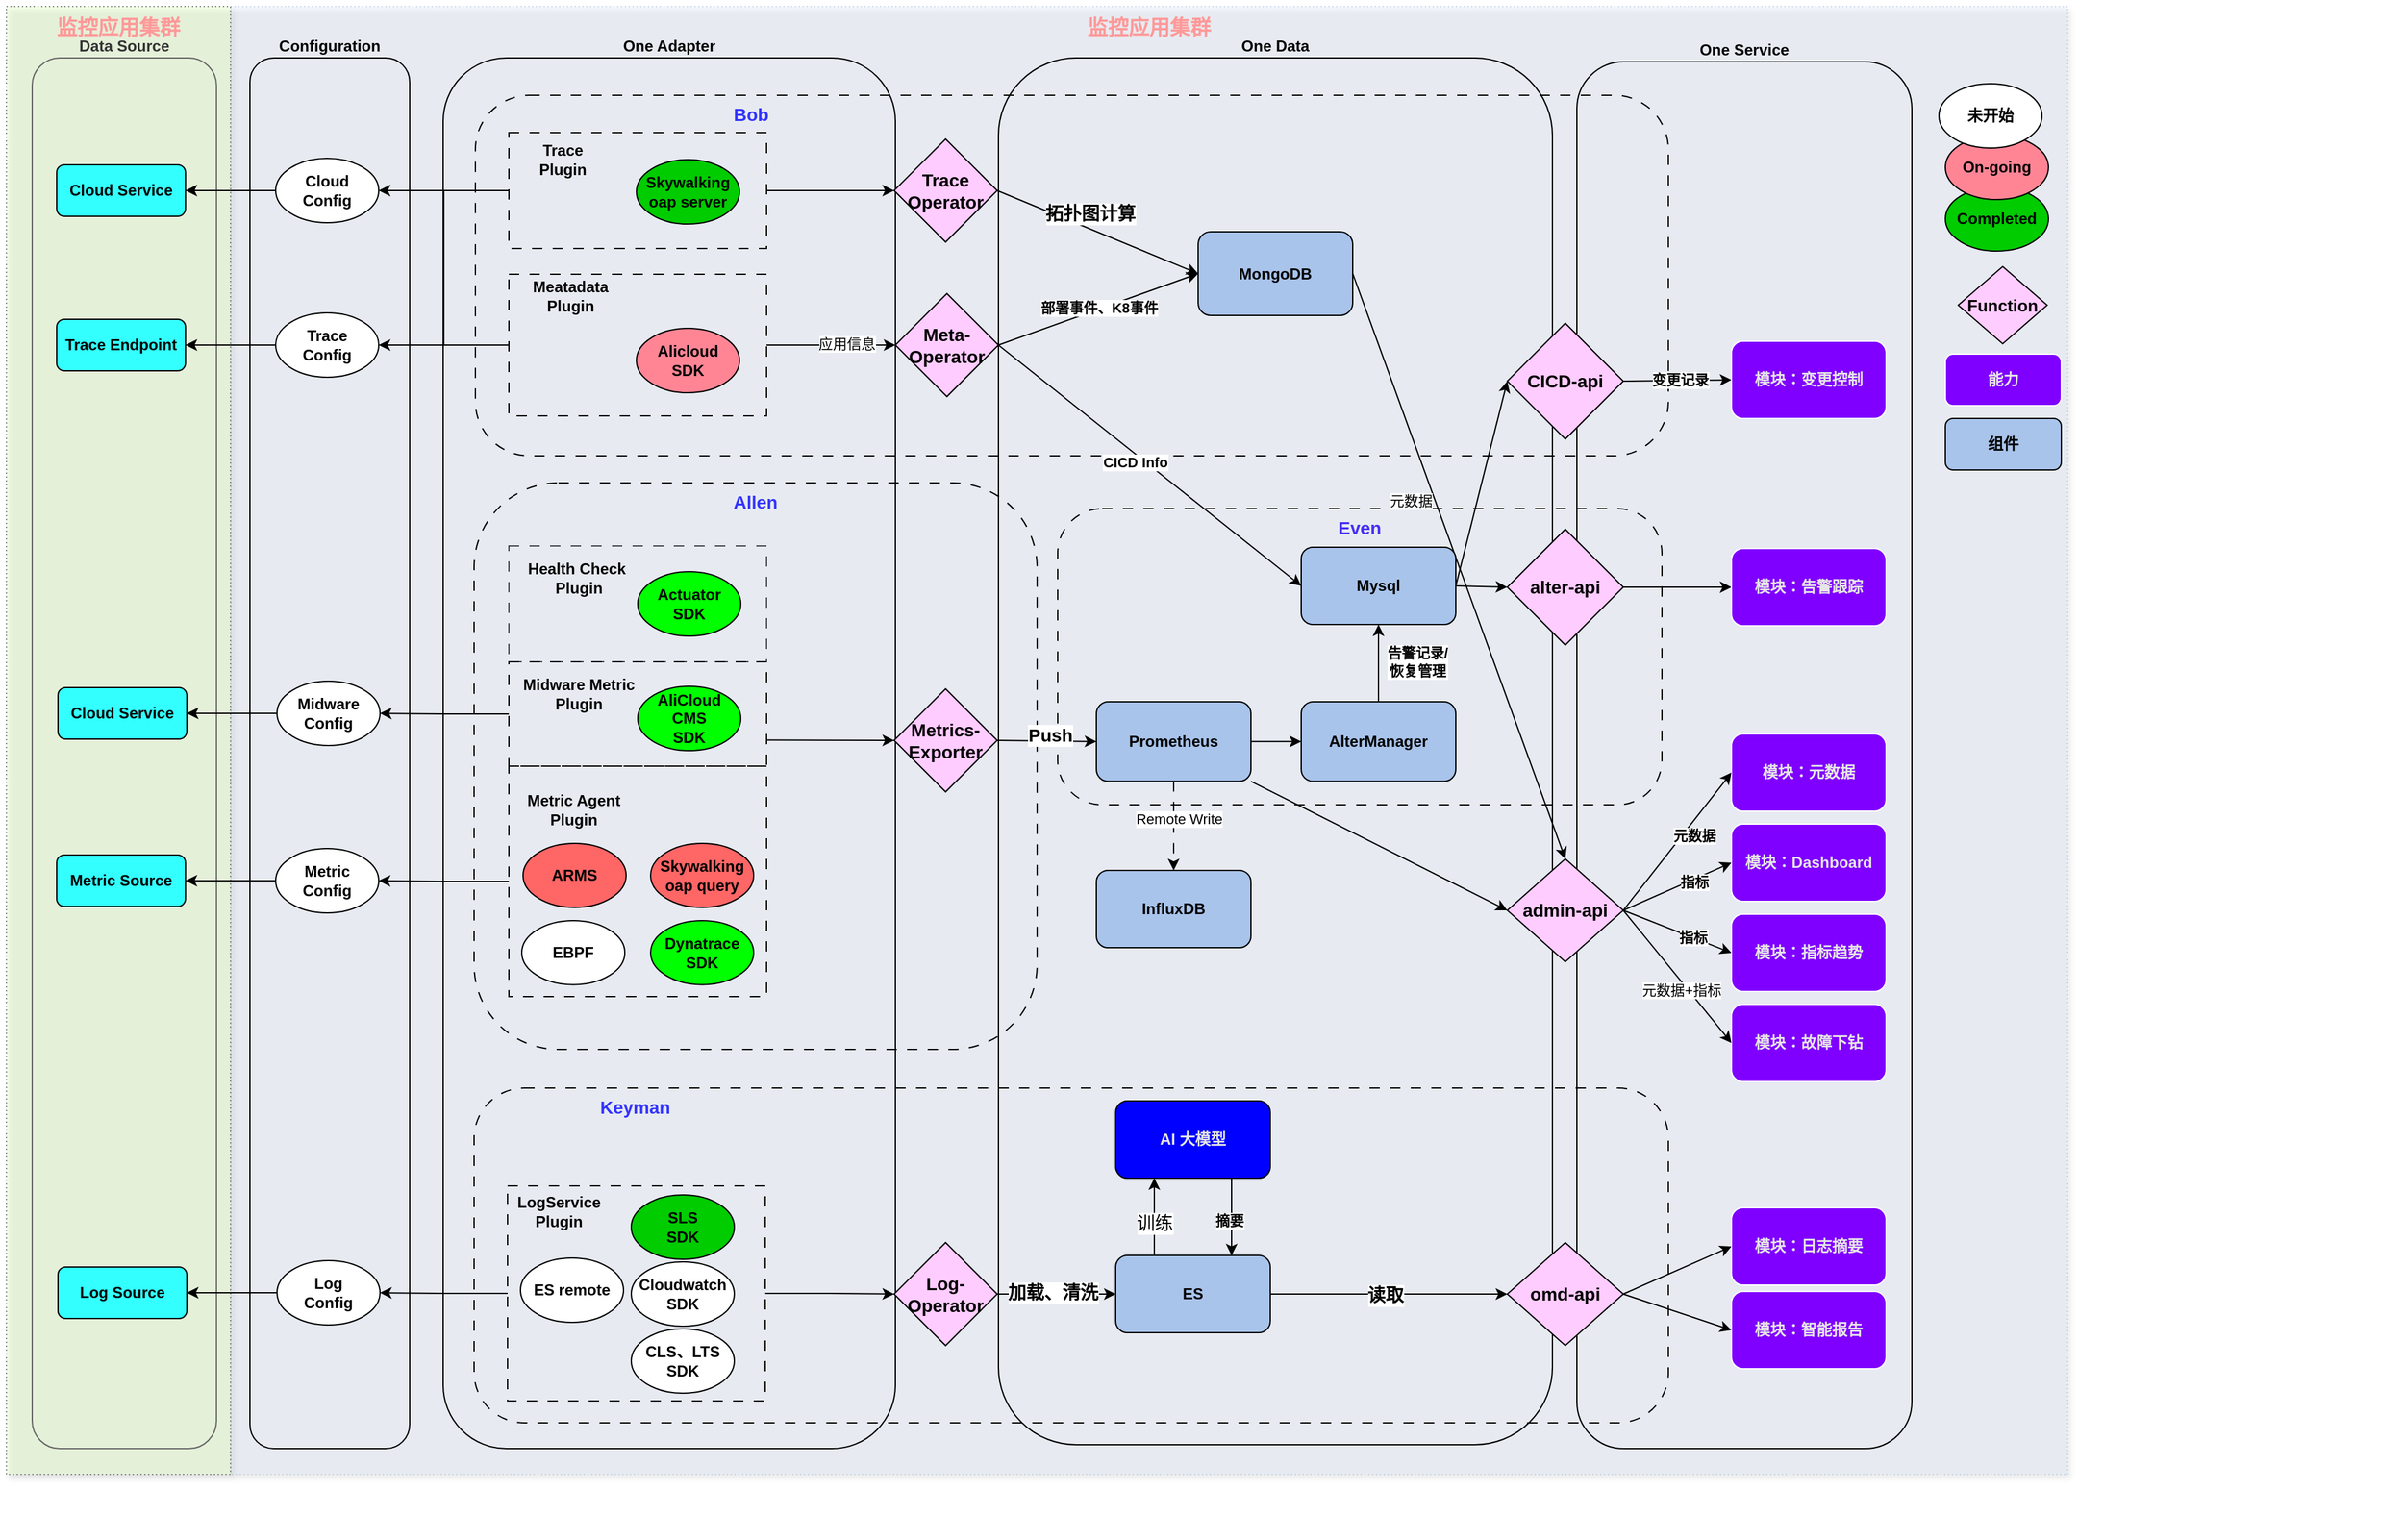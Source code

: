 <mxfile version="22.1.8" type="github" pages="4">
  <diagram name="产品开发规划" id="N1-KNFquu0YFQFn82y0o">
    <mxGraphModel dx="2389" dy="2021" grid="1" gridSize="10" guides="0" tooltips="1" connect="1" arrows="1" fold="1" page="1" pageScale="1" pageWidth="827" pageHeight="1169" math="0" shadow="0">
      <root>
        <mxCell id="0" />
        <mxCell id="1" parent="0" />
        <mxCell id="IrCyLAIyvpYmXgzw5XXe-3" value="" style="rounded=0;whiteSpace=wrap;html=1;dashed=1;dashPattern=8 8;fillColor=none;" parent="1" vertex="1">
          <mxGeometry x="-420" y="-741" width="200" height="90" as="geometry" />
        </mxCell>
        <mxCell id="yH-I_deU1Ts9g914RF5G-15" value="" style="group" parent="1" vertex="1" connectable="0">
          <mxGeometry x="-810" y="-1160" width="1860" height="1140" as="geometry" />
        </mxCell>
        <mxCell id="axlJpJIH7ohh_0OiFWJf-36" value="&lt;b&gt;&lt;font color=&quot;#ff9999&quot; style=&quot;font-size: 16px;&quot;&gt;监控应用集群&lt;/font&gt;&lt;/b&gt;" style="rounded=0;whiteSpace=wrap;html=1;fillColor=#dae8fc;dashed=1;dashPattern=1 2;verticalAlign=top;horizontal=1;fontSize=14;shadow=1;strokeColor=#6c8ebf;opacity=30;" parent="yH-I_deU1Ts9g914RF5G-15" vertex="1">
          <mxGeometry x="173.97" width="1426.03" height="1140" as="geometry" />
        </mxCell>
        <mxCell id="axlJpJIH7ohh_0OiFWJf-37" value="&lt;b&gt;&lt;font color=&quot;#ff9999&quot; style=&quot;font-size: 16px;&quot;&gt;监控应用集群&lt;/font&gt;&lt;/b&gt;" style="rounded=0;whiteSpace=wrap;html=1;fillColor=#E6FFCC;dashed=1;dashPattern=1 2;verticalAlign=top;horizontal=1;fontSize=14;shadow=1;opacity=45;" parent="yH-I_deU1Ts9g914RF5G-15" vertex="1">
          <mxGeometry width="173.972" height="1140" as="geometry" />
        </mxCell>
        <mxCell id="QkV-Cp4CuRcncDUJaHf6-33" value="One Data" style="rounded=1;whiteSpace=wrap;html=1;fillColor=none;labelPosition=center;verticalLabelPosition=top;align=center;verticalAlign=bottom;fontStyle=1;movable=1;resizable=1;rotatable=1;deletable=1;editable=1;locked=0;connectable=1;arcSize=14;" parent="yH-I_deU1Ts9g914RF5G-15" vertex="1">
          <mxGeometry x="770" y="40" width="430" height="1077" as="geometry" />
        </mxCell>
        <mxCell id="axlJpJIH7ohh_0OiFWJf-62" value="组件" style="rounded=1;whiteSpace=wrap;html=1;fontStyle=1;fillColor=#A9C4EB;" parent="yH-I_deU1Ts9g914RF5G-15" vertex="1">
          <mxGeometry x="1505" y="320" width="90" height="40" as="geometry" />
        </mxCell>
        <mxCell id="axlJpJIH7ohh_0OiFWJf-61" value="&lt;font color=&quot;#e6e6e6&quot;&gt;能力&lt;/font&gt;" style="rounded=1;whiteSpace=wrap;html=1;fillColor=#7F00FF;fontStyle=1;strokeColor=#FFFFFF;" parent="yH-I_deU1Ts9g914RF5G-15" vertex="1">
          <mxGeometry x="1505" y="270" width="90" height="40" as="geometry" />
        </mxCell>
        <mxCell id="69dbhkjmrjV_-nLnOfld-1" value="" style="group" parent="yH-I_deU1Ts9g914RF5G-15" vertex="1" connectable="0">
          <mxGeometry x="1505" y="100" width="90" height="246" as="geometry" />
        </mxCell>
        <mxCell id="axlJpJIH7ohh_0OiFWJf-55" value="Completed" style="ellipse;whiteSpace=wrap;html=1;fontStyle=1;fillColor=#00CC00;" parent="69dbhkjmrjV_-nLnOfld-1" vertex="1">
          <mxGeometry y="40" width="80" height="50" as="geometry" />
        </mxCell>
        <mxCell id="axlJpJIH7ohh_0OiFWJf-54" value="On-going" style="ellipse;whiteSpace=wrap;html=1;fontStyle=1;fillColor=#FF8595;" parent="69dbhkjmrjV_-nLnOfld-1" vertex="1">
          <mxGeometry width="80" height="50" as="geometry" />
        </mxCell>
        <mxCell id="axlJpJIH7ohh_0OiFWJf-60" value="&lt;span style=&quot;font-size: 13px;&quot;&gt;Function&lt;/span&gt;" style="rhombus;whiteSpace=wrap;html=1;fontStyle=1;fillColor=#FFCCFF;" parent="69dbhkjmrjV_-nLnOfld-1" vertex="1">
          <mxGeometry x="10" y="102" width="69" height="60" as="geometry" />
        </mxCell>
        <mxCell id="IrCyLAIyvpYmXgzw5XXe-8" value="未开始" style="ellipse;whiteSpace=wrap;html=1;fontStyle=1;fillColor=#FFFFFF;" parent="yH-I_deU1Ts9g914RF5G-15" vertex="1">
          <mxGeometry x="1500" y="60" width="80" height="50" as="geometry" />
        </mxCell>
        <mxCell id="Uf4ihw__WMp9rh9Pb5De-128" value="&lt;font color=&quot;#452ef5&quot;&gt;Even&lt;/font&gt;" style="rounded=1;whiteSpace=wrap;html=1;fillColor=none;dashed=1;dashPattern=8 8;verticalAlign=top;horizontal=1;fontSize=14;fontStyle=1" parent="1" vertex="1">
          <mxGeometry x="6" y="-770" width="469" height="230" as="geometry" />
        </mxCell>
        <mxCell id="Uf4ihw__WMp9rh9Pb5De-132" value="&lt;b&gt;&lt;font color=&quot;#3333ff&quot;&gt;Bob&amp;nbsp; &amp;nbsp; &amp;nbsp; &amp;nbsp; &amp;nbsp; &amp;nbsp; &amp;nbsp; &amp;nbsp; &amp;nbsp; &amp;nbsp; &amp;nbsp; &amp;nbsp; &amp;nbsp; &amp;nbsp; &amp;nbsp; &amp;nbsp; &amp;nbsp; &amp;nbsp; &amp;nbsp; &amp;nbsp; &amp;nbsp; &amp;nbsp; &amp;nbsp; &amp;nbsp; &amp;nbsp; &amp;nbsp; &amp;nbsp; &amp;nbsp; &amp;nbsp; &amp;nbsp; &amp;nbsp; &amp;nbsp; &amp;nbsp; &amp;nbsp; &amp;nbsp; &amp;nbsp; &amp;nbsp; &amp;nbsp; &amp;nbsp; &amp;nbsp; &amp;nbsp; &amp;nbsp; &amp;nbsp; &amp;nbsp; &amp;nbsp; &amp;nbsp; &amp;nbsp; &amp;nbsp; &amp;nbsp; &amp;nbsp; &amp;nbsp; &amp;nbsp; &amp;nbsp; &amp;nbsp; &amp;nbsp; &amp;nbsp; &amp;nbsp; &amp;nbsp; &amp;nbsp; &amp;nbsp; &amp;nbsp; &amp;nbsp; &amp;nbsp; &amp;nbsp;&amp;nbsp;&lt;/font&gt;&lt;/b&gt;" style="rounded=1;whiteSpace=wrap;html=1;fillColor=none;dashed=1;dashPattern=8 8;verticalAlign=top;horizontal=1;fontSize=14;" parent="1" vertex="1">
          <mxGeometry x="-446" y="-1091" width="926" height="280" as="geometry" />
        </mxCell>
        <mxCell id="yH-I_deU1Ts9g914RF5G-14" value="" style="group" parent="1" vertex="1" connectable="0">
          <mxGeometry x="-790" y="-1120" width="1554" height="1150" as="geometry" />
        </mxCell>
        <mxCell id="Uf4ihw__WMp9rh9Pb5De-74" value="Data Source" style="rounded=1;whiteSpace=wrap;html=1;labelPosition=center;verticalLabelPosition=top;align=center;verticalAlign=bottom;fontStyle=1;fillColor=none;fontColor=#333333;strokeColor=#666666;" parent="yH-I_deU1Ts9g914RF5G-14" vertex="1">
          <mxGeometry width="143" height="1080" as="geometry" />
        </mxCell>
        <mxCell id="QkV-Cp4CuRcncDUJaHf6-42" value="One Adapter" style="rounded=1;whiteSpace=wrap;html=1;fillColor=none;labelPosition=center;verticalLabelPosition=top;align=center;verticalAlign=bottom;fontStyle=1;arcSize=14;" parent="yH-I_deU1Ts9g914RF5G-14" vertex="1">
          <mxGeometry x="319" width="351" height="1080" as="geometry" />
        </mxCell>
        <mxCell id="QkV-Cp4CuRcncDUJaHf6-35" value="One Service" style="rounded=1;whiteSpace=wrap;html=1;fillColor=none;labelPosition=center;verticalLabelPosition=top;align=center;verticalAlign=bottom;fontStyle=1;arcSize=14;" parent="yH-I_deU1Ts9g914RF5G-14" vertex="1">
          <mxGeometry x="1199" y="3" width="260" height="1077" as="geometry" />
        </mxCell>
        <mxCell id="Uf4ihw__WMp9rh9Pb5De-73" value="Configuration" style="rounded=1;whiteSpace=wrap;html=1;fillColor=none;labelPosition=center;verticalLabelPosition=top;align=center;verticalAlign=bottom;fontStyle=1" parent="yH-I_deU1Ts9g914RF5G-14" vertex="1">
          <mxGeometry x="169" width="124" height="1080" as="geometry" />
        </mxCell>
        <mxCell id="yH-I_deU1Ts9g914RF5G-22" style="edgeStyle=orthogonalEdgeStyle;rounded=0;orthogonalLoop=1;jettySize=auto;html=1;exitX=0;exitY=0.5;exitDx=0;exitDy=0;entryX=1;entryY=0.5;entryDx=0;entryDy=0;" parent="yH-I_deU1Ts9g914RF5G-14" source="yH-I_deU1Ts9g914RF5G-20" target="yH-I_deU1Ts9g914RF5G-21" edge="1">
          <mxGeometry relative="1" as="geometry" />
        </mxCell>
        <mxCell id="yH-I_deU1Ts9g914RF5G-20" value="Midware&lt;br&gt;Config" style="ellipse;whiteSpace=wrap;html=1;fontStyle=1" parent="yH-I_deU1Ts9g914RF5G-14" vertex="1">
          <mxGeometry x="190" y="484" width="80" height="50" as="geometry" />
        </mxCell>
        <mxCell id="yH-I_deU1Ts9g914RF5G-21" value="Cloud Service" style="rounded=1;whiteSpace=wrap;html=1;fontStyle=1;fillColor=#33FFFF;" parent="yH-I_deU1Ts9g914RF5G-14" vertex="1">
          <mxGeometry x="20" y="489" width="100" height="40" as="geometry" />
        </mxCell>
        <mxCell id="yH-I_deU1Ts9g914RF5G-26" value="" style="group" parent="yH-I_deU1Ts9g914RF5G-14" vertex="1" connectable="0">
          <mxGeometry x="885" y="109" width="160" height="110" as="geometry" />
        </mxCell>
        <mxCell id="QkV-Cp4CuRcncDUJaHf6-64" value="MongoDB" style="rounded=1;whiteSpace=wrap;html=1;fontStyle=1;fillColor=#A9C4EB;" parent="yH-I_deU1Ts9g914RF5G-26" vertex="1">
          <mxGeometry x="20" y="26" width="120" height="65" as="geometry" />
        </mxCell>
        <mxCell id="Uf4ihw__WMp9rh9Pb5De-135" value="&lt;b style=&quot;&quot;&gt;&lt;font color=&quot;#3333ff&quot;&gt;Allen&lt;/font&gt;&lt;/b&gt;" style="rounded=1;whiteSpace=wrap;html=1;fillColor=none;dashed=1;dashPattern=8 8;verticalAlign=top;horizontal=1;fontSize=14;fontStyle=0" parent="1" vertex="1">
          <mxGeometry x="-447" y="-790" width="437" height="440" as="geometry" />
        </mxCell>
        <mxCell id="yH-I_deU1Ts9g914RF5G-1" value="" style="group" parent="1" vertex="1" connectable="0">
          <mxGeometry x="-771" y="-608" width="700" height="209" as="geometry" />
        </mxCell>
        <mxCell id="Uf4ihw__WMp9rh9Pb5De-79" value="Metric&lt;br&gt;Config" style="ellipse;whiteSpace=wrap;html=1;fontStyle=1" parent="yH-I_deU1Ts9g914RF5G-1" vertex="1">
          <mxGeometry x="170" y="102" width="80" height="50" as="geometry" />
        </mxCell>
        <mxCell id="Uf4ihw__WMp9rh9Pb5De-87" value="Metric Source" style="rounded=1;whiteSpace=wrap;html=1;fontStyle=1;fillColor=#33FFFF;" parent="yH-I_deU1Ts9g914RF5G-1" vertex="1">
          <mxGeometry y="107" width="100" height="40" as="geometry" />
        </mxCell>
        <mxCell id="Uf4ihw__WMp9rh9Pb5De-91" style="edgeStyle=orthogonalEdgeStyle;rounded=0;orthogonalLoop=1;jettySize=auto;html=1;exitX=0;exitY=0.5;exitDx=0;exitDy=0;entryX=1;entryY=0.5;entryDx=0;entryDy=0;" parent="yH-I_deU1Ts9g914RF5G-1" source="Uf4ihw__WMp9rh9Pb5De-79" target="Uf4ihw__WMp9rh9Pb5De-87" edge="1">
          <mxGeometry relative="1" as="geometry" />
        </mxCell>
        <mxCell id="Uf4ihw__WMp9rh9Pb5De-83" style="edgeStyle=orthogonalEdgeStyle;rounded=0;orthogonalLoop=1;jettySize=auto;html=1;exitX=0;exitY=0.5;exitDx=0;exitDy=0;entryX=1;entryY=0.5;entryDx=0;entryDy=0;" parent="yH-I_deU1Ts9g914RF5G-1" source="Uf4ihw__WMp9rh9Pb5De-64" target="Uf4ihw__WMp9rh9Pb5De-79" edge="1">
          <mxGeometry relative="1" as="geometry" />
        </mxCell>
        <mxCell id="yH-I_deU1Ts9g914RF5G-11" value="" style="group" parent="yH-I_deU1Ts9g914RF5G-1" vertex="1" connectable="0">
          <mxGeometry x="351" y="43" width="200" height="169" as="geometry" />
        </mxCell>
        <mxCell id="COiFPQ2BIXVZrUjITLt5-2" value="" style="group" parent="yH-I_deU1Ts9g914RF5G-11" vertex="1" connectable="0">
          <mxGeometry y="-4.971" width="200" height="178.941" as="geometry" />
        </mxCell>
        <mxCell id="Uf4ihw__WMp9rh9Pb5De-64" value="" style="rounded=0;whiteSpace=wrap;html=1;dashed=1;dashPattern=8 8;fillColor=none;" parent="COiFPQ2BIXVZrUjITLt5-2" vertex="1">
          <mxGeometry width="200" height="178.941" as="geometry" />
        </mxCell>
        <mxCell id="axlJpJIH7ohh_0OiFWJf-25" value="Skywalking&lt;br&gt;oap query" style="ellipse;whiteSpace=wrap;html=1;fontStyle=1;fillColor=#FF6666;" parent="COiFPQ2BIXVZrUjITLt5-2" vertex="1">
          <mxGeometry x="110" y="59.974" width="80" height="49.706" as="geometry" />
        </mxCell>
        <mxCell id="Uf4ihw__WMp9rh9Pb5De-66" value="&lt;b&gt;Metric Agent&lt;br&gt;Plugin&lt;/b&gt;" style="text;strokeColor=none;align=center;fillColor=none;html=1;verticalAlign=middle;whiteSpace=wrap;rounded=0;" parent="COiFPQ2BIXVZrUjITLt5-2" vertex="1">
          <mxGeometry x="11" y="18.888" width="79" height="29.824" as="geometry" />
        </mxCell>
        <mxCell id="IrCyLAIyvpYmXgzw5XXe-1" value="ARMS" style="ellipse;whiteSpace=wrap;html=1;fontStyle=1;fillColor=#FF6666;" parent="COiFPQ2BIXVZrUjITLt5-2" vertex="1">
          <mxGeometry x="11" y="59.966" width="80" height="49.706" as="geometry" />
        </mxCell>
        <mxCell id="Uf4ihw__WMp9rh9Pb5De-57" value="Dynatrace&lt;br&gt;SDK" style="ellipse;whiteSpace=wrap;html=1;fontStyle=1;fillColor=#00FF00;" parent="COiFPQ2BIXVZrUjITLt5-2" vertex="1">
          <mxGeometry x="110" y="119.972" width="80" height="49.706" as="geometry" />
        </mxCell>
        <mxCell id="z__14awDLPAWtD7sjUGG-1" value="EBPF" style="ellipse;whiteSpace=wrap;html=1;fontStyle=1;fillColor=#FFFFFF;" parent="COiFPQ2BIXVZrUjITLt5-2" vertex="1">
          <mxGeometry x="10" y="119.971" width="80" height="49.706" as="geometry" />
        </mxCell>
        <mxCell id="QkV-Cp4CuRcncDUJaHf6-58" style="rounded=0;orthogonalLoop=1;jettySize=auto;html=1;exitX=1;exitY=0.5;exitDx=0;exitDy=0;entryX=0;entryY=0.5;entryDx=0;entryDy=0;" parent="1" source="Uf4ihw__WMp9rh9Pb5De-17" target="QkV-Cp4CuRcncDUJaHf6-65" edge="1">
          <mxGeometry relative="1" as="geometry">
            <mxPoint x="19" y="-547" as="targetPoint" />
            <mxPoint x="-41" y="-547" as="sourcePoint" />
          </mxGeometry>
        </mxCell>
        <mxCell id="Uf4ihw__WMp9rh9Pb5De-69" value="&lt;font style=&quot;font-size: 14px;&quot;&gt;Push&lt;/font&gt;" style="edgeLabel;html=1;align=center;verticalAlign=middle;resizable=0;points=[];fontStyle=1" parent="QkV-Cp4CuRcncDUJaHf6-58" vertex="1" connectable="0">
          <mxGeometry x="-0.054" y="-1" relative="1" as="geometry">
            <mxPoint x="4" y="-6" as="offset" />
          </mxGeometry>
        </mxCell>
        <mxCell id="Uf4ihw__WMp9rh9Pb5De-106" style="rounded=0;orthogonalLoop=1;jettySize=auto;html=1;exitX=0.5;exitY=0;exitDx=0;exitDy=0;entryX=0.5;entryY=1;entryDx=0;entryDy=0;" parent="1" source="Uf4ihw__WMp9rh9Pb5De-120" target="Uf4ihw__WMp9rh9Pb5De-104" edge="1">
          <mxGeometry relative="1" as="geometry">
            <mxPoint x="79.56" y="-785.212" as="sourcePoint" />
            <mxPoint x="115" y="-700" as="targetPoint" />
          </mxGeometry>
        </mxCell>
        <mxCell id="Uf4ihw__WMp9rh9Pb5De-108" value="告警记录/&lt;br&gt;恢复管理" style="edgeLabel;html=1;align=center;verticalAlign=middle;resizable=0;points=[];fontStyle=1" parent="Uf4ihw__WMp9rh9Pb5De-106" vertex="1" connectable="0">
          <mxGeometry x="0.119" y="2" relative="1" as="geometry">
            <mxPoint x="32" y="2" as="offset" />
          </mxGeometry>
        </mxCell>
        <mxCell id="QkV-Cp4CuRcncDUJaHf6-71" style="rounded=0;orthogonalLoop=1;jettySize=auto;html=1;exitX=1;exitY=0.5;exitDx=0;exitDy=0;entryX=0.5;entryY=0;entryDx=0;entryDy=0;" parent="1" source="QkV-Cp4CuRcncDUJaHf6-64" target="Uf4ihw__WMp9rh9Pb5De-34" edge="1">
          <mxGeometry relative="1" as="geometry">
            <mxPoint x="299" y="-985" as="targetPoint" />
            <mxPoint x="255" y="-956" as="sourcePoint" />
          </mxGeometry>
        </mxCell>
        <mxCell id="axlJpJIH7ohh_0OiFWJf-58" value="元数据" style="edgeLabel;html=1;align=center;verticalAlign=middle;resizable=0;points=[];" parent="QkV-Cp4CuRcncDUJaHf6-71" vertex="1" connectable="0">
          <mxGeometry x="0.066" y="1" relative="1" as="geometry">
            <mxPoint x="-44" y="-65" as="offset" />
          </mxGeometry>
        </mxCell>
        <mxCell id="QkV-Cp4CuRcncDUJaHf6-54" style="edgeStyle=orthogonalEdgeStyle;rounded=0;orthogonalLoop=1;jettySize=auto;html=1;exitX=1;exitY=0.5;exitDx=0;exitDy=0;entryX=0;entryY=0.5;entryDx=0;entryDy=0;" parent="1" edge="1">
          <mxGeometry relative="1" as="geometry">
            <mxPoint x="1140" y="513" as="sourcePoint" />
          </mxGeometry>
        </mxCell>
        <mxCell id="Uf4ihw__WMp9rh9Pb5De-35" style="rounded=0;orthogonalLoop=1;jettySize=auto;html=1;exitX=1;exitY=1;exitDx=0;exitDy=0;entryX=0;entryY=0.5;entryDx=0;entryDy=0;" parent="1" source="QkV-Cp4CuRcncDUJaHf6-65" target="Uf4ihw__WMp9rh9Pb5De-34" edge="1">
          <mxGeometry relative="1" as="geometry" />
        </mxCell>
        <mxCell id="Uf4ihw__WMp9rh9Pb5De-114" style="rounded=0;orthogonalLoop=1;jettySize=auto;html=1;exitX=1;exitY=0.5;exitDx=0;exitDy=0;entryX=0;entryY=0.5;entryDx=0;entryDy=0;" parent="1" source="Uf4ihw__WMp9rh9Pb5De-104" target="Uf4ihw__WMp9rh9Pb5De-110" edge="1">
          <mxGeometry relative="1" as="geometry" />
        </mxCell>
        <mxCell id="Uf4ihw__WMp9rh9Pb5De-118" style="rounded=0;orthogonalLoop=1;jettySize=auto;html=1;exitX=1;exitY=0.5;exitDx=0;exitDy=0;entryX=0;entryY=0.5;entryDx=0;entryDy=0;" parent="1" source="Uf4ihw__WMp9rh9Pb5De-104" target="Uf4ihw__WMp9rh9Pb5De-115" edge="1">
          <mxGeometry relative="1" as="geometry" />
        </mxCell>
        <mxCell id="Uf4ihw__WMp9rh9Pb5De-104" value="Mysql" style="rounded=1;whiteSpace=wrap;html=1;fontStyle=1;fillColor=#A9C4EB;" parent="1" vertex="1">
          <mxGeometry x="195" y="-740" width="120" height="60" as="geometry" />
        </mxCell>
        <mxCell id="Uf4ihw__WMp9rh9Pb5De-111" style="rounded=0;orthogonalLoop=1;jettySize=auto;html=1;exitX=1;exitY=0.5;exitDx=0;exitDy=0;entryX=0;entryY=0.5;entryDx=0;entryDy=0;" parent="1" source="Uf4ihw__WMp9rh9Pb5De-110" target="Uf4ihw__WMp9rh9Pb5De-149" edge="1">
          <mxGeometry relative="1" as="geometry" />
        </mxCell>
        <mxCell id="Uf4ihw__WMp9rh9Pb5De-110" value="&lt;span style=&quot;font-size: 14px;&quot;&gt;alter-api&lt;/span&gt;" style="rhombus;whiteSpace=wrap;html=1;fontStyle=1;fillColor=#FFCCFF;" parent="1" vertex="1">
          <mxGeometry x="355" y="-754" width="90" height="90" as="geometry" />
        </mxCell>
        <mxCell id="Uf4ihw__WMp9rh9Pb5De-116" style="rounded=0;orthogonalLoop=1;jettySize=auto;html=1;exitX=1;exitY=0.5;exitDx=0;exitDy=0;entryX=0;entryY=0.5;entryDx=0;entryDy=0;" parent="1" source="Uf4ihw__WMp9rh9Pb5De-54" target="Uf4ihw__WMp9rh9Pb5De-104" edge="1">
          <mxGeometry relative="1" as="geometry" />
        </mxCell>
        <mxCell id="Uf4ihw__WMp9rh9Pb5De-117" value="&lt;span&gt;CICD Info&lt;/span&gt;" style="edgeLabel;html=1;align=center;verticalAlign=middle;resizable=0;points=[];fontStyle=1" parent="Uf4ihw__WMp9rh9Pb5De-116" vertex="1" connectable="0">
          <mxGeometry x="0.446" relative="1" as="geometry">
            <mxPoint x="-64" y="-44" as="offset" />
          </mxGeometry>
        </mxCell>
        <mxCell id="Uf4ihw__WMp9rh9Pb5De-149" value="&lt;font color=&quot;#e6e6e6&quot;&gt;模块：告警跟踪&lt;/font&gt;" style="rounded=1;whiteSpace=wrap;html=1;fillColor=#7F00FF;fontStyle=1;strokeColor=#FFFFFF;" parent="1" vertex="1">
          <mxGeometry x="529" y="-739" width="120" height="60" as="geometry" />
        </mxCell>
        <mxCell id="axlJpJIH7ohh_0OiFWJf-19" value="" style="group" parent="1" vertex="1" connectable="0">
          <mxGeometry x="355" y="-522" width="294" height="270" as="geometry" />
        </mxCell>
        <mxCell id="yH-I_deU1Ts9g914RF5G-7" value="" style="group" parent="axlJpJIH7ohh_0OiFWJf-19" vertex="1" connectable="0">
          <mxGeometry y="-60" width="294" height="270" as="geometry" />
        </mxCell>
        <mxCell id="Uf4ihw__WMp9rh9Pb5De-34" value="&lt;span style=&quot;font-size: 14px;&quot;&gt;admin-api&lt;/span&gt;" style="rhombus;whiteSpace=wrap;html=1;fontStyle=1;fillColor=#FFCCFF;" parent="yH-I_deU1Ts9g914RF5G-7" vertex="1">
          <mxGeometry y="84" width="90" height="80" as="geometry" />
        </mxCell>
        <mxCell id="Uf4ihw__WMp9rh9Pb5De-150" value="&lt;font color=&quot;#e6e6e6&quot;&gt;模块：Dashboard&lt;/font&gt;" style="rounded=1;whiteSpace=wrap;html=1;fillColor=#7F00FF;fontStyle=1;strokeColor=#FFFFFF;" parent="yH-I_deU1Ts9g914RF5G-7" vertex="1">
          <mxGeometry x="174" y="57" width="120" height="60" as="geometry" />
        </mxCell>
        <mxCell id="Uf4ihw__WMp9rh9Pb5De-151" value="&lt;font color=&quot;#e6e6e6&quot;&gt;模块：元数据&lt;/font&gt;" style="rounded=1;whiteSpace=wrap;html=1;fillColor=#7F00FF;fontStyle=1;strokeColor=#FFFFFF;" parent="yH-I_deU1Ts9g914RF5G-7" vertex="1">
          <mxGeometry x="174" y="-13" width="120" height="60" as="geometry" />
        </mxCell>
        <mxCell id="Uf4ihw__WMp9rh9Pb5De-156" value="&lt;font color=&quot;#e6e6e6&quot;&gt;模块：指标趋势&lt;/font&gt;" style="rounded=1;whiteSpace=wrap;html=1;fillColor=#7F00FF;fontStyle=1;strokeColor=#FFFFFF;" parent="yH-I_deU1Ts9g914RF5G-7" vertex="1">
          <mxGeometry x="174" y="127" width="120" height="60" as="geometry" />
        </mxCell>
        <mxCell id="Uf4ihw__WMp9rh9Pb5De-157" value="&lt;font color=&quot;#e6e6e6&quot;&gt;模块：故障下钻&lt;/font&gt;" style="rounded=1;whiteSpace=wrap;html=1;fillColor=#7F00FF;fontStyle=1;strokeColor=#FFFFFF;" parent="yH-I_deU1Ts9g914RF5G-7" vertex="1">
          <mxGeometry x="174" y="197" width="120" height="60" as="geometry" />
        </mxCell>
        <mxCell id="Uf4ihw__WMp9rh9Pb5De-26" style="rounded=0;orthogonalLoop=1;jettySize=auto;html=1;exitX=1;exitY=0.5;exitDx=0;exitDy=0;entryX=0;entryY=0.5;entryDx=0;entryDy=0;" parent="yH-I_deU1Ts9g914RF5G-7" source="Uf4ihw__WMp9rh9Pb5De-34" target="Uf4ihw__WMp9rh9Pb5De-150" edge="1">
          <mxGeometry relative="1" as="geometry">
            <mxPoint x="1300" y="175" as="sourcePoint" />
          </mxGeometry>
        </mxCell>
        <mxCell id="Uf4ihw__WMp9rh9Pb5De-37" value="指标" style="edgeLabel;html=1;align=center;verticalAlign=middle;resizable=0;points=[];fontStyle=1" parent="Uf4ihw__WMp9rh9Pb5De-26" vertex="1" connectable="0">
          <mxGeometry x="-0.328" y="-1" relative="1" as="geometry">
            <mxPoint x="26" y="-11" as="offset" />
          </mxGeometry>
        </mxCell>
        <mxCell id="Uf4ihw__WMp9rh9Pb5De-152" style="rounded=0;orthogonalLoop=1;jettySize=auto;html=1;exitX=1;exitY=0.5;exitDx=0;exitDy=0;entryX=0;entryY=0.5;entryDx=0;entryDy=0;" parent="yH-I_deU1Ts9g914RF5G-7" source="Uf4ihw__WMp9rh9Pb5De-34" target="Uf4ihw__WMp9rh9Pb5De-151" edge="1">
          <mxGeometry relative="1" as="geometry">
            <mxPoint x="1310" y="530" as="sourcePoint" />
            <mxPoint x="1440" y="530" as="targetPoint" />
          </mxGeometry>
        </mxCell>
        <mxCell id="Uf4ihw__WMp9rh9Pb5De-153" value="元数据" style="edgeLabel;html=1;align=center;verticalAlign=middle;resizable=0;points=[];fontStyle=1" parent="Uf4ihw__WMp9rh9Pb5De-152" vertex="1" connectable="0">
          <mxGeometry x="-0.328" y="-1" relative="1" as="geometry">
            <mxPoint x="26" y="-23" as="offset" />
          </mxGeometry>
        </mxCell>
        <mxCell id="Uf4ihw__WMp9rh9Pb5De-158" style="rounded=0;orthogonalLoop=1;jettySize=auto;html=1;entryX=0;entryY=0.5;entryDx=0;entryDy=0;exitX=1;exitY=0.5;exitDx=0;exitDy=0;" parent="yH-I_deU1Ts9g914RF5G-7" source="Uf4ihw__WMp9rh9Pb5De-34" target="Uf4ihw__WMp9rh9Pb5De-156" edge="1">
          <mxGeometry relative="1" as="geometry">
            <mxPoint x="1300" y="520" as="sourcePoint" />
            <mxPoint x="1440" y="490" as="targetPoint" />
          </mxGeometry>
        </mxCell>
        <mxCell id="Uf4ihw__WMp9rh9Pb5De-159" value="指标" style="edgeLabel;html=1;align=center;verticalAlign=middle;resizable=0;points=[];fontStyle=1" parent="Uf4ihw__WMp9rh9Pb5De-158" vertex="1" connectable="0">
          <mxGeometry x="-0.328" y="-1" relative="1" as="geometry">
            <mxPoint x="26" y="9" as="offset" />
          </mxGeometry>
        </mxCell>
        <mxCell id="Uf4ihw__WMp9rh9Pb5De-160" style="rounded=0;orthogonalLoop=1;jettySize=auto;html=1;exitX=1;exitY=0.5;exitDx=0;exitDy=0;entryX=0;entryY=0.5;entryDx=0;entryDy=0;" parent="yH-I_deU1Ts9g914RF5G-7" source="Uf4ihw__WMp9rh9Pb5De-34" target="Uf4ihw__WMp9rh9Pb5De-157" edge="1">
          <mxGeometry relative="1" as="geometry" />
        </mxCell>
        <mxCell id="Uf4ihw__WMp9rh9Pb5De-161" value="元数据+指标" style="edgeLabel;html=1;align=center;verticalAlign=middle;resizable=0;points=[];" parent="Uf4ihw__WMp9rh9Pb5De-160" vertex="1" connectable="0">
          <mxGeometry x="0.126" relative="1" as="geometry">
            <mxPoint x="-3" y="4" as="offset" />
          </mxGeometry>
        </mxCell>
        <mxCell id="Uf4ihw__WMp9rh9Pb5De-120" value="AlterManager" style="rounded=1;whiteSpace=wrap;html=1;fontStyle=1;fillColor=#A9C4EB;" parent="1" vertex="1">
          <mxGeometry x="195" y="-620" width="120" height="61.8" as="geometry" />
        </mxCell>
        <mxCell id="axlJpJIH7ohh_0OiFWJf-27" style="rounded=0;orthogonalLoop=1;jettySize=auto;html=1;exitX=1;exitY=0.5;exitDx=0;exitDy=0;entryX=0;entryY=0.5;entryDx=0;entryDy=0;" parent="1" source="QkV-Cp4CuRcncDUJaHf6-65" target="Uf4ihw__WMp9rh9Pb5De-120" edge="1">
          <mxGeometry relative="1" as="geometry" />
        </mxCell>
        <mxCell id="yH-I_deU1Ts9g914RF5G-6" value="" style="group" parent="1" vertex="1" connectable="0">
          <mxGeometry x="-770" y="-310" width="1524" height="250" as="geometry" />
        </mxCell>
        <mxCell id="Uf4ihw__WMp9rh9Pb5De-125" value="&lt;font color=&quot;#3333ff&quot;&gt;Keyman&amp;nbsp; &amp;nbsp; &amp;nbsp; &amp;nbsp; &amp;nbsp; &amp;nbsp; &amp;nbsp; &amp;nbsp; &amp;nbsp; &amp;nbsp; &amp;nbsp; &amp;nbsp; &amp;nbsp; &amp;nbsp; &amp;nbsp; &amp;nbsp; &amp;nbsp; &amp;nbsp; &amp;nbsp; &amp;nbsp; &amp;nbsp; &amp;nbsp; &amp;nbsp; &amp;nbsp; &amp;nbsp; &amp;nbsp; &amp;nbsp; &amp;nbsp; &amp;nbsp; &amp;nbsp; &amp;nbsp; &amp;nbsp; &amp;nbsp; &amp;nbsp; &amp;nbsp; &amp;nbsp; &amp;nbsp; &amp;nbsp; &amp;nbsp; &amp;nbsp; &amp;nbsp; &amp;nbsp; &amp;nbsp; &amp;nbsp; &amp;nbsp; &amp;nbsp; &amp;nbsp; &amp;nbsp; &amp;nbsp; &amp;nbsp; &amp;nbsp; &amp;nbsp; &amp;nbsp; &amp;nbsp; &amp;nbsp; &amp;nbsp; &amp;nbsp; &amp;nbsp; &amp;nbsp; &amp;nbsp; &amp;nbsp; &amp;nbsp; &amp;nbsp; &amp;nbsp; &amp;nbsp; &amp;nbsp; &amp;nbsp; &amp;nbsp; &amp;nbsp; &amp;nbsp; &amp;nbsp; &amp;nbsp; &amp;nbsp; &amp;nbsp; &amp;nbsp; &amp;nbsp; &amp;nbsp; &amp;nbsp; &amp;nbsp; &amp;nbsp; &amp;nbsp; &amp;nbsp; &amp;nbsp; &amp;nbsp; &amp;nbsp; &amp;nbsp; &amp;nbsp;&amp;nbsp;&lt;/font&gt;" style="rounded=1;whiteSpace=wrap;html=1;fillColor=none;dashed=1;dashPattern=8 8;verticalAlign=top;horizontal=1;fontSize=14;fontStyle=1" parent="yH-I_deU1Ts9g914RF5G-6" vertex="1">
          <mxGeometry x="323" y="-10" width="927" height="260" as="geometry" />
        </mxCell>
        <mxCell id="Uf4ihw__WMp9rh9Pb5De-154" value="&lt;font color=&quot;#e6e6e6&quot;&gt;模块：日志摘要&lt;/font&gt;" style="rounded=1;whiteSpace=wrap;html=1;fillColor=#7F00FF;fontStyle=1;strokeColor=#FFFFFF;" parent="yH-I_deU1Ts9g914RF5G-6" vertex="1">
          <mxGeometry x="1299" y="83" width="120" height="60" as="geometry" />
        </mxCell>
        <mxCell id="hvipubZ_M8-dZnTvKtXH-1" value="&lt;font color=&quot;#e6e6e6&quot;&gt;模块：智能报告&lt;/font&gt;" style="rounded=1;whiteSpace=wrap;html=1;fillColor=#7F00FF;fontStyle=1;strokeColor=#FFFFFF;" parent="yH-I_deU1Ts9g914RF5G-6" vertex="1">
          <mxGeometry x="1299" y="148" width="120" height="60" as="geometry" />
        </mxCell>
        <mxCell id="Uf4ihw__WMp9rh9Pb5De-155" style="rounded=0;orthogonalLoop=1;jettySize=auto;html=1;exitX=1;exitY=0.5;exitDx=0;exitDy=0;entryX=0;entryY=0.5;entryDx=0;entryDy=0;" parent="yH-I_deU1Ts9g914RF5G-6" source="Uf4ihw__WMp9rh9Pb5De-23" target="Uf4ihw__WMp9rh9Pb5De-154" edge="1">
          <mxGeometry relative="1" as="geometry" />
        </mxCell>
        <mxCell id="hvipubZ_M8-dZnTvKtXH-2" style="rounded=0;orthogonalLoop=1;jettySize=auto;html=1;exitX=1;exitY=0.5;exitDx=0;exitDy=0;entryX=0;entryY=0.5;entryDx=0;entryDy=0;" parent="yH-I_deU1Ts9g914RF5G-6" source="Uf4ihw__WMp9rh9Pb5De-23" target="hvipubZ_M8-dZnTvKtXH-1" edge="1">
          <mxGeometry relative="1" as="geometry" />
        </mxCell>
        <mxCell id="QkV-Cp4CuRcncDUJaHf6-44" value="AI 大模型" style="rounded=1;whiteSpace=wrap;html=1;fontStyle=1;fillColor=#0000FF;fontColor=#E6E6E6;" parent="yH-I_deU1Ts9g914RF5G-6" vertex="1">
          <mxGeometry x="821" width="120" height="60" as="geometry" />
        </mxCell>
        <mxCell id="Uf4ihw__WMp9rh9Pb5De-80" value="Log&lt;br&gt;Config" style="ellipse;whiteSpace=wrap;html=1;fontStyle=1" parent="yH-I_deU1Ts9g914RF5G-6" vertex="1">
          <mxGeometry x="170" y="124" width="80" height="50" as="geometry" />
        </mxCell>
        <mxCell id="Uf4ihw__WMp9rh9Pb5De-88" value="Log Source" style="rounded=1;whiteSpace=wrap;html=1;fontStyle=1;fillColor=#33FFFF;" parent="yH-I_deU1Ts9g914RF5G-6" vertex="1">
          <mxGeometry y="129" width="100" height="40" as="geometry" />
        </mxCell>
        <mxCell id="QkV-Cp4CuRcncDUJaHf6-67" value="ES" style="rounded=1;whiteSpace=wrap;html=1;fillColor=#A9C4EB;fontStyle=1" parent="yH-I_deU1Ts9g914RF5G-6" vertex="1">
          <mxGeometry x="821" y="120" width="120" height="60" as="geometry" />
        </mxCell>
        <mxCell id="Uf4ihw__WMp9rh9Pb5De-23" value="&lt;span style=&quot;font-size: 14px;&quot;&gt;omd-api&lt;/span&gt;" style="rhombus;whiteSpace=wrap;html=1;fontStyle=1;fillColor=#FFCCFF;" parent="yH-I_deU1Ts9g914RF5G-6" vertex="1">
          <mxGeometry x="1125" y="110" width="90" height="80" as="geometry" />
        </mxCell>
        <mxCell id="Uf4ihw__WMp9rh9Pb5De-65" value="" style="rounded=0;whiteSpace=wrap;html=1;dashed=1;dashPattern=8 8;fillColor=none;" parent="yH-I_deU1Ts9g914RF5G-6" vertex="1">
          <mxGeometry x="349" y="66" width="200" height="167" as="geometry" />
        </mxCell>
        <mxCell id="Uf4ihw__WMp9rh9Pb5De-48" value="SLS&lt;br&gt;SDK" style="ellipse;whiteSpace=wrap;html=1;fontStyle=1;fillColor=#00CC00;" parent="yH-I_deU1Ts9g914RF5G-6" vertex="1">
          <mxGeometry x="445" y="73" width="80" height="50" as="geometry" />
        </mxCell>
        <mxCell id="Uf4ihw__WMp9rh9Pb5De-50" value="Cloudwatch&lt;br&gt;SDK" style="ellipse;whiteSpace=wrap;html=1;fontStyle=1" parent="yH-I_deU1Ts9g914RF5G-6" vertex="1">
          <mxGeometry x="445" y="125" width="80" height="50" as="geometry" />
        </mxCell>
        <mxCell id="Uf4ihw__WMp9rh9Pb5De-52" value="CLS、LTS&lt;br&gt;SDK" style="ellipse;whiteSpace=wrap;html=1;fontStyle=1" parent="yH-I_deU1Ts9g914RF5G-6" vertex="1">
          <mxGeometry x="445" y="177" width="80" height="50" as="geometry" />
        </mxCell>
        <mxCell id="Uf4ihw__WMp9rh9Pb5De-89" value="ES remote" style="ellipse;whiteSpace=wrap;html=1;fontStyle=1" parent="yH-I_deU1Ts9g914RF5G-6" vertex="1">
          <mxGeometry x="359" y="122" width="80" height="50" as="geometry" />
        </mxCell>
        <mxCell id="Uf4ihw__WMp9rh9Pb5De-68" value="&lt;b&gt;LogService&lt;br&gt;Plugin&lt;/b&gt;" style="text;strokeColor=none;align=center;fillColor=none;html=1;verticalAlign=middle;whiteSpace=wrap;rounded=0;" parent="yH-I_deU1Ts9g914RF5G-6" vertex="1">
          <mxGeometry x="349" y="71" width="80" height="30" as="geometry" />
        </mxCell>
        <mxCell id="Uf4ihw__WMp9rh9Pb5De-90" style="edgeStyle=orthogonalEdgeStyle;rounded=0;orthogonalLoop=1;jettySize=auto;html=1;exitX=0;exitY=0.5;exitDx=0;exitDy=0;entryX=1;entryY=0.5;entryDx=0;entryDy=0;" parent="yH-I_deU1Ts9g914RF5G-6" source="Uf4ihw__WMp9rh9Pb5De-80" target="Uf4ihw__WMp9rh9Pb5De-88" edge="1">
          <mxGeometry relative="1" as="geometry" />
        </mxCell>
        <mxCell id="axlJpJIH7ohh_0OiFWJf-8" style="edgeStyle=orthogonalEdgeStyle;rounded=0;orthogonalLoop=1;jettySize=auto;html=1;exitX=0.25;exitY=0;exitDx=0;exitDy=0;entryX=0.25;entryY=1;entryDx=0;entryDy=0;" parent="yH-I_deU1Ts9g914RF5G-6" source="QkV-Cp4CuRcncDUJaHf6-67" target="QkV-Cp4CuRcncDUJaHf6-44" edge="1">
          <mxGeometry relative="1" as="geometry" />
        </mxCell>
        <mxCell id="axlJpJIH7ohh_0OiFWJf-9" value="&lt;font style=&quot;font-size: 14px;&quot;&gt;训练&lt;/font&gt;" style="edgeLabel;html=1;align=center;verticalAlign=middle;resizable=0;points=[];" parent="axlJpJIH7ohh_0OiFWJf-8" vertex="1" connectable="0">
          <mxGeometry x="0.195" y="-8" relative="1" as="geometry">
            <mxPoint x="-8" y="11" as="offset" />
          </mxGeometry>
        </mxCell>
        <mxCell id="Uf4ihw__WMp9rh9Pb5De-146" style="rounded=0;orthogonalLoop=1;jettySize=auto;html=1;exitX=0.75;exitY=1;exitDx=0;exitDy=0;entryX=0.75;entryY=0;entryDx=0;entryDy=0;" parent="yH-I_deU1Ts9g914RF5G-6" source="QkV-Cp4CuRcncDUJaHf6-44" target="QkV-Cp4CuRcncDUJaHf6-67" edge="1">
          <mxGeometry relative="1" as="geometry">
            <mxPoint x="919" y="710" as="sourcePoint" />
            <mxPoint x="919" y="805" as="targetPoint" />
          </mxGeometry>
        </mxCell>
        <mxCell id="Uf4ihw__WMp9rh9Pb5De-148" value="摘要" style="edgeLabel;html=1;align=center;verticalAlign=middle;resizable=0;points=[];fontStyle=1" parent="Uf4ihw__WMp9rh9Pb5De-146" vertex="1" connectable="0">
          <mxGeometry x="0.079" y="-2" relative="1" as="geometry">
            <mxPoint as="offset" />
          </mxGeometry>
        </mxCell>
        <mxCell id="Uf4ihw__WMp9rh9Pb5De-47" style="edgeStyle=orthogonalEdgeStyle;rounded=0;orthogonalLoop=1;jettySize=auto;html=1;exitX=1;exitY=0.5;exitDx=0;exitDy=0;entryX=0;entryY=0.5;entryDx=0;entryDy=0;" parent="yH-I_deU1Ts9g914RF5G-6" source="QkV-Cp4CuRcncDUJaHf6-67" target="Uf4ihw__WMp9rh9Pb5De-23" edge="1">
          <mxGeometry relative="1" as="geometry" />
        </mxCell>
        <mxCell id="Uf4ihw__WMp9rh9Pb5De-162" value="&lt;font style=&quot;font-size: 14px;&quot;&gt;读取&lt;/font&gt;" style="edgeLabel;html=1;align=center;verticalAlign=middle;resizable=0;points=[];fontStyle=1" parent="Uf4ihw__WMp9rh9Pb5De-47" vertex="1" connectable="0">
          <mxGeometry x="-0.032" y="-1" relative="1" as="geometry">
            <mxPoint as="offset" />
          </mxGeometry>
        </mxCell>
        <mxCell id="Uf4ihw__WMp9rh9Pb5De-84" style="edgeStyle=orthogonalEdgeStyle;rounded=0;orthogonalLoop=1;jettySize=auto;html=1;exitX=0;exitY=0.5;exitDx=0;exitDy=0;entryX=1;entryY=0.5;entryDx=0;entryDy=0;" parent="yH-I_deU1Ts9g914RF5G-6" source="Uf4ihw__WMp9rh9Pb5De-65" target="Uf4ihw__WMp9rh9Pb5De-80" edge="1">
          <mxGeometry relative="1" as="geometry" />
        </mxCell>
        <mxCell id="yH-I_deU1Ts9g914RF5G-17" style="rounded=0;orthogonalLoop=1;jettySize=auto;html=1;exitX=1;exitY=0.75;exitDx=0;exitDy=0;entryX=0;entryY=0.5;entryDx=0;entryDy=0;" parent="1" source="yH-I_deU1Ts9g914RF5G-9" target="Uf4ihw__WMp9rh9Pb5De-17" edge="1">
          <mxGeometry relative="1" as="geometry" />
        </mxCell>
        <mxCell id="yH-I_deU1Ts9g914RF5G-23" style="edgeStyle=orthogonalEdgeStyle;rounded=0;orthogonalLoop=1;jettySize=auto;html=1;exitX=0;exitY=0.5;exitDx=0;exitDy=0;entryX=1;entryY=0.5;entryDx=0;entryDy=0;" parent="1" source="yH-I_deU1Ts9g914RF5G-9" target="yH-I_deU1Ts9g914RF5G-20" edge="1">
          <mxGeometry relative="1" as="geometry" />
        </mxCell>
        <mxCell id="yH-I_deU1Ts9g914RF5G-9" value="" style="rounded=0;whiteSpace=wrap;html=1;dashed=1;dashPattern=8 8;fillColor=none;" parent="1" vertex="1">
          <mxGeometry x="-420" y="-651" width="200" height="81" as="geometry" />
        </mxCell>
        <mxCell id="yH-I_deU1Ts9g914RF5G-10" value="&lt;b&gt;Midware Metric&lt;br&gt;Plugin&lt;/b&gt;" style="text;strokeColor=none;align=center;fillColor=none;html=1;verticalAlign=middle;whiteSpace=wrap;rounded=0;" parent="1" vertex="1">
          <mxGeometry x="-410" y="-641" width="89" height="30" as="geometry" />
        </mxCell>
        <mxCell id="Uf4ihw__WMp9rh9Pb5De-17" value="&lt;font style=&quot;font-size: 14px;&quot;&gt;Metrics-Exporter&lt;/font&gt;" style="rhombus;whiteSpace=wrap;html=1;fontStyle=1;fillColor=#FFCCFF;container=0;" parent="1" vertex="1">
          <mxGeometry x="-121" y="-630" width="80" height="80" as="geometry" />
        </mxCell>
        <mxCell id="QkV-Cp4CuRcncDUJaHf6-70" style="rounded=0;orthogonalLoop=1;jettySize=auto;html=1;exitX=1;exitY=0.5;exitDx=0;exitDy=0;entryX=0;entryY=0.5;entryDx=0;entryDy=0;" parent="1" source="Uf4ihw__WMp9rh9Pb5De-58" target="QkV-Cp4CuRcncDUJaHf6-64" edge="1">
          <mxGeometry relative="1" as="geometry">
            <mxPoint x="-2" y="-848" as="sourcePoint" />
          </mxGeometry>
        </mxCell>
        <mxCell id="Uf4ihw__WMp9rh9Pb5De-70" value="&lt;span style=&quot;font-size: 14px;&quot;&gt;&lt;b&gt;拓扑图计算&lt;/b&gt;&lt;/span&gt;" style="edgeLabel;html=1;align=center;verticalAlign=middle;resizable=0;points=[];" parent="QkV-Cp4CuRcncDUJaHf6-70" vertex="1" connectable="0">
          <mxGeometry x="-0.125" relative="1" as="geometry">
            <mxPoint x="3" y="-11" as="offset" />
          </mxGeometry>
        </mxCell>
        <mxCell id="Uf4ihw__WMp9rh9Pb5De-25" style="rounded=0;orthogonalLoop=1;jettySize=auto;html=1;exitX=1;exitY=0.5;exitDx=0;exitDy=0;entryX=0;entryY=0.5;entryDx=0;entryDy=0;" parent="1" source="Uf4ihw__WMp9rh9Pb5De-54" target="QkV-Cp4CuRcncDUJaHf6-64" edge="1">
          <mxGeometry relative="1" as="geometry">
            <mxPoint x="-2" y="-963" as="sourcePoint" />
          </mxGeometry>
        </mxCell>
        <mxCell id="Uf4ihw__WMp9rh9Pb5De-40" value="部署事件、K8事件" style="edgeLabel;html=1;align=center;verticalAlign=middle;resizable=0;points=[];fillColor=none;fontStyle=1" parent="Uf4ihw__WMp9rh9Pb5De-25" vertex="1" connectable="0">
          <mxGeometry x="0.006" y="1" relative="1" as="geometry">
            <mxPoint as="offset" />
          </mxGeometry>
        </mxCell>
        <mxCell id="QkV-Cp4CuRcncDUJaHf6-39" value="&lt;font color=&quot;#e6e6e6&quot;&gt;模块：变更控制&lt;/font&gt;" style="rounded=1;whiteSpace=wrap;html=1;fillColor=#7F00FF;fontStyle=1;strokeColor=#FFFFFF;" parent="1" vertex="1">
          <mxGeometry x="529" y="-900" width="120" height="60" as="geometry" />
        </mxCell>
        <mxCell id="Uf4ihw__WMp9rh9Pb5De-115" value="&lt;span style=&quot;font-size: 14px;&quot;&gt;CICD-api&lt;/span&gt;" style="rhombus;whiteSpace=wrap;html=1;fontStyle=1;fillColor=#FFCCFF;" parent="1" vertex="1">
          <mxGeometry x="355" y="-914" width="90" height="90" as="geometry" />
        </mxCell>
        <mxCell id="Uf4ihw__WMp9rh9Pb5De-77" value="Cloud&lt;br&gt;Config" style="ellipse;whiteSpace=wrap;html=1;fontStyle=1" parent="1" vertex="1">
          <mxGeometry x="-601" y="-1042" width="80" height="50" as="geometry" />
        </mxCell>
        <mxCell id="Uf4ihw__WMp9rh9Pb5De-85" value="Cloud Service" style="rounded=1;whiteSpace=wrap;html=1;fontStyle=1;fillColor=#33FFFF;" parent="1" vertex="1">
          <mxGeometry x="-771" y="-1037" width="100" height="40" as="geometry" />
        </mxCell>
        <mxCell id="Uf4ihw__WMp9rh9Pb5De-78" value="Trace&lt;br&gt;Config" style="ellipse;whiteSpace=wrap;html=1;fontStyle=1" parent="1" vertex="1">
          <mxGeometry x="-601" y="-922" width="80" height="50" as="geometry" />
        </mxCell>
        <mxCell id="Uf4ihw__WMp9rh9Pb5De-86" value="Trace Endpoint" style="rounded=1;whiteSpace=wrap;html=1;fontStyle=1;fillColor=#33FFFF;" parent="1" vertex="1">
          <mxGeometry x="-771" y="-917" width="100" height="40" as="geometry" />
        </mxCell>
        <mxCell id="Uf4ihw__WMp9rh9Pb5De-119" style="rounded=0;orthogonalLoop=1;jettySize=auto;html=1;exitX=1;exitY=0.5;exitDx=0;exitDy=0;entryX=0;entryY=0.5;entryDx=0;entryDy=0;" parent="1" source="Uf4ihw__WMp9rh9Pb5De-115" target="QkV-Cp4CuRcncDUJaHf6-39" edge="1">
          <mxGeometry relative="1" as="geometry" />
        </mxCell>
        <mxCell id="Uf4ihw__WMp9rh9Pb5De-124" value="变更记录" style="edgeLabel;html=1;align=center;verticalAlign=middle;resizable=0;points=[];fontStyle=1" parent="Uf4ihw__WMp9rh9Pb5De-119" vertex="1" connectable="0">
          <mxGeometry x="-0.3" y="-1" relative="1" as="geometry">
            <mxPoint x="14" y="-2" as="offset" />
          </mxGeometry>
        </mxCell>
        <mxCell id="Uf4ihw__WMp9rh9Pb5De-93" style="edgeStyle=orthogonalEdgeStyle;rounded=0;orthogonalLoop=1;jettySize=auto;html=1;exitX=0;exitY=0.5;exitDx=0;exitDy=0;" parent="1" source="Uf4ihw__WMp9rh9Pb5De-77" target="Uf4ihw__WMp9rh9Pb5De-85" edge="1">
          <mxGeometry relative="1" as="geometry" />
        </mxCell>
        <mxCell id="Uf4ihw__WMp9rh9Pb5De-82" style="edgeStyle=orthogonalEdgeStyle;rounded=0;orthogonalLoop=1;jettySize=auto;html=1;exitX=0;exitY=0.5;exitDx=0;exitDy=0;entryX=1;entryY=0.5;entryDx=0;entryDy=0;" parent="1" source="axlJpJIH7ohh_0OiFWJf-38" target="Uf4ihw__WMp9rh9Pb5De-78" edge="1">
          <mxGeometry relative="1" as="geometry">
            <mxPoint x="-312" y="-781" as="sourcePoint" />
          </mxGeometry>
        </mxCell>
        <mxCell id="Uf4ihw__WMp9rh9Pb5De-92" style="edgeStyle=orthogonalEdgeStyle;rounded=0;orthogonalLoop=1;jettySize=auto;html=1;exitX=0;exitY=0.5;exitDx=0;exitDy=0;entryX=1;entryY=0.5;entryDx=0;entryDy=0;" parent="1" source="Uf4ihw__WMp9rh9Pb5De-78" target="Uf4ihw__WMp9rh9Pb5De-86" edge="1">
          <mxGeometry relative="1" as="geometry" />
        </mxCell>
        <mxCell id="Uf4ihw__WMp9rh9Pb5De-81" style="edgeStyle=orthogonalEdgeStyle;rounded=0;orthogonalLoop=1;jettySize=auto;html=1;exitX=0;exitY=0.5;exitDx=0;exitDy=0;entryX=1;entryY=0.5;entryDx=0;entryDy=0;" parent="1" source="Uf4ihw__WMp9rh9Pb5De-63" target="Uf4ihw__WMp9rh9Pb5De-77" edge="1">
          <mxGeometry relative="1" as="geometry" />
        </mxCell>
        <mxCell id="yH-I_deU1Ts9g914RF5G-25" value="" style="group;rotation=90;" parent="1" vertex="1" connectable="0">
          <mxGeometry x="-420" y="-1062" width="341" height="166" as="geometry" />
        </mxCell>
        <mxCell id="axlJpJIH7ohh_0OiFWJf-38" value="" style="rounded=0;whiteSpace=wrap;html=1;dashed=1;dashPattern=8 8;fillColor=none;" parent="yH-I_deU1Ts9g914RF5G-25" vertex="1">
          <mxGeometry width="200" height="90" as="geometry" />
        </mxCell>
        <mxCell id="Uf4ihw__WMp9rh9Pb5De-58" value="&lt;font style=&quot;font-size: 14px;&quot;&gt;Trace&lt;br&gt;Operator&lt;br&gt;&lt;/font&gt;" style="rhombus;whiteSpace=wrap;html=1;fontStyle=1;fillColor=#FFCCFF;" parent="yH-I_deU1Ts9g914RF5G-25" vertex="1">
          <mxGeometry x="299" y="5" width="80" height="80" as="geometry" />
        </mxCell>
        <mxCell id="axlJpJIH7ohh_0OiFWJf-51" value="Skywalking&lt;br&gt;oap server" style="ellipse;whiteSpace=wrap;html=1;fontStyle=1;fillColor=#00CC00;" parent="yH-I_deU1Ts9g914RF5G-25" vertex="1">
          <mxGeometry x="99" y="21" width="80" height="50" as="geometry" />
        </mxCell>
        <mxCell id="axlJpJIH7ohh_0OiFWJf-52" value="&lt;b&gt;Trace&lt;br&gt;Plugin&lt;/b&gt;" style="text;strokeColor=none;align=center;fillColor=none;html=1;verticalAlign=middle;whiteSpace=wrap;rounded=0;" parent="yH-I_deU1Ts9g914RF5G-25" vertex="1">
          <mxGeometry x="12" y="6" width="60" height="30" as="geometry" />
        </mxCell>
        <mxCell id="Uf4ihw__WMp9rh9Pb5De-60" style="rounded=0;orthogonalLoop=1;jettySize=auto;html=1;entryX=0;entryY=0.5;entryDx=0;entryDy=0;exitX=1;exitY=0.5;exitDx=0;exitDy=0;" parent="yH-I_deU1Ts9g914RF5G-25" source="axlJpJIH7ohh_0OiFWJf-38" target="Uf4ihw__WMp9rh9Pb5De-58" edge="1">
          <mxGeometry relative="1" as="geometry">
            <mxPoint x="629" y="379" as="sourcePoint" />
            <mxPoint x="1548" y="832" as="targetPoint" />
          </mxGeometry>
        </mxCell>
        <mxCell id="yH-I_deU1Ts9g914RF5G-24" value="" style="group" parent="yH-I_deU1Ts9g914RF5G-25" vertex="1" connectable="0">
          <mxGeometry x="2" y="100" width="340" height="130" as="geometry" />
        </mxCell>
        <mxCell id="Uf4ihw__WMp9rh9Pb5De-63" value="" style="rounded=0;whiteSpace=wrap;html=1;dashed=1;dashPattern=8 8;fillColor=none;" parent="yH-I_deU1Ts9g914RF5G-24" vertex="1">
          <mxGeometry x="-2" y="10" width="200" height="110" as="geometry" />
        </mxCell>
        <mxCell id="Uf4ihw__WMp9rh9Pb5De-13" value="Alicloud&lt;br&gt;SDK" style="ellipse;whiteSpace=wrap;html=1;fontStyle=1;fillColor=#FF8595;" parent="yH-I_deU1Ts9g914RF5G-24" vertex="1">
          <mxGeometry x="97" y="52" width="80" height="50" as="geometry" />
        </mxCell>
        <mxCell id="Uf4ihw__WMp9rh9Pb5De-54" value="&lt;font style=&quot;font-size: 14px;&quot;&gt;Meta-Operator&lt;br&gt;&lt;/font&gt;" style="rhombus;whiteSpace=wrap;html=1;fontStyle=1;fillColor=#FFCCFF;" parent="yH-I_deU1Ts9g914RF5G-24" vertex="1">
          <mxGeometry x="298" y="25" width="80" height="80" as="geometry" />
        </mxCell>
        <mxCell id="Uf4ihw__WMp9rh9Pb5De-67" value="&lt;b&gt;Meatadata&lt;br&gt;Plugin&lt;br&gt;&lt;/b&gt;" style="text;strokeColor=none;align=center;fillColor=none;html=1;verticalAlign=middle;whiteSpace=wrap;rounded=0;" parent="yH-I_deU1Ts9g914RF5G-24" vertex="1">
          <mxGeometry x="6" y="12" width="80" height="30" as="geometry" />
        </mxCell>
        <mxCell id="axlJpJIH7ohh_0OiFWJf-53" style="edgeStyle=orthogonalEdgeStyle;rounded=0;orthogonalLoop=1;jettySize=auto;html=1;exitX=1;exitY=0.5;exitDx=0;exitDy=0;entryX=0;entryY=0.5;entryDx=0;entryDy=0;" parent="yH-I_deU1Ts9g914RF5G-24" source="Uf4ihw__WMp9rh9Pb5De-63" target="Uf4ihw__WMp9rh9Pb5De-54" edge="1">
          <mxGeometry relative="1" as="geometry" />
        </mxCell>
        <mxCell id="IrCyLAIyvpYmXgzw5XXe-5" value="应用信息" style="edgeLabel;html=1;align=center;verticalAlign=middle;resizable=0;points=[];" parent="axlJpJIH7ohh_0OiFWJf-53" vertex="1" connectable="0">
          <mxGeometry x="0.225" y="1" relative="1" as="geometry">
            <mxPoint as="offset" />
          </mxGeometry>
        </mxCell>
        <mxCell id="QkV-Cp4CuRcncDUJaHf6-66" value="InfluxDB" style="rounded=1;whiteSpace=wrap;html=1;fontStyle=1;fillColor=#A9C4EB;" parent="1" vertex="1">
          <mxGeometry x="36" y="-489" width="120" height="60" as="geometry" />
        </mxCell>
        <mxCell id="QkV-Cp4CuRcncDUJaHf6-65" value="Prometheus" style="rounded=1;whiteSpace=wrap;html=1;fontStyle=1;fillColor=#A9C4EB;" parent="1" vertex="1">
          <mxGeometry x="36" y="-620" width="120" height="61.8" as="geometry" />
        </mxCell>
        <mxCell id="HY_By7ukSsjIwZF03iqe-1" style="edgeStyle=orthogonalEdgeStyle;rounded=0;orthogonalLoop=1;jettySize=auto;html=1;exitX=0.5;exitY=1;exitDx=0;exitDy=0;entryX=0.5;entryY=0;entryDx=0;entryDy=0;dashed=1;dashPattern=8 8;" parent="1" source="QkV-Cp4CuRcncDUJaHf6-65" target="QkV-Cp4CuRcncDUJaHf6-66" edge="1">
          <mxGeometry relative="1" as="geometry" />
        </mxCell>
        <mxCell id="yH-I_deU1Ts9g914RF5G-27" value="Remote Write" style="edgeLabel;html=1;align=center;verticalAlign=middle;resizable=0;points=[];" parent="HY_By7ukSsjIwZF03iqe-1" vertex="1" connectable="0">
          <mxGeometry x="-0.174" y="1" relative="1" as="geometry">
            <mxPoint x="3" as="offset" />
          </mxGeometry>
        </mxCell>
        <mxCell id="COiFPQ2BIXVZrUjITLt5-1" value="AliCloud&lt;br&gt;CMS&lt;br&gt;SDK" style="ellipse;whiteSpace=wrap;html=1;fontStyle=1;fillColor=#00FF00;" parent="1" vertex="1">
          <mxGeometry x="-320" y="-632" width="80" height="50" as="geometry" />
        </mxCell>
        <mxCell id="Uf4ihw__WMp9rh9Pb5De-20" value="&lt;font style=&quot;font-size: 14px;&quot;&gt;Log-Operator&lt;br&gt;&lt;/font&gt;" style="rhombus;whiteSpace=wrap;html=1;fontStyle=1;fillColor=#FFCCFF;" parent="1" vertex="1">
          <mxGeometry x="-121" y="-200" width="80" height="80" as="geometry" />
        </mxCell>
        <mxCell id="Uf4ihw__WMp9rh9Pb5De-22" style="edgeStyle=orthogonalEdgeStyle;rounded=0;orthogonalLoop=1;jettySize=auto;html=1;exitX=1;exitY=0.5;exitDx=0;exitDy=0;entryX=0;entryY=0.5;entryDx=0;entryDy=0;" parent="1" source="Uf4ihw__WMp9rh9Pb5De-20" target="QkV-Cp4CuRcncDUJaHf6-67" edge="1">
          <mxGeometry relative="1" as="geometry" />
        </mxCell>
        <mxCell id="Uf4ihw__WMp9rh9Pb5De-71" value="&lt;b&gt;&lt;font style=&quot;font-size: 14px;&quot;&gt;加载、清洗&lt;/font&gt;&lt;/b&gt;" style="edgeLabel;html=1;align=center;verticalAlign=middle;resizable=0;points=[];" parent="Uf4ihw__WMp9rh9Pb5De-22" vertex="1" connectable="0">
          <mxGeometry x="0.056" y="-4" relative="1" as="geometry">
            <mxPoint x="-6" y="-5" as="offset" />
          </mxGeometry>
        </mxCell>
        <mxCell id="Uf4ihw__WMp9rh9Pb5De-51" style="edgeStyle=orthogonalEdgeStyle;rounded=0;orthogonalLoop=1;jettySize=auto;html=1;exitX=1;exitY=0.5;exitDx=0;exitDy=0;entryX=0;entryY=0.5;entryDx=0;entryDy=0;" parent="1" source="Uf4ihw__WMp9rh9Pb5De-65" target="Uf4ihw__WMp9rh9Pb5De-20" edge="1">
          <mxGeometry relative="1" as="geometry" />
        </mxCell>
        <mxCell id="IrCyLAIyvpYmXgzw5XXe-2" value="Actuator&lt;br&gt;SDK" style="ellipse;whiteSpace=wrap;html=1;fontStyle=1;fillColor=#00FF00;" parent="1" vertex="1">
          <mxGeometry x="-320" y="-721" width="80" height="50" as="geometry" />
        </mxCell>
        <mxCell id="IrCyLAIyvpYmXgzw5XXe-4" value="&lt;b&gt;Health Check&amp;nbsp;&lt;br&gt;Plugin&lt;/b&gt;" style="text;strokeColor=none;align=center;fillColor=none;html=1;verticalAlign=middle;whiteSpace=wrap;rounded=0;" parent="1" vertex="1">
          <mxGeometry x="-410" y="-731" width="89" height="30" as="geometry" />
        </mxCell>
      </root>
    </mxGraphModel>
  </diagram>
  <diagram id="oxZiz7XkhbKZf6CNxiNW" name="采集能力">
    <mxGraphModel dx="1562" dy="852" grid="1" gridSize="10" guides="1" tooltips="1" connect="1" arrows="1" fold="1" page="1" pageScale="1" pageWidth="827" pageHeight="1169" math="0" shadow="0">
      <root>
        <mxCell id="0" />
        <mxCell id="1" parent="0" />
        <mxCell id="Ts4r7o-eNW5mcHEFsYRN-1" value="监控集群" style="rounded=0;whiteSpace=wrap;html=1;fillColor=#7EA6E0;labelPosition=center;verticalLabelPosition=top;align=center;verticalAlign=bottom;dashed=1;strokeColor=#000000;opacity=20;fontSize=14;fontStyle=1;strokeWidth=2;" parent="1" vertex="1">
          <mxGeometry x="1048" y="22" width="570" height="850" as="geometry" />
        </mxCell>
        <mxCell id="dgqV7D723ngrnINFuLhB-8" value="是否整合成1个Exporter?" style="rounded=0;whiteSpace=wrap;html=1;fillColor=none;dashed=1;dashPattern=12 12;labelPosition=center;verticalLabelPosition=top;align=center;verticalAlign=bottom;fontSize=14;fontStyle=1" parent="1" vertex="1">
          <mxGeometry x="1075" y="120" width="385" height="750" as="geometry" />
        </mxCell>
        <mxCell id="ZkvTusG9Keb5ujc12jsV-74" value="应用集群" style="rounded=0;whiteSpace=wrap;html=1;fillColor=#67AB9F;labelPosition=center;verticalLabelPosition=top;align=center;verticalAlign=bottom;dashed=1;strokeColor=#000000;opacity=20;fontSize=14;fontStyle=1" parent="1" vertex="1">
          <mxGeometry x="538" y="22" width="510" height="850" as="geometry" />
        </mxCell>
        <mxCell id="laS5npC69qBM7cNcd-Nc-23" value="Plugin" style="rounded=0;whiteSpace=wrap;html=1;fillColor=#FF0080;labelPosition=center;verticalLabelPosition=top;align=center;verticalAlign=bottom;dashed=1;strokeColor=#6c8ebf;opacity=20;" parent="1" vertex="1">
          <mxGeometry x="169" y="1152" width="401" height="430" as="geometry" />
        </mxCell>
        <mxCell id="laS5npC69qBM7cNcd-Nc-22" value="Plugin" style="rounded=0;whiteSpace=wrap;html=1;fillColor=#dae8fc;labelPosition=center;verticalLabelPosition=top;align=center;verticalAlign=bottom;dashed=1;strokeColor=#6c8ebf;opacity=60;" parent="1" vertex="1">
          <mxGeometry x="180" y="1182" width="180" height="380" as="geometry" />
        </mxCell>
        <mxCell id="YDf2Bj9Vn7H24FSmLvet-3" style="rounded=0;orthogonalLoop=1;jettySize=auto;html=1;exitX=1;exitY=0.5;exitDx=0;exitDy=0;entryX=0;entryY=0.5;entryDx=0;entryDy=0;fontSize=14;" parent="1" source="YDf2Bj9Vn7H24FSmLvet-1" target="YDf2Bj9Vn7H24FSmLvet-2" edge="1">
          <mxGeometry relative="1" as="geometry" />
        </mxCell>
        <mxCell id="YDf2Bj9Vn7H24FSmLvet-1" value="alicloud cronjob" style="rounded=1;whiteSpace=wrap;html=1;fontSize=14;" parent="1" vertex="1">
          <mxGeometry x="970" y="1152" width="120" height="60" as="geometry" />
        </mxCell>
        <mxCell id="YDf2Bj9Vn7H24FSmLvet-26" style="edgeStyle=orthogonalEdgeStyle;rounded=0;orthogonalLoop=1;jettySize=auto;html=1;exitX=1;exitY=0.5;exitDx=0;exitDy=0;entryX=0;entryY=0.5;entryDx=0;entryDy=0;fontSize=14;" parent="1" source="YDf2Bj9Vn7H24FSmLvet-2" target="YDf2Bj9Vn7H24FSmLvet-21" edge="1">
          <mxGeometry relative="1" as="geometry" />
        </mxCell>
        <mxCell id="YDf2Bj9Vn7H24FSmLvet-27" style="rounded=0;orthogonalLoop=1;jettySize=auto;html=1;exitX=1;exitY=0.5;exitDx=0;exitDy=0;entryX=0;entryY=0.5;entryDx=0;entryDy=0;fontSize=14;" parent="1" source="YDf2Bj9Vn7H24FSmLvet-2" target="YDf2Bj9Vn7H24FSmLvet-22" edge="1">
          <mxGeometry relative="1" as="geometry" />
        </mxCell>
        <mxCell id="YDf2Bj9Vn7H24FSmLvet-31" style="edgeStyle=orthogonalEdgeStyle;rounded=0;orthogonalLoop=1;jettySize=auto;html=1;exitX=0.5;exitY=1;exitDx=0;exitDy=0;entryX=0.5;entryY=0;entryDx=0;entryDy=0;startArrow=classic;startFill=1;fontSize=14;" parent="1" source="YDf2Bj9Vn7H24FSmLvet-2" edge="1">
          <mxGeometry relative="1" as="geometry">
            <mxPoint x="1230" y="1362" as="targetPoint" />
          </mxGeometry>
        </mxCell>
        <mxCell id="YDf2Bj9Vn7H24FSmLvet-2" value="server" style="rounded=1;whiteSpace=wrap;html=1;fontSize=14;" parent="1" vertex="1">
          <mxGeometry x="1170" y="1232" width="120" height="60" as="geometry" />
        </mxCell>
        <mxCell id="YDf2Bj9Vn7H24FSmLvet-23" style="rounded=0;orthogonalLoop=1;jettySize=auto;html=1;exitX=0.5;exitY=1;exitDx=0;exitDy=0;entryX=0.5;entryY=0;entryDx=0;entryDy=0;startArrow=classic;startFill=1;fontSize=14;" parent="1" source="YDf2Bj9Vn7H24FSmLvet-4" target="YDf2Bj9Vn7H24FSmLvet-2" edge="1">
          <mxGeometry relative="1" as="geometry" />
        </mxCell>
        <mxCell id="YDf2Bj9Vn7H24FSmLvet-4" value="prom" style="rounded=1;whiteSpace=wrap;html=1;fontSize=14;fillColor=#A9C4EB;" parent="1" vertex="1">
          <mxGeometry x="1170" y="1092" width="120" height="60" as="geometry" />
        </mxCell>
        <mxCell id="YDf2Bj9Vn7H24FSmLvet-19" style="edgeStyle=orthogonalEdgeStyle;rounded=0;orthogonalLoop=1;jettySize=auto;html=1;exitX=1;exitY=0.5;exitDx=0;exitDy=0;entryX=0;entryY=0.5;entryDx=0;entryDy=0;fontSize=14;" parent="1" source="YDf2Bj9Vn7H24FSmLvet-17" target="YDf2Bj9Vn7H24FSmLvet-2" edge="1">
          <mxGeometry relative="1" as="geometry" />
        </mxCell>
        <mxCell id="YDf2Bj9Vn7H24FSmLvet-17" value="sky cronjob" style="rounded=1;whiteSpace=wrap;html=1;fontSize=14;" parent="1" vertex="1">
          <mxGeometry x="970" y="1232" width="120" height="60" as="geometry" />
        </mxCell>
        <mxCell id="YDf2Bj9Vn7H24FSmLvet-20" style="rounded=0;orthogonalLoop=1;jettySize=auto;html=1;exitX=1;exitY=0.5;exitDx=0;exitDy=0;entryX=0;entryY=0.5;entryDx=0;entryDy=0;fontSize=14;" parent="1" source="YDf2Bj9Vn7H24FSmLvet-18" target="YDf2Bj9Vn7H24FSmLvet-2" edge="1">
          <mxGeometry relative="1" as="geometry">
            <mxPoint x="1150" y="1332" as="targetPoint" />
          </mxGeometry>
        </mxCell>
        <mxCell id="YDf2Bj9Vn7H24FSmLvet-18" value="..." style="rounded=1;whiteSpace=wrap;html=1;fontSize=14;" parent="1" vertex="1">
          <mxGeometry x="970" y="1312" width="120" height="60" as="geometry" />
        </mxCell>
        <mxCell id="YDf2Bj9Vn7H24FSmLvet-21" value="es" style="rounded=1;whiteSpace=wrap;html=1;fontSize=14;fillColor=#A9C4EB;" parent="1" vertex="1">
          <mxGeometry x="1380" y="1232" width="120" height="60" as="geometry" />
        </mxCell>
        <mxCell id="YDf2Bj9Vn7H24FSmLvet-22" value="mongo" style="rounded=1;whiteSpace=wrap;html=1;fontSize=14;fillColor=#A9C4EB;" parent="1" vertex="1">
          <mxGeometry x="1380" y="1322" width="120" height="60" as="geometry" />
        </mxCell>
        <mxCell id="YDf2Bj9Vn7H24FSmLvet-30" value="dyantrace" style="rounded=1;whiteSpace=wrap;html=1;fontSize=14;" parent="1" vertex="1">
          <mxGeometry x="1170" y="1362" width="120" height="60" as="geometry" />
        </mxCell>
        <mxCell id="mpQ7ECvcLg0SLpvPckab-2" value="1. 根据用户配置，启动若干个对应的 collector (deployment)，负责向数据源查数并返回给exporter&lt;br&gt;&lt;br&gt;2. prometheus 的 scrape config 控制按照一定时间间隔 从 exporter 拿数据&lt;br&gt;&lt;br&gt;3. exporter 则到不同的 collector 上要数据" style="text;html=1;strokeColor=none;fillColor=none;align=left;verticalAlign=middle;whiteSpace=wrap;rounded=0;fontSize=14;" parent="1" vertex="1">
          <mxGeometry x="850" y="932" width="320" height="140" as="geometry" />
        </mxCell>
        <mxCell id="laS5npC69qBM7cNcd-Nc-4" value="exporter" style="rounded=1;whiteSpace=wrap;html=1;fontSize=14;fillColor=#9AC7BF;" parent="1" vertex="1">
          <mxGeometry x="417" y="1332" width="120" height="60" as="geometry" />
        </mxCell>
        <mxCell id="laS5npC69qBM7cNcd-Nc-18" style="rounded=0;orthogonalLoop=1;jettySize=auto;html=1;exitX=1;exitY=0.5;exitDx=0;exitDy=0;entryX=0;entryY=0.5;entryDx=0;entryDy=0;" parent="1" source="laS5npC69qBM7cNcd-Nc-6" target="laS5npC69qBM7cNcd-Nc-4" edge="1">
          <mxGeometry relative="1" as="geometry">
            <mxPoint x="360" y="1412" as="targetPoint" />
          </mxGeometry>
        </mxCell>
        <mxCell id="laS5npC69qBM7cNcd-Nc-19" style="edgeStyle=orthogonalEdgeStyle;rounded=0;orthogonalLoop=1;jettySize=auto;html=1;exitX=0;exitY=0.5;exitDx=0;exitDy=0;" parent="1" source="laS5npC69qBM7cNcd-Nc-6" target="laS5npC69qBM7cNcd-Nc-13" edge="1">
          <mxGeometry relative="1" as="geometry" />
        </mxCell>
        <mxCell id="laS5npC69qBM7cNcd-Nc-6" value="gateway&lt;br&gt;collector" style="rounded=1;whiteSpace=wrap;html=1;fontSize=14;fillColor=#9AC7BF;" parent="1" vertex="1">
          <mxGeometry x="209" y="1452" width="120" height="60" as="geometry" />
        </mxCell>
        <mxCell id="laS5npC69qBM7cNcd-Nc-17" style="rounded=0;orthogonalLoop=1;jettySize=auto;html=1;exitX=1;exitY=0.5;exitDx=0;exitDy=0;entryX=0;entryY=0.5;entryDx=0;entryDy=0;" parent="1" source="laS5npC69qBM7cNcd-Nc-8" target="laS5npC69qBM7cNcd-Nc-4" edge="1">
          <mxGeometry relative="1" as="geometry">
            <mxPoint x="400" y="1302" as="targetPoint" />
          </mxGeometry>
        </mxCell>
        <mxCell id="laS5npC69qBM7cNcd-Nc-21" value="二进制加载" style="edgeLabel;html=1;align=center;verticalAlign=middle;resizable=0;points=[];" parent="laS5npC69qBM7cNcd-Nc-17" vertex="1" connectable="0">
          <mxGeometry x="-0.17" y="1" relative="1" as="geometry">
            <mxPoint as="offset" />
          </mxGeometry>
        </mxCell>
        <mxCell id="laS5npC69qBM7cNcd-Nc-20" style="edgeStyle=orthogonalEdgeStyle;rounded=0;orthogonalLoop=1;jettySize=auto;html=1;exitX=0;exitY=0.5;exitDx=0;exitDy=0;entryX=1;entryY=0.5;entryDx=0;entryDy=0;" parent="1" source="laS5npC69qBM7cNcd-Nc-8" target="laS5npC69qBM7cNcd-Nc-15" edge="1">
          <mxGeometry relative="1" as="geometry" />
        </mxCell>
        <mxCell id="laS5npC69qBM7cNcd-Nc-8" value="api collector" style="rounded=1;whiteSpace=wrap;html=1;fontSize=14;fillColor=#9AC7BF;" parent="1" vertex="1">
          <mxGeometry x="209" y="1212" width="120" height="60" as="geometry" />
        </mxCell>
        <mxCell id="laS5npC69qBM7cNcd-Nc-9" style="edgeStyle=orthogonalEdgeStyle;rounded=0;orthogonalLoop=1;jettySize=auto;html=1;exitX=0;exitY=0.5;exitDx=0;exitDy=0;entryX=1;entryY=0.5;entryDx=0;entryDy=0;" parent="1" source="laS5npC69qBM7cNcd-Nc-10" target="laS5npC69qBM7cNcd-Nc-14" edge="1">
          <mxGeometry relative="1" as="geometry" />
        </mxCell>
        <mxCell id="laS5npC69qBM7cNcd-Nc-16" style="edgeStyle=orthogonalEdgeStyle;rounded=0;orthogonalLoop=1;jettySize=auto;html=1;exitX=1;exitY=0.5;exitDx=0;exitDy=0;entryX=0;entryY=0.5;entryDx=0;entryDy=0;" parent="1" source="laS5npC69qBM7cNcd-Nc-10" target="laS5npC69qBM7cNcd-Nc-4" edge="1">
          <mxGeometry relative="1" as="geometry" />
        </mxCell>
        <mxCell id="laS5npC69qBM7cNcd-Nc-10" value="alicloud &lt;br&gt;collector" style="rounded=1;whiteSpace=wrap;html=1;fontSize=14;fillColor=#9AC7BF;" parent="1" vertex="1">
          <mxGeometry x="209" y="1332" width="120" height="60" as="geometry" />
        </mxCell>
        <mxCell id="laS5npC69qBM7cNcd-Nc-11" style="edgeStyle=orthogonalEdgeStyle;rounded=0;orthogonalLoop=1;jettySize=auto;html=1;exitX=0;exitY=0.5;exitDx=0;exitDy=0;entryX=1;entryY=0.5;entryDx=0;entryDy=0;fontSize=14;strokeWidth=2;" parent="1" source="laS5npC69qBM7cNcd-Nc-12" target="laS5npC69qBM7cNcd-Nc-4" edge="1">
          <mxGeometry relative="1" as="geometry" />
        </mxCell>
        <mxCell id="laS5npC69qBM7cNcd-Nc-12" value="prometheus" style="rounded=1;whiteSpace=wrap;html=1;fontSize=14;fillColor=#A9C4EB;" parent="1" vertex="1">
          <mxGeometry x="592" y="1332" width="120" height="60" as="geometry" />
        </mxCell>
        <mxCell id="laS5npC69qBM7cNcd-Nc-13" value="gateway" style="rounded=1;whiteSpace=wrap;html=1;fontSize=14;" parent="1" vertex="1">
          <mxGeometry x="10" y="1452" width="120" height="60" as="geometry" />
        </mxCell>
        <mxCell id="laS5npC69qBM7cNcd-Nc-14" value="alicloud&lt;br&gt;products" style="rounded=1;whiteSpace=wrap;html=1;fontSize=14;" parent="1" vertex="1">
          <mxGeometry x="9" y="1332" width="120" height="60" as="geometry" />
        </mxCell>
        <mxCell id="laS5npC69qBM7cNcd-Nc-15" value="optl collector" style="rounded=1;whiteSpace=wrap;html=1;fontSize=14;" parent="1" vertex="1">
          <mxGeometry x="10" y="1212" width="120" height="60" as="geometry" />
        </mxCell>
        <mxCell id="ZkvTusG9Keb5ujc12jsV-2" value="1. 梳理代码、schema 定义、指标定义，按照模块整合，配置、启动设计，节前&lt;br&gt;&lt;br&gt;2. 阿里云 dev pd，2周&lt;br&gt;&lt;br&gt;3. 亚马逊 demo，2周" style="text;html=1;strokeColor=none;fillColor=none;align=left;verticalAlign=middle;whiteSpace=wrap;rounded=0;fontSize=14;" parent="1" vertex="1">
          <mxGeometry x="1210" y="920" width="320" height="140" as="geometry" />
        </mxCell>
        <mxCell id="ZkvTusG9Keb5ujc12jsV-33" style="rounded=0;orthogonalLoop=1;jettySize=auto;html=1;exitX=0;exitY=0.5;exitDx=0;exitDy=0;entryX=1;entryY=0.5;entryDx=0;entryDy=0;" parent="1" source="ZkvTusG9Keb5ujc12jsV-7" target="ZkvTusG9Keb5ujc12jsV-11" edge="1">
          <mxGeometry relative="1" as="geometry" />
        </mxCell>
        <mxCell id="ZkvTusG9Keb5ujc12jsV-39" style="rounded=0;orthogonalLoop=1;jettySize=auto;html=1;exitX=0;exitY=0.5;exitDx=0;exitDy=0;entryX=1;entryY=0.5;entryDx=0;entryDy=0;" parent="1" source="ZkvTusG9Keb5ujc12jsV-7" target="ZkvTusG9Keb5ujc12jsV-13" edge="1">
          <mxGeometry relative="1" as="geometry" />
        </mxCell>
        <mxCell id="ZkvTusG9Keb5ujc12jsV-60" style="rounded=0;orthogonalLoop=1;jettySize=auto;html=1;exitX=0;exitY=0.5;exitDx=0;exitDy=0;entryX=1;entryY=0.5;entryDx=0;entryDy=0;" parent="1" source="ZkvTusG9Keb5ujc12jsV-7" target="ZkvTusG9Keb5ujc12jsV-59" edge="1">
          <mxGeometry relative="1" as="geometry" />
        </mxCell>
        <mxCell id="ZkvTusG9Keb5ujc12jsV-62" style="rounded=0;orthogonalLoop=1;jettySize=auto;html=1;exitX=0;exitY=0.5;exitDx=0;exitDy=0;entryX=1;entryY=0.5;entryDx=0;entryDy=0;" parent="1" source="ZkvTusG9Keb5ujc12jsV-7" target="ZkvTusG9Keb5ujc12jsV-9" edge="1">
          <mxGeometry relative="1" as="geometry" />
        </mxCell>
        <mxCell id="ZkvTusG9Keb5ujc12jsV-63" style="rounded=0;orthogonalLoop=1;jettySize=auto;html=1;exitX=0;exitY=0.5;exitDx=0;exitDy=0;entryX=1;entryY=0.5;entryDx=0;entryDy=0;" parent="1" source="ZkvTusG9Keb5ujc12jsV-7" target="ZkvTusG9Keb5ujc12jsV-28" edge="1">
          <mxGeometry relative="1" as="geometry" />
        </mxCell>
        <mxCell id="ZkvTusG9Keb5ujc12jsV-72" style="rounded=0;orthogonalLoop=1;jettySize=auto;html=1;exitX=0;exitY=0.5;exitDx=0;exitDy=0;entryX=1;entryY=0.5;entryDx=0;entryDy=0;" parent="1" source="ZkvTusG9Keb5ujc12jsV-7" target="ZkvTusG9Keb5ujc12jsV-71" edge="1">
          <mxGeometry relative="1" as="geometry" />
        </mxCell>
        <mxCell id="ZkvTusG9Keb5ujc12jsV-7" value="exporter" style="rounded=1;whiteSpace=wrap;html=1;fontSize=14;fillColor=#9AC7BF;" parent="1" vertex="1">
          <mxGeometry x="1315" y="442" width="120" height="60" as="geometry" />
        </mxCell>
        <mxCell id="ZkvTusG9Keb5ujc12jsV-34" style="edgeStyle=orthogonalEdgeStyle;rounded=0;orthogonalLoop=1;jettySize=auto;html=1;exitX=0;exitY=0.5;exitDx=0;exitDy=0;entryX=1;entryY=0.5;entryDx=0;entryDy=0;" parent="1" source="ZkvTusG9Keb5ujc12jsV-9" target="ZkvTusG9Keb5ujc12jsV-17" edge="1">
          <mxGeometry relative="1" as="geometry" />
        </mxCell>
        <mxCell id="ZkvTusG9Keb5ujc12jsV-9" value="gateway&lt;br&gt;collector" style="rounded=1;whiteSpace=wrap;html=1;fontSize=14;fillColor=#9AC7BF;" parent="1" vertex="1">
          <mxGeometry x="1095" y="732" width="120" height="60" as="geometry" />
        </mxCell>
        <mxCell id="ZkvTusG9Keb5ujc12jsV-32" style="edgeStyle=orthogonalEdgeStyle;rounded=0;orthogonalLoop=1;jettySize=auto;html=1;exitX=0;exitY=0.5;exitDx=0;exitDy=0;entryX=1;entryY=0.5;entryDx=0;entryDy=0;" parent="1" source="ZkvTusG9Keb5ujc12jsV-11" target="ZkvTusG9Keb5ujc12jsV-19" edge="1">
          <mxGeometry relative="1" as="geometry" />
        </mxCell>
        <mxCell id="ZkvTusG9Keb5ujc12jsV-11" value="prometheus&lt;br&gt;collector" style="rounded=1;whiteSpace=wrap;html=1;fontSize=14;fillColor=#6666FF;" parent="1" vertex="1">
          <mxGeometry x="1095" y="142" width="120" height="60" as="geometry" />
        </mxCell>
        <mxCell id="WZ4p0urcBumgUh6IN8hF-7" style="edgeStyle=orthogonalEdgeStyle;rounded=0;orthogonalLoop=1;jettySize=auto;html=1;exitX=0;exitY=0.5;exitDx=0;exitDy=0;entryX=1;entryY=0.5;entryDx=0;entryDy=0;" parent="1" source="ZkvTusG9Keb5ujc12jsV-13" target="WZ4p0urcBumgUh6IN8hF-6" edge="1">
          <mxGeometry relative="1" as="geometry" />
        </mxCell>
        <mxCell id="ZkvTusG9Keb5ujc12jsV-13" value="alicloud product&lt;br&gt;collector" style="rounded=1;whiteSpace=wrap;html=1;fontSize=14;fillColor=#9AC7BF;" parent="1" vertex="1">
          <mxGeometry x="1095" y="632" width="120" height="60" as="geometry" />
        </mxCell>
        <mxCell id="ZkvTusG9Keb5ujc12jsV-14" style="edgeStyle=orthogonalEdgeStyle;rounded=0;orthogonalLoop=1;jettySize=auto;html=1;exitX=0;exitY=0.5;exitDx=0;exitDy=0;entryX=1;entryY=0.5;entryDx=0;entryDy=0;fontSize=14;strokeWidth=2;" parent="1" source="ZkvTusG9Keb5ujc12jsV-15" target="ZkvTusG9Keb5ujc12jsV-7" edge="1">
          <mxGeometry relative="1" as="geometry" />
        </mxCell>
        <mxCell id="ZkvTusG9Keb5ujc12jsV-15" value="prometheus" style="rounded=1;whiteSpace=wrap;html=1;fontSize=14;fillColor=#A9C4EB;" parent="1" vertex="1">
          <mxGeometry x="1485" y="442" width="120" height="60" as="geometry" />
        </mxCell>
        <mxCell id="WZ4p0urcBumgUh6IN8hF-13" style="rounded=0;orthogonalLoop=1;jettySize=auto;html=1;exitX=0;exitY=0.5;exitDx=0;exitDy=0;entryX=1;entryY=0.5;entryDx=0;entryDy=0;" parent="1" source="ZkvTusG9Keb5ujc12jsV-17" target="ZkvTusG9Keb5ujc12jsV-49" edge="1">
          <mxGeometry relative="1" as="geometry" />
        </mxCell>
        <mxCell id="ZkvTusG9Keb5ujc12jsV-17" value="gateway" style="rounded=1;whiteSpace=wrap;html=1;fontSize=14;" parent="1" vertex="1">
          <mxGeometry x="858" y="732" width="120" height="60" as="geometry" />
        </mxCell>
        <mxCell id="ZkvTusG9Keb5ujc12jsV-19" value="app&lt;br&gt;prometheus" style="rounded=1;whiteSpace=wrap;html=1;fontSize=14;" parent="1" vertex="1">
          <mxGeometry x="858" y="142" width="120" height="60" as="geometry" />
        </mxCell>
        <mxCell id="ZkvTusG9Keb5ujc12jsV-54" style="rounded=0;orthogonalLoop=1;jettySize=auto;html=1;exitX=0;exitY=0.5;exitDx=0;exitDy=0;entryX=1;entryY=0.5;entryDx=0;entryDy=0;" parent="1" source="ZkvTusG9Keb5ujc12jsV-23" target="ZkvTusG9Keb5ujc12jsV-46" edge="1">
          <mxGeometry relative="1" as="geometry">
            <mxPoint x="890" y="282" as="sourcePoint" />
          </mxGeometry>
        </mxCell>
        <mxCell id="WZ4p0urcBumgUh6IN8hF-3" style="edgeStyle=orthogonalEdgeStyle;rounded=0;orthogonalLoop=1;jettySize=auto;html=1;exitX=0.5;exitY=1;exitDx=0;exitDy=0;entryX=0.5;entryY=0;entryDx=0;entryDy=0;" parent="1" source="ZkvTusG9Keb5ujc12jsV-23" target="ZkvTusG9Keb5ujc12jsV-19" edge="1">
          <mxGeometry relative="1" as="geometry" />
        </mxCell>
        <mxCell id="ZkvTusG9Keb5ujc12jsV-23" value="optl" style="rounded=1;whiteSpace=wrap;html=1;fontSize=14;" parent="1" vertex="1">
          <mxGeometry x="858" y="42" width="120" height="60" as="geometry" />
        </mxCell>
        <mxCell id="ZkvTusG9Keb5ujc12jsV-55" style="rounded=0;orthogonalLoop=1;jettySize=auto;html=1;exitX=0;exitY=0.5;exitDx=0;exitDy=0;entryX=1;entryY=0.5;entryDx=0;entryDy=0;" parent="1" source="ZkvTusG9Keb5ujc12jsV-26" target="ZkvTusG9Keb5ujc12jsV-46" edge="1">
          <mxGeometry relative="1" as="geometry">
            <mxPoint x="860" y="292" as="targetPoint" />
            <mxPoint x="890" y="372" as="sourcePoint" />
          </mxGeometry>
        </mxCell>
        <mxCell id="ZkvTusG9Keb5ujc12jsV-26" value="dynatrace" style="rounded=1;whiteSpace=wrap;html=1;fontSize=14;" parent="1" vertex="1">
          <mxGeometry x="858" y="242" width="120" height="60" as="geometry" />
        </mxCell>
        <mxCell id="ZkvTusG9Keb5ujc12jsV-41" style="edgeStyle=orthogonalEdgeStyle;rounded=0;orthogonalLoop=1;jettySize=auto;html=1;exitX=0;exitY=0.5;exitDx=0;exitDy=0;entryX=1;entryY=0.5;entryDx=0;entryDy=0;" parent="1" source="ZkvTusG9Keb5ujc12jsV-28" target="ZkvTusG9Keb5ujc12jsV-26" edge="1">
          <mxGeometry relative="1" as="geometry" />
        </mxCell>
        <mxCell id="ZkvTusG9Keb5ujc12jsV-28" value="dynatrace&lt;br&gt;collector" style="rounded=1;whiteSpace=wrap;html=1;fontSize=14;fillColor=#9AC7BF;strokeColor=#000000;" parent="1" vertex="1">
          <mxGeometry x="1095" y="242" width="120" height="60" as="geometry" />
        </mxCell>
        <mxCell id="WZ4p0urcBumgUh6IN8hF-8" style="edgeStyle=orthogonalEdgeStyle;rounded=0;orthogonalLoop=1;jettySize=auto;html=1;exitX=0;exitY=0.5;exitDx=0;exitDy=0;entryX=1;entryY=0.5;entryDx=0;entryDy=0;" parent="1" source="ZkvTusG9Keb5ujc12jsV-59" target="WZ4p0urcBumgUh6IN8hF-5" edge="1">
          <mxGeometry relative="1" as="geometry" />
        </mxCell>
        <mxCell id="ZkvTusG9Keb5ujc12jsV-59" value="Arms&lt;br&gt;collector" style="rounded=1;whiteSpace=wrap;html=1;fontSize=14;fillColor=#9AC7BF;" parent="1" vertex="1">
          <mxGeometry x="1095" y="442" width="120" height="60" as="geometry" />
        </mxCell>
        <mxCell id="WZ4p0urcBumgUh6IN8hF-9" style="edgeStyle=orthogonalEdgeStyle;rounded=0;orthogonalLoop=1;jettySize=auto;html=1;exitX=0;exitY=0.5;exitDx=0;exitDy=0;entryX=1;entryY=0.5;entryDx=0;entryDy=0;" parent="1" source="ZkvTusG9Keb5ujc12jsV-71" target="WZ4p0urcBumgUh6IN8hF-2" edge="1">
          <mxGeometry relative="1" as="geometry" />
        </mxCell>
        <mxCell id="ZkvTusG9Keb5ujc12jsV-71" value="skywalking&lt;br&gt;collector" style="rounded=1;whiteSpace=wrap;html=1;fontSize=14;fillColor=#6666FF;" parent="1" vertex="1">
          <mxGeometry x="1095" y="342" width="120" height="60" as="geometry" />
        </mxCell>
        <mxCell id="ZkvTusG9Keb5ujc12jsV-65" value="" style="group" parent="1" vertex="1" connectable="0">
          <mxGeometry x="581" y="648" width="140" height="120" as="geometry" />
        </mxCell>
        <mxCell id="ZkvTusG9Keb5ujc12jsV-47" value="MidWare" style="rounded=1;whiteSpace=wrap;html=1;fontSize=14;fillColor=#CDA2BE;" parent="ZkvTusG9Keb5ujc12jsV-65" vertex="1">
          <mxGeometry width="120" height="100" as="geometry" />
        </mxCell>
        <mxCell id="ZkvTusG9Keb5ujc12jsV-48" value="MidWare" style="rounded=1;whiteSpace=wrap;html=1;fontSize=14;fillColor=#CDA2BE;" parent="ZkvTusG9Keb5ujc12jsV-65" vertex="1">
          <mxGeometry x="10" y="10" width="120" height="100" as="geometry" />
        </mxCell>
        <mxCell id="ZkvTusG9Keb5ujc12jsV-49" value="MidWare" style="rounded=1;whiteSpace=wrap;html=1;fontSize=14;fillColor=#CDA2BE;" parent="ZkvTusG9Keb5ujc12jsV-65" vertex="1">
          <mxGeometry x="20" y="20" width="120" height="100" as="geometry" />
        </mxCell>
        <mxCell id="WZ4p0urcBumgUh6IN8hF-1" value="" style="group" parent="1" vertex="1" connectable="0">
          <mxGeometry x="591" y="202" width="140" height="120" as="geometry" />
        </mxCell>
        <mxCell id="ZkvTusG9Keb5ujc12jsV-44" value="Applications" style="rounded=1;whiteSpace=wrap;html=1;fontSize=14;fillColor=#CDA2BE;" parent="WZ4p0urcBumgUh6IN8hF-1" vertex="1">
          <mxGeometry width="120" height="100" as="geometry" />
        </mxCell>
        <mxCell id="ZkvTusG9Keb5ujc12jsV-45" value="Applications" style="rounded=1;whiteSpace=wrap;html=1;fontSize=14;fillColor=#CDA2BE;" parent="WZ4p0urcBumgUh6IN8hF-1" vertex="1">
          <mxGeometry x="10" y="10" width="120" height="100" as="geometry" />
        </mxCell>
        <mxCell id="ZkvTusG9Keb5ujc12jsV-46" value="Applications" style="rounded=1;whiteSpace=wrap;html=1;fontSize=14;fillColor=#CDA2BE;" parent="WZ4p0urcBumgUh6IN8hF-1" vertex="1">
          <mxGeometry x="20" y="20" width="120" height="100" as="geometry" />
        </mxCell>
        <mxCell id="WZ4p0urcBumgUh6IN8hF-10" style="rounded=0;orthogonalLoop=1;jettySize=auto;html=1;exitX=0;exitY=0.5;exitDx=0;exitDy=0;entryX=1;entryY=0.5;entryDx=0;entryDy=0;" parent="1" source="WZ4p0urcBumgUh6IN8hF-2" target="ZkvTusG9Keb5ujc12jsV-46" edge="1">
          <mxGeometry relative="1" as="geometry" />
        </mxCell>
        <mxCell id="WZ4p0urcBumgUh6IN8hF-2" value="skywalking" style="rounded=1;whiteSpace=wrap;html=1;fontSize=14;" parent="1" vertex="1">
          <mxGeometry x="858" y="342" width="120" height="60" as="geometry" />
        </mxCell>
        <mxCell id="WZ4p0urcBumgUh6IN8hF-11" style="rounded=0;orthogonalLoop=1;jettySize=auto;html=1;exitX=0;exitY=0.5;exitDx=0;exitDy=0;entryX=1;entryY=0.5;entryDx=0;entryDy=0;" parent="1" source="WZ4p0urcBumgUh6IN8hF-5" target="ZkvTusG9Keb5ujc12jsV-46" edge="1">
          <mxGeometry relative="1" as="geometry" />
        </mxCell>
        <mxCell id="WZ4p0urcBumgUh6IN8hF-5" value="Arms" style="rounded=1;whiteSpace=wrap;html=1;fontSize=14;" parent="1" vertex="1">
          <mxGeometry x="858" y="442" width="120" height="60" as="geometry" />
        </mxCell>
        <mxCell id="WZ4p0urcBumgUh6IN8hF-12" style="rounded=0;orthogonalLoop=1;jettySize=auto;html=1;exitX=0;exitY=0.5;exitDx=0;exitDy=0;entryX=1;entryY=0.5;entryDx=0;entryDy=0;" parent="1" source="WZ4p0urcBumgUh6IN8hF-6" target="ZkvTusG9Keb5ujc12jsV-49" edge="1">
          <mxGeometry relative="1" as="geometry" />
        </mxCell>
        <mxCell id="WZ4p0urcBumgUh6IN8hF-6" value="云监控" style="rounded=1;whiteSpace=wrap;html=1;fontSize=14;" parent="1" vertex="1">
          <mxGeometry x="858" y="632" width="120" height="60" as="geometry" />
        </mxCell>
        <mxCell id="dgqV7D723ngrnINFuLhB-3" style="edgeStyle=orthogonalEdgeStyle;rounded=0;orthogonalLoop=1;jettySize=auto;html=1;exitX=0;exitY=0.5;exitDx=0;exitDy=0;entryX=1;entryY=0.5;entryDx=0;entryDy=0;" parent="1" edge="1">
          <mxGeometry relative="1" as="geometry">
            <mxPoint x="1095" y="615" as="sourcePoint" />
          </mxGeometry>
        </mxCell>
        <mxCell id="-xQ1OYMCeHs27jiuqnk2-1" value="Question: 是否要合成1个exporter&lt;br&gt;1. 如果有多个采集源，单个exporter会变得很重&lt;br&gt;2. 如果某个采集任务很大，OOM或者fatal 都会导致其他任务全部采集失败&lt;br&gt;3. 通常采集源就2个，应用1个，中间件1个" style="text;html=1;strokeColor=none;fillColor=none;align=left;verticalAlign=middle;whiteSpace=wrap;rounded=0;fontSize=14;" parent="1" vertex="1">
          <mxGeometry x="480" y="932" width="320" height="148" as="geometry" />
        </mxCell>
        <mxCell id="-xQ1OYMCeHs27jiuqnk2-2" value="Question：collector 有哪些，哪些重要，哪些优先&lt;br&gt;1. 阿里先 AWS后&lt;br&gt;2. 云监控和arms 是否可以试试&lt;br&gt;3. alicloud, cloudwatch-exporter 能不能用&lt;br&gt;3. skywalking, optl 重要，dynatrace 不重要" style="text;html=1;strokeColor=none;fillColor=none;align=left;verticalAlign=middle;whiteSpace=wrap;rounded=0;fontSize=14;" parent="1" vertex="1">
          <mxGeometry x="200" y="724" width="320" height="148" as="geometry" />
        </mxCell>
        <mxCell id="5OTAqb5RIoC0uV5hTtVC-1" value="" style="rounded=0;whiteSpace=wrap;html=1;fillColor=none;dashed=1;dashPattern=12 12;" parent="1" vertex="1">
          <mxGeometry x="120" y="1832" width="680" height="370" as="geometry" />
        </mxCell>
        <mxCell id="5OTAqb5RIoC0uV5hTtVC-2" style="edgeStyle=orthogonalEdgeStyle;rounded=0;orthogonalLoop=1;jettySize=auto;html=1;exitX=0.5;exitY=0;exitDx=0;exitDy=0;entryX=0.5;entryY=1;entryDx=0;entryDy=0;" parent="1" source="5OTAqb5RIoC0uV5hTtVC-3" target="5OTAqb5RIoC0uV5hTtVC-31" edge="1">
          <mxGeometry relative="1" as="geometry" />
        </mxCell>
        <mxCell id="5OTAqb5RIoC0uV5hTtVC-3" value="" style="rounded=0;whiteSpace=wrap;html=1;fillColor=#F0F4FA;shadow=1;" parent="1" vertex="1">
          <mxGeometry x="140" y="1972" width="640" height="80" as="geometry" />
        </mxCell>
        <mxCell id="5OTAqb5RIoC0uV5hTtVC-4" style="edgeStyle=orthogonalEdgeStyle;rounded=0;orthogonalLoop=1;jettySize=auto;html=1;exitX=0.5;exitY=0;exitDx=0;exitDy=0;entryX=0.5;entryY=1;entryDx=0;entryDy=0;" parent="1" source="5OTAqb5RIoC0uV5hTtVC-5" target="5OTAqb5RIoC0uV5hTtVC-3" edge="1">
          <mxGeometry relative="1" as="geometry">
            <mxPoint x="460" y="2057" as="targetPoint" />
          </mxGeometry>
        </mxCell>
        <mxCell id="5OTAqb5RIoC0uV5hTtVC-5" value="" style="rounded=0;whiteSpace=wrap;html=1;fillColor=#E6E6E6;shadow=1;" parent="1" vertex="1">
          <mxGeometry x="140" y="2092" width="640" height="80" as="geometry" />
        </mxCell>
        <mxCell id="5OTAqb5RIoC0uV5hTtVC-6" style="edgeStyle=orthogonalEdgeStyle;rounded=0;orthogonalLoop=1;jettySize=auto;html=1;exitX=1;exitY=0.5;exitDx=0;exitDy=0;entryX=0;entryY=0.5;entryDx=0;entryDy=0;" parent="1" source="5OTAqb5RIoC0uV5hTtVC-7" target="5OTAqb5RIoC0uV5hTtVC-14" edge="1">
          <mxGeometry relative="1" as="geometry" />
        </mxCell>
        <mxCell id="5OTAqb5RIoC0uV5hTtVC-7" value="BFF" style="rounded=1;whiteSpace=wrap;html=1;" parent="1" vertex="1">
          <mxGeometry x="715" y="1542" width="120" height="60" as="geometry" />
        </mxCell>
        <mxCell id="5OTAqb5RIoC0uV5hTtVC-9" value="Skywalking" style="rounded=1;whiteSpace=wrap;html=1;" parent="1" vertex="1">
          <mxGeometry x="795" y="1642" width="120" height="60" as="geometry" />
        </mxCell>
        <mxCell id="5OTAqb5RIoC0uV5hTtVC-10" style="edgeStyle=orthogonalEdgeStyle;rounded=0;orthogonalLoop=1;jettySize=auto;html=1;exitX=0.5;exitY=0;exitDx=0;exitDy=0;entryX=0.5;entryY=1;entryDx=0;entryDy=0;" parent="1" source="5OTAqb5RIoC0uV5hTtVC-14" target="5OTAqb5RIoC0uV5hTtVC-15" edge="1">
          <mxGeometry relative="1" as="geometry" />
        </mxCell>
        <mxCell id="5OTAqb5RIoC0uV5hTtVC-11" style="edgeStyle=orthogonalEdgeStyle;rounded=0;orthogonalLoop=1;jettySize=auto;html=1;exitX=0.5;exitY=0;exitDx=0;exitDy=0;entryX=0.5;entryY=1;entryDx=0;entryDy=0;" parent="1" source="5OTAqb5RIoC0uV5hTtVC-14" target="5OTAqb5RIoC0uV5hTtVC-19" edge="1">
          <mxGeometry relative="1" as="geometry" />
        </mxCell>
        <mxCell id="5OTAqb5RIoC0uV5hTtVC-12" style="edgeStyle=orthogonalEdgeStyle;rounded=0;orthogonalLoop=1;jettySize=auto;html=1;exitX=1;exitY=0.5;exitDx=0;exitDy=0;entryX=0;entryY=0.5;entryDx=0;entryDy=0;" parent="1" source="5OTAqb5RIoC0uV5hTtVC-14" target="5OTAqb5RIoC0uV5hTtVC-18" edge="1">
          <mxGeometry relative="1" as="geometry" />
        </mxCell>
        <mxCell id="5OTAqb5RIoC0uV5hTtVC-13" style="edgeStyle=orthogonalEdgeStyle;rounded=0;orthogonalLoop=1;jettySize=auto;html=1;exitX=1;exitY=0.5;exitDx=0;exitDy=0;entryX=0;entryY=0.5;entryDx=0;entryDy=0;" parent="1" source="5OTAqb5RIoC0uV5hTtVC-14" target="5OTAqb5RIoC0uV5hTtVC-20" edge="1">
          <mxGeometry relative="1" as="geometry" />
        </mxCell>
        <mxCell id="5OTAqb5RIoC0uV5hTtVC-14" value="API" style="rounded=1;whiteSpace=wrap;html=1;" parent="1" vertex="1">
          <mxGeometry x="875" y="1542" width="120" height="60" as="geometry" />
        </mxCell>
        <mxCell id="5OTAqb5RIoC0uV5hTtVC-15" value="APIList" style="rounded=1;whiteSpace=wrap;html=1;" parent="1" vertex="1">
          <mxGeometry x="795" y="1422" width="120" height="60" as="geometry" />
        </mxCell>
        <mxCell id="5OTAqb5RIoC0uV5hTtVC-16" style="edgeStyle=orthogonalEdgeStyle;rounded=0;orthogonalLoop=1;jettySize=auto;html=1;exitX=1;exitY=0.5;exitDx=0;exitDy=0;entryX=0;entryY=0.5;entryDx=0;entryDy=0;" parent="1" source="5OTAqb5RIoC0uV5hTtVC-17" target="5OTAqb5RIoC0uV5hTtVC-7" edge="1">
          <mxGeometry relative="1" as="geometry" />
        </mxCell>
        <mxCell id="5OTAqb5RIoC0uV5hTtVC-17" value="MSE" style="rounded=1;whiteSpace=wrap;html=1;" parent="1" vertex="1">
          <mxGeometry x="555" y="1542" width="120" height="60" as="geometry" />
        </mxCell>
        <mxCell id="5OTAqb5RIoC0uV5hTtVC-18" value="DB" style="rounded=1;whiteSpace=wrap;html=1;" parent="1" vertex="1">
          <mxGeometry x="1075" y="1502" width="120" height="60" as="geometry" />
        </mxCell>
        <mxCell id="5OTAqb5RIoC0uV5hTtVC-19" value="Pod List" style="rounded=1;whiteSpace=wrap;html=1;" parent="1" vertex="1">
          <mxGeometry x="945" y="1422" width="120" height="60" as="geometry" />
        </mxCell>
        <mxCell id="5OTAqb5RIoC0uV5hTtVC-20" value="Mid" style="rounded=1;whiteSpace=wrap;html=1;" parent="1" vertex="1">
          <mxGeometry x="1075" y="1582" width="120" height="60" as="geometry" />
        </mxCell>
        <mxCell id="5OTAqb5RIoC0uV5hTtVC-21" value="&lt;font style=&quot;font-size: 18px;&quot;&gt;Agents&lt;/font&gt;" style="text;html=1;strokeColor=none;fillColor=none;align=center;verticalAlign=middle;whiteSpace=wrap;rounded=0;" parent="1" vertex="1">
          <mxGeometry x="140" y="2109.5" width="80" height="45" as="geometry" />
        </mxCell>
        <mxCell id="5OTAqb5RIoC0uV5hTtVC-22" style="edgeStyle=orthogonalEdgeStyle;rounded=0;orthogonalLoop=1;jettySize=auto;html=1;exitX=0.5;exitY=0;exitDx=0;exitDy=0;entryX=0.5;entryY=1;entryDx=0;entryDy=0;" parent="1" source="5OTAqb5RIoC0uV5hTtVC-23" target="5OTAqb5RIoC0uV5hTtVC-5" edge="1">
          <mxGeometry relative="1" as="geometry" />
        </mxCell>
        <mxCell id="5OTAqb5RIoC0uV5hTtVC-23" value="" style="rounded=0;whiteSpace=wrap;html=1;shadow=1;" parent="1" vertex="1">
          <mxGeometry x="140" y="2212" width="640" height="70" as="geometry" />
        </mxCell>
        <mxCell id="5OTAqb5RIoC0uV5hTtVC-24" value="Extract" style="text;html=1;strokeColor=none;fillColor=none;align=center;verticalAlign=middle;whiteSpace=wrap;rounded=0;fontStyle=1" parent="1" vertex="1">
          <mxGeometry x="460" y="2176" width="60" height="30" as="geometry" />
        </mxCell>
        <mxCell id="5OTAqb5RIoC0uV5hTtVC-25" value="&lt;font style=&quot;font-size: 18px;&quot;&gt;Application Platform&lt;/font&gt;" style="text;html=1;strokeColor=none;fillColor=none;align=center;verticalAlign=middle;whiteSpace=wrap;rounded=0;" parent="1" vertex="1">
          <mxGeometry x="365" y="2224.5" width="190" height="45" as="geometry" />
        </mxCell>
        <mxCell id="5OTAqb5RIoC0uV5hTtVC-26" value="&lt;font style=&quot;font-size: 18px;&quot;&gt;Adapter&lt;/font&gt;" style="text;html=1;strokeColor=none;fillColor=none;align=center;verticalAlign=middle;whiteSpace=wrap;rounded=0;" parent="1" vertex="1">
          <mxGeometry x="140" y="1989" width="80" height="45" as="geometry" />
        </mxCell>
        <mxCell id="5OTAqb5RIoC0uV5hTtVC-27" value="" style="rounded=0;whiteSpace=wrap;html=1;shadow=1;" parent="1" vertex="1">
          <mxGeometry x="140" y="1732" width="640" height="80" as="geometry" />
        </mxCell>
        <mxCell id="5OTAqb5RIoC0uV5hTtVC-28" value="&lt;font style=&quot;font-size: 18px;&quot;&gt;API&lt;/font&gt;" style="text;html=1;strokeColor=none;fillColor=none;align=center;verticalAlign=middle;whiteSpace=wrap;rounded=0;" parent="1" vertex="1">
          <mxGeometry x="140" y="1749" width="80" height="45" as="geometry" />
        </mxCell>
        <mxCell id="5OTAqb5RIoC0uV5hTtVC-29" value="&lt;font style=&quot;font-size: 18px;&quot;&gt;应&lt;br&gt;用&lt;br&gt;大&lt;br&gt;数&lt;br&gt;据&lt;br&gt;引&lt;br&gt;擎&lt;/font&gt;" style="rounded=0;whiteSpace=wrap;html=1;fillColor=#DEEBF7;shadow=1;" parent="1" vertex="1">
          <mxGeometry x="20" y="1732" width="80" height="550" as="geometry" />
        </mxCell>
        <mxCell id="5OTAqb5RIoC0uV5hTtVC-30" style="edgeStyle=orthogonalEdgeStyle;rounded=0;orthogonalLoop=1;jettySize=auto;html=1;exitX=0.5;exitY=0;exitDx=0;exitDy=0;entryX=0.5;entryY=1;entryDx=0;entryDy=0;" parent="1" source="5OTAqb5RIoC0uV5hTtVC-31" target="5OTAqb5RIoC0uV5hTtVC-27" edge="1">
          <mxGeometry relative="1" as="geometry" />
        </mxCell>
        <mxCell id="5OTAqb5RIoC0uV5hTtVC-31" value="" style="rounded=0;whiteSpace=wrap;html=1;fillColor=#E2F0D9;shadow=1;" parent="1" vertex="1">
          <mxGeometry x="140" y="1852" width="640" height="80" as="geometry" />
        </mxCell>
        <mxCell id="5OTAqb5RIoC0uV5hTtVC-32" value="&lt;span style=&quot;font-size: 18px;&quot;&gt;Metrics&lt;/span&gt;" style="text;html=1;strokeColor=none;fillColor=none;align=center;verticalAlign=middle;whiteSpace=wrap;rounded=0;" parent="1" vertex="1">
          <mxGeometry x="140" y="1869.5" width="80" height="45" as="geometry" />
        </mxCell>
        <mxCell id="5OTAqb5RIoC0uV5hTtVC-33" value="Transform" style="text;html=1;strokeColor=none;fillColor=none;align=center;verticalAlign=middle;whiteSpace=wrap;rounded=0;fontStyle=1" parent="1" vertex="1">
          <mxGeometry x="465" y="2056" width="60" height="30" as="geometry" />
        </mxCell>
        <mxCell id="5OTAqb5RIoC0uV5hTtVC-34" value="Load" style="text;html=1;strokeColor=none;fillColor=none;align=center;verticalAlign=middle;whiteSpace=wrap;rounded=0;fontStyle=1" parent="1" vertex="1">
          <mxGeometry x="460" y="1936" width="60" height="30" as="geometry" />
        </mxCell>
        <mxCell id="5OTAqb5RIoC0uV5hTtVC-36" value="" style="shape=image;verticalLabelPosition=bottom;labelBackgroundColor=default;verticalAlign=top;aspect=fixed;imageAspect=0;image=https://raw.githubusercontent.com/gin-gonic/logo/master/color.png;" parent="1" vertex="1">
          <mxGeometry x="404.76" y="1740.02" width="44.76" height="62.96" as="geometry" />
        </mxCell>
        <mxCell id="5OTAqb5RIoC0uV5hTtVC-37" value="" style="shape=image;verticalLabelPosition=bottom;labelBackgroundColor=default;verticalAlign=top;aspect=fixed;imageAspect=0;image=https://1000logos.net/wp-content/uploads/2020/08/MySQL-Logo.png;" parent="1" vertex="1">
          <mxGeometry x="590" y="1859.18" width="105" height="65.63" as="geometry" />
        </mxCell>
        <mxCell id="5OTAqb5RIoC0uV5hTtVC-38" value="" style="shape=image;verticalLabelPosition=bottom;labelBackgroundColor=default;verticalAlign=top;aspect=fixed;imageAspect=0;image=https://upload.wikimedia.org/wikipedia/commons/thumb/9/93/MongoDB_Logo.svg/2560px-MongoDB_Logo.svg.png;" parent="1" vertex="1">
          <mxGeometry x="390" y="1873.16" width="140" height="37.68" as="geometry" />
        </mxCell>
        <mxCell id="5OTAqb5RIoC0uV5hTtVC-39" value="" style="shape=image;verticalLabelPosition=bottom;labelBackgroundColor=default;verticalAlign=top;aspect=fixed;imageAspect=0;image=https://opentelemetry.io/img/social/logo-wordmark-001.png;" parent="1" vertex="1">
          <mxGeometry x="394.52" y="1977.35" width="130.48" height="68.29" as="geometry" />
        </mxCell>
        <mxCell id="5OTAqb5RIoC0uV5hTtVC-40" value="" style="shape=image;verticalLabelPosition=bottom;labelBackgroundColor=default;verticalAlign=top;aspect=fixed;imageAspect=0;image=https://skyapmtest.github.io/page-resources/SkyAPM/skyapm.png;" parent="1" vertex="1">
          <mxGeometry x="404.76" y="2114.06" width="110" height="35.88" as="geometry" />
        </mxCell>
        <mxCell id="5OTAqb5RIoC0uV5hTtVC-41" value="" style="shape=image;verticalLabelPosition=bottom;labelBackgroundColor=default;verticalAlign=top;aspect=fixed;imageAspect=0;image=https://github.com/prometheus/prometheus/raw/main/documentation/images/prometheus-logo.svg;" parent="1" vertex="1">
          <mxGeometry x="250" y="2105.33" width="45" height="44.61" as="geometry" />
        </mxCell>
        <mxCell id="5OTAqb5RIoC0uV5hTtVC-42" value="" style="shape=image;verticalLabelPosition=bottom;labelBackgroundColor=default;verticalAlign=top;aspect=fixed;imageAspect=0;image=https://github.com/prometheus/prometheus/raw/main/documentation/images/prometheus-logo.svg;movable=1;resizable=1;rotatable=1;deletable=1;editable=1;locked=0;connectable=1;" parent="1" vertex="1">
          <mxGeometry x="250" y="1866.23" width="45" height="44.61" as="geometry" />
        </mxCell>
        <mxCell id="5OTAqb5RIoC0uV5hTtVC-43" value="&lt;font style=&quot;font-size: 18px;&quot;&gt;Third Party&lt;/font&gt;" style="text;html=1;strokeColor=none;fillColor=none;align=center;verticalAlign=middle;whiteSpace=wrap;rounded=0;" parent="1" vertex="1">
          <mxGeometry x="590" y="2109.5" width="112.5" height="45" as="geometry" />
        </mxCell>
        <mxCell id="5OTAqb5RIoC0uV5hTtVC-44" value="&lt;font color=&quot;#e6522c&quot;&gt;&lt;b&gt;Prometheus&lt;/b&gt;&lt;/font&gt;" style="text;html=1;strokeColor=none;fillColor=none;align=center;verticalAlign=middle;whiteSpace=wrap;rounded=0;movable=1;resizable=1;rotatable=1;deletable=1;editable=1;locked=0;connectable=1;" parent="1" vertex="1">
          <mxGeometry x="230.32" y="1902" width="84.36" height="30" as="geometry" />
        </mxCell>
        <mxCell id="5OTAqb5RIoC0uV5hTtVC-45" value="&lt;font color=&quot;#e6522c&quot;&gt;&lt;b&gt;Prometheus&lt;/b&gt;&lt;/font&gt;" style="text;html=1;strokeColor=none;fillColor=none;align=center;verticalAlign=middle;whiteSpace=wrap;rounded=0;movable=1;resizable=1;rotatable=1;deletable=1;editable=1;locked=0;connectable=1;" parent="1" vertex="1">
          <mxGeometry x="230.32" y="2142" width="84.36" height="30" as="geometry" />
        </mxCell>
        <mxCell id="5OTAqb5RIoC0uV5hTtVC-46" value="&lt;font style=&quot;font-size: 18px;&quot;&gt;Gin - go&lt;/font&gt;" style="text;html=1;strokeColor=none;fillColor=none;align=center;verticalAlign=middle;whiteSpace=wrap;rounded=0;fontStyle=1" parent="1" vertex="1">
          <mxGeometry x="449.52" y="1760.98" width="77" height="42" as="geometry" />
        </mxCell>
        <mxCell id="5OTAqb5RIoC0uV5hTtVC-47" value="" style="rounded=0;whiteSpace=wrap;html=1;fillColor=#F0F4FA;shadow=1;" parent="1" vertex="1">
          <mxGeometry x="1000" y="1902" width="640" height="210" as="geometry" />
        </mxCell>
        <mxCell id="5OTAqb5RIoC0uV5hTtVC-48" value="" style="rounded=0;whiteSpace=wrap;html=1;fillColor=#E6E6E6;shadow=1;" parent="1" vertex="1">
          <mxGeometry x="1000.24" y="2132" width="640" height="150" as="geometry" />
        </mxCell>
        <mxCell id="5OTAqb5RIoC0uV5hTtVC-49" value="&lt;font style=&quot;font-size: 18px;&quot;&gt;Extract Agents&lt;br&gt;数据采集&lt;br&gt;&lt;/font&gt;" style="text;html=1;strokeColor=none;fillColor=none;align=center;verticalAlign=middle;whiteSpace=wrap;rounded=0;" parent="1" vertex="1">
          <mxGeometry x="1008.83" y="2149.94" width="121.17" height="45" as="geometry" />
        </mxCell>
        <mxCell id="5OTAqb5RIoC0uV5hTtVC-50" value="&lt;font style=&quot;font-size: 18px;&quot;&gt;Transform&lt;br&gt;转换、清洗、计算应用运行数据&lt;/font&gt;" style="text;html=1;strokeColor=none;fillColor=none;align=center;verticalAlign=middle;whiteSpace=wrap;rounded=0;" parent="1" vertex="1">
          <mxGeometry x="1008.83" y="1917" width="130" height="54" as="geometry" />
        </mxCell>
        <mxCell id="5OTAqb5RIoC0uV5hTtVC-51" value="&lt;font style=&quot;font-size: 18px;&quot;&gt;应&lt;br&gt;用&lt;br&gt;大&lt;br&gt;数&lt;br&gt;据&lt;br&gt;引&lt;br&gt;擎&lt;/font&gt;" style="rounded=0;whiteSpace=wrap;html=1;fillColor=#DEEBF7;shadow=1;" parent="1" vertex="1">
          <mxGeometry x="900" y="1732" width="80" height="550" as="geometry" />
        </mxCell>
        <mxCell id="5OTAqb5RIoC0uV5hTtVC-52" value="" style="rounded=0;whiteSpace=wrap;html=1;fillColor=#E2F0D9;shadow=1;" parent="1" vertex="1">
          <mxGeometry x="1000.24" y="1732" width="640" height="150" as="geometry" />
        </mxCell>
        <mxCell id="5OTAqb5RIoC0uV5hTtVC-53" value="&lt;span style=&quot;font-size: 18px;&quot;&gt;Metrics&lt;br&gt;指标存储&lt;br&gt;&lt;/span&gt;" style="text;html=1;strokeColor=none;fillColor=none;align=center;verticalAlign=middle;whiteSpace=wrap;rounded=0;rotation=0;" parent="1" vertex="1">
          <mxGeometry x="1008.83" y="1740.02" width="80" height="45" as="geometry" />
        </mxCell>
        <mxCell id="5OTAqb5RIoC0uV5hTtVC-54" value="" style="shape=image;verticalLabelPosition=bottom;labelBackgroundColor=default;verticalAlign=top;aspect=fixed;imageAspect=0;image=https://1000logos.net/wp-content/uploads/2020/08/MySQL-Logo.png;" parent="1" vertex="1">
          <mxGeometry x="1279.03" y="1756.02" width="87.43" height="54.65" as="geometry" />
        </mxCell>
        <mxCell id="5OTAqb5RIoC0uV5hTtVC-55" value="" style="shape=image;verticalLabelPosition=bottom;labelBackgroundColor=default;verticalAlign=top;aspect=fixed;imageAspect=0;image=https://upload.wikimedia.org/wikipedia/commons/thumb/9/93/MongoDB_Logo.svg/2560px-MongoDB_Logo.svg.png;" parent="1" vertex="1">
          <mxGeometry x="1420" y="1767.99" width="130" height="34.99" as="geometry" />
        </mxCell>
        <mxCell id="5OTAqb5RIoC0uV5hTtVC-56" style="rounded=0;orthogonalLoop=1;jettySize=auto;html=1;exitX=0.25;exitY=0;exitDx=0;exitDy=0;entryX=0.5;entryY=1;entryDx=0;entryDy=0;" parent="1" source="5OTAqb5RIoC0uV5hTtVC-59" target="5OTAqb5RIoC0uV5hTtVC-73" edge="1">
          <mxGeometry relative="1" as="geometry" />
        </mxCell>
        <mxCell id="5OTAqb5RIoC0uV5hTtVC-57" style="edgeStyle=none;shape=connector;rounded=0;orthogonalLoop=1;jettySize=auto;html=1;exitX=0.5;exitY=0;exitDx=0;exitDy=0;entryX=0.5;entryY=1;entryDx=0;entryDy=0;labelBackgroundColor=default;strokeColor=default;fontFamily=Helvetica;fontSize=11;fontColor=default;endArrow=classic;" parent="1" source="5OTAqb5RIoC0uV5hTtVC-59" target="5OTAqb5RIoC0uV5hTtVC-71" edge="1">
          <mxGeometry relative="1" as="geometry" />
        </mxCell>
        <mxCell id="5OTAqb5RIoC0uV5hTtVC-58" style="edgeStyle=none;shape=connector;rounded=0;orthogonalLoop=1;jettySize=auto;html=1;exitX=0.75;exitY=0;exitDx=0;exitDy=0;entryX=0.5;entryY=1;entryDx=0;entryDy=0;labelBackgroundColor=default;strokeColor=default;fontFamily=Helvetica;fontSize=11;fontColor=default;endArrow=classic;" parent="1" source="5OTAqb5RIoC0uV5hTtVC-59" target="5OTAqb5RIoC0uV5hTtVC-72" edge="1">
          <mxGeometry relative="1" as="geometry" />
        </mxCell>
        <mxCell id="5OTAqb5RIoC0uV5hTtVC-59" value="" style="shape=image;verticalLabelPosition=bottom;labelBackgroundColor=default;verticalAlign=top;aspect=fixed;imageAspect=0;image=https://opentelemetry.io/img/social/logo-wordmark-001.png;" parent="1" vertex="1">
          <mxGeometry x="1261" y="1959.92" width="130.48" height="68.29" as="geometry" />
        </mxCell>
        <mxCell id="5OTAqb5RIoC0uV5hTtVC-60" value="" style="shape=image;verticalLabelPosition=bottom;labelBackgroundColor=default;verticalAlign=top;aspect=fixed;imageAspect=0;image=https://skyapmtest.github.io/page-resources/SkyAPM/skyapm.png;" parent="1" vertex="1">
          <mxGeometry x="1293.74" y="2231" width="75" height="24.46" as="geometry" />
        </mxCell>
        <mxCell id="5OTAqb5RIoC0uV5hTtVC-61" value="&lt;font style=&quot;font-size: 18px;&quot;&gt;Third Party&lt;/font&gt;" style="text;html=1;strokeColor=none;fillColor=none;align=center;verticalAlign=middle;whiteSpace=wrap;rounded=0;" parent="1" vertex="1">
          <mxGeometry x="1460" y="2216.73" width="112.5" height="45" as="geometry" />
        </mxCell>
        <mxCell id="5OTAqb5RIoC0uV5hTtVC-62" style="edgeStyle=none;shape=connector;rounded=0;orthogonalLoop=1;jettySize=auto;html=1;exitX=0.5;exitY=0;exitDx=0;exitDy=0;entryX=0.5;entryY=1;entryDx=0;entryDy=0;labelBackgroundColor=default;strokeColor=default;fontFamily=Helvetica;fontSize=11;fontColor=default;endArrow=classic;" parent="1" source="5OTAqb5RIoC0uV5hTtVC-63" target="5OTAqb5RIoC0uV5hTtVC-74" edge="1">
          <mxGeometry relative="1" as="geometry" />
        </mxCell>
        <mxCell id="5OTAqb5RIoC0uV5hTtVC-63" value="&lt;span style=&quot;font-size: 18px;&quot;&gt;调用链路&lt;/span&gt;" style="text;html=1;strokeColor=none;fillColor=none;align=center;verticalAlign=middle;whiteSpace=wrap;rounded=0;" parent="1" vertex="1">
          <mxGeometry x="1273.74" y="2176" width="112.5" height="45" as="geometry" />
        </mxCell>
        <mxCell id="5OTAqb5RIoC0uV5hTtVC-64" style="edgeStyle=none;shape=connector;rounded=0;orthogonalLoop=1;jettySize=auto;html=1;exitX=0.5;exitY=0;exitDx=0;exitDy=0;entryX=0.25;entryY=1;entryDx=0;entryDy=0;labelBackgroundColor=default;strokeColor=default;fontFamily=Helvetica;fontSize=11;fontColor=default;endArrow=classic;" parent="1" source="5OTAqb5RIoC0uV5hTtVC-65" target="5OTAqb5RIoC0uV5hTtVC-74" edge="1">
          <mxGeometry relative="1" as="geometry" />
        </mxCell>
        <mxCell id="5OTAqb5RIoC0uV5hTtVC-65" value="&lt;span style=&quot;font-size: 18px;&quot;&gt;黄金指标&lt;/span&gt;" style="text;html=1;strokeColor=none;fillColor=none;align=center;verticalAlign=middle;whiteSpace=wrap;rounded=0;" parent="1" vertex="1">
          <mxGeometry x="1119.99" y="2176" width="112.5" height="45" as="geometry" />
        </mxCell>
        <mxCell id="5OTAqb5RIoC0uV5hTtVC-66" style="edgeStyle=none;shape=connector;rounded=0;orthogonalLoop=1;jettySize=auto;html=1;exitX=0.5;exitY=0;exitDx=0;exitDy=0;entryX=0.75;entryY=1;entryDx=0;entryDy=0;labelBackgroundColor=default;strokeColor=default;fontFamily=Helvetica;fontSize=11;fontColor=default;endArrow=classic;" parent="1" source="5OTAqb5RIoC0uV5hTtVC-67" target="5OTAqb5RIoC0uV5hTtVC-74" edge="1">
          <mxGeometry relative="1" as="geometry" />
        </mxCell>
        <mxCell id="5OTAqb5RIoC0uV5hTtVC-67" value="&lt;span style=&quot;font-size: 18px;&quot;&gt;实际在用API&lt;/span&gt;" style="text;html=1;strokeColor=none;fillColor=none;align=center;verticalAlign=middle;whiteSpace=wrap;rounded=0;" parent="1" vertex="1">
          <mxGeometry x="1460" y="2176" width="112.5" height="45" as="geometry" />
        </mxCell>
        <mxCell id="5OTAqb5RIoC0uV5hTtVC-68" value="" style="group" parent="1" vertex="1" connectable="0">
          <mxGeometry x="1133.59" y="1756.02" width="65.32" height="50.98" as="geometry" />
        </mxCell>
        <mxCell id="5OTAqb5RIoC0uV5hTtVC-69" value="" style="shape=image;verticalLabelPosition=bottom;labelBackgroundColor=default;verticalAlign=top;aspect=fixed;imageAspect=0;image=https://github.com/prometheus/prometheus/raw/main/documentation/images/prometheus-logo.svg;" parent="5OTAqb5RIoC0uV5hTtVC-68" vertex="1">
          <mxGeometry x="15.238" width="32.869" height="32.585" as="geometry" />
        </mxCell>
        <mxCell id="5OTAqb5RIoC0uV5hTtVC-70" value="&lt;font color=&quot;#e6522c&quot;&gt;&lt;b&gt;Prometheus&lt;/b&gt;&lt;/font&gt;" style="text;html=1;strokeColor=none;fillColor=none;align=center;verticalAlign=middle;whiteSpace=wrap;rounded=0;movable=1;resizable=1;rotatable=1;deletable=1;editable=1;locked=0;connectable=1;" parent="5OTAqb5RIoC0uV5hTtVC-68" vertex="1">
          <mxGeometry y="28.04" width="65.32" height="22.94" as="geometry" />
        </mxCell>
        <mxCell id="5OTAqb5RIoC0uV5hTtVC-71" value="&lt;span style=&quot;font-size: 18px;&quot;&gt;调用链路&lt;/span&gt;" style="text;html=1;strokeColor=none;fillColor=none;align=center;verticalAlign=middle;whiteSpace=wrap;rounded=0;" parent="1" vertex="1">
          <mxGeometry x="1268.99" y="1811.02" width="112.5" height="45" as="geometry" />
        </mxCell>
        <mxCell id="5OTAqb5RIoC0uV5hTtVC-72" value="&lt;span style=&quot;font-size: 18px;&quot;&gt;元数据&lt;/span&gt;" style="text;html=1;strokeColor=none;fillColor=none;align=center;verticalAlign=middle;whiteSpace=wrap;rounded=0;" parent="1" vertex="1">
          <mxGeometry x="1428.75" y="1807" width="112.5" height="45" as="geometry" />
        </mxCell>
        <mxCell id="5OTAqb5RIoC0uV5hTtVC-73" value="&lt;span style=&quot;font-size: 18px;&quot;&gt;黄金指标&lt;/span&gt;" style="text;html=1;strokeColor=none;fillColor=none;align=center;verticalAlign=middle;whiteSpace=wrap;rounded=0;" parent="1" vertex="1">
          <mxGeometry x="1110" y="1807" width="112.5" height="45" as="geometry" />
        </mxCell>
        <mxCell id="5OTAqb5RIoC0uV5hTtVC-74" value="&lt;span style=&quot;font-size: 18px;&quot;&gt;数据集成&lt;/span&gt;" style="text;html=1;strokeColor=none;fillColor=none;align=center;verticalAlign=middle;whiteSpace=wrap;rounded=0;" parent="1" vertex="1">
          <mxGeometry x="1273.74" y="2029.07" width="112.5" height="45" as="geometry" />
        </mxCell>
        <mxCell id="5OTAqb5RIoC0uV5hTtVC-75" value="" style="shape=image;verticalLabelPosition=bottom;labelBackgroundColor=default;verticalAlign=top;aspect=fixed;imageAspect=0;image=https://github.com/prometheus/prometheus/raw/main/documentation/images/prometheus-logo.svg;" parent="1" vertex="1">
          <mxGeometry x="1161.613" y="2216.27" width="27.596" height="27.357" as="geometry" />
        </mxCell>
        <mxCell id="5OTAqb5RIoC0uV5hTtVC-76" value="&lt;font color=&quot;#e6522c&quot;&gt;&lt;b&gt;Prometheus&lt;/b&gt;&lt;/font&gt;" style="text;html=1;strokeColor=none;fillColor=none;align=center;verticalAlign=middle;whiteSpace=wrap;rounded=0;movable=1;resizable=1;rotatable=1;deletable=1;editable=1;locked=0;connectable=1;" parent="1" vertex="1">
          <mxGeometry x="1148.82" y="2239.041" width="54.84" height="18.629" as="geometry" />
        </mxCell>
        <mxCell id="5OTAqb5RIoC0uV5hTtVC-77" style="edgeStyle=none;shape=connector;rounded=0;orthogonalLoop=1;jettySize=auto;html=1;exitX=0.5;exitY=1;exitDx=0;exitDy=0;labelBackgroundColor=default;strokeColor=default;fontFamily=Helvetica;fontSize=11;fontColor=default;endArrow=classic;" parent="1" source="5OTAqb5RIoC0uV5hTtVC-50" target="5OTAqb5RIoC0uV5hTtVC-50" edge="1">
          <mxGeometry relative="1" as="geometry" />
        </mxCell>
      </root>
    </mxGraphModel>
  </diagram>
  <diagram id="2eOjDk_vSsISpltEyAU6" name="Metrics代码结构">
    <mxGraphModel dx="1562" dy="852" grid="1" gridSize="10" guides="1" tooltips="1" connect="1" arrows="1" fold="1" page="1" pageScale="1" pageWidth="827" pageHeight="1169" math="0" shadow="0">
      <root>
        <mxCell id="0" />
        <mxCell id="1" parent="0" />
        <mxCell id="DKFtuOR1Hx7DEoc6FV8Z-13" value="" style="rounded=0;whiteSpace=wrap;html=1;fillColor=#66B2FF;opacity=20;" parent="1" vertex="1">
          <mxGeometry x="6" y="160" width="820" height="1000" as="geometry" />
        </mxCell>
        <mxCell id="DKFtuOR1Hx7DEoc6FV8Z-12" value="" style="rounded=0;whiteSpace=wrap;html=1;fillColor=#9AC7BF;opacity=40;" parent="1" vertex="1">
          <mxGeometry x="6" width="820" height="160" as="geometry" />
        </mxCell>
        <mxCell id="T08SVvTdbtLM7ot-Di66-1" value="pkg" style="rounded=1;whiteSpace=wrap;html=1;labelPosition=left;verticalLabelPosition=middle;align=right;verticalAlign=middle;fillColor=none;fontSize=16;glass=0;shadow=0;arcSize=10;" parent="1" vertex="1">
          <mxGeometry x="63" y="320" width="743" height="800" as="geometry" />
        </mxCell>
        <mxCell id="T08SVvTdbtLM7ot-Di66-2" value="collector&amp;nbsp;&amp;nbsp;&amp;nbsp; &amp;nbsp; &amp;nbsp; &amp;nbsp; &amp;nbsp; &amp;nbsp; &amp;nbsp; &amp;nbsp; &amp;nbsp; &amp;nbsp; &amp;nbsp; &amp;nbsp; &amp;nbsp; &amp;nbsp; &amp;nbsp; &amp;nbsp; &amp;nbsp; &amp;nbsp; &amp;nbsp; &amp;nbsp; &amp;nbsp; &amp;nbsp; &amp;nbsp;&amp;nbsp;&amp;nbsp;&amp;nbsp; &amp;nbsp; &amp;nbsp; &amp;nbsp; &amp;nbsp; &amp;nbsp; &amp;nbsp; &amp;nbsp; &amp;nbsp; &amp;nbsp; &amp;nbsp; &amp;nbsp; &amp;nbsp; &amp;nbsp; &amp;nbsp; &amp;nbsp; &amp;nbsp; &amp;nbsp; &amp;nbsp; &amp;nbsp; &amp;nbsp; &amp;nbsp; &amp;nbsp;&amp;nbsp;&amp;nbsp;&amp;nbsp; &amp;nbsp; &amp;nbsp; &amp;nbsp; &amp;nbsp; &amp;nbsp; &amp;nbsp; &amp;nbsp; &amp;nbsp; &amp;nbsp; &amp;nbsp; &amp;nbsp; &amp;nbsp; &amp;nbsp; &amp;nbsp; &amp;nbsp; &amp;nbsp; &amp;nbsp;&amp;nbsp;" style="rounded=1;whiteSpace=wrap;html=1;labelPosition=center;verticalLabelPosition=middle;align=center;verticalAlign=middle;fillColor=none;fontSize=16;" parent="1" vertex="1">
          <mxGeometry x="100" y="580" width="683" height="170" as="geometry" />
        </mxCell>
        <mxCell id="T08SVvTdbtLM7ot-Di66-6" value="exporter&amp;nbsp; &amp;nbsp; &amp;nbsp; &amp;nbsp; &amp;nbsp; &amp;nbsp; &amp;nbsp; &amp;nbsp; &amp;nbsp; &amp;nbsp; &amp;nbsp; &amp;nbsp; &amp;nbsp; &amp;nbsp; &amp;nbsp; &amp;nbsp; &amp;nbsp; &amp;nbsp; &amp;nbsp; &amp;nbsp; &amp;nbsp; &amp;nbsp; &amp;nbsp; &amp;nbsp; &amp;nbsp; &amp;nbsp; &amp;nbsp; &amp;nbsp; &amp;nbsp; &amp;nbsp; &amp;nbsp; &amp;nbsp; &amp;nbsp; &amp;nbsp; &amp;nbsp; &amp;nbsp; &amp;nbsp; &amp;nbsp; &amp;nbsp; &amp;nbsp; &amp;nbsp; &amp;nbsp; &amp;nbsp; &amp;nbsp; &amp;nbsp; &amp;nbsp; &amp;nbsp; &amp;nbsp; &amp;nbsp; &amp;nbsp; &amp;nbsp; &amp;nbsp; &amp;nbsp; &amp;nbsp; &amp;nbsp; &amp;nbsp; &amp;nbsp; &amp;nbsp; &amp;nbsp; &amp;nbsp; &amp;nbsp; &amp;nbsp; &amp;nbsp; &amp;nbsp;&lt;br&gt;给普罗提供服务&amp;nbsp; &amp;nbsp; &amp;nbsp; &amp;nbsp; &amp;nbsp; &amp;nbsp; &amp;nbsp; &amp;nbsp; &amp;nbsp; &amp;nbsp; &amp;nbsp; &amp;nbsp; &amp;nbsp; &amp;nbsp; &amp;nbsp; &amp;nbsp; &amp;nbsp; &amp;nbsp; &amp;nbsp; &amp;nbsp; &amp;nbsp; &amp;nbsp; &amp;nbsp; &amp;nbsp; &amp;nbsp; &amp;nbsp; &amp;nbsp; &amp;nbsp; &amp;nbsp; &amp;nbsp; &amp;nbsp; &amp;nbsp; &amp;nbsp; &amp;nbsp; &amp;nbsp; &amp;nbsp; &amp;nbsp; &amp;nbsp; &amp;nbsp; &amp;nbsp; &amp;nbsp; &amp;nbsp; &amp;nbsp; &amp;nbsp; &amp;nbsp; &amp;nbsp; &amp;nbsp; &amp;nbsp; &amp;nbsp; &amp;nbsp; &amp;nbsp; &amp;nbsp; &amp;nbsp; &amp;nbsp; &amp;nbsp; &amp;nbsp; &amp;nbsp; &amp;nbsp; &amp;nbsp; &amp;nbsp; &amp;nbsp; &amp;nbsp; &amp;nbsp;&lt;br&gt;普罗来拉数据&amp;nbsp; &amp;nbsp; &amp;nbsp; &amp;nbsp; &amp;nbsp; &amp;nbsp; &amp;nbsp; &amp;nbsp; &amp;nbsp; &amp;nbsp; &amp;nbsp; &amp;nbsp; &amp;nbsp; &amp;nbsp; &amp;nbsp; &amp;nbsp; &amp;nbsp; &amp;nbsp; &amp;nbsp; &amp;nbsp; &amp;nbsp; &amp;nbsp; &amp;nbsp; &amp;nbsp; &amp;nbsp; &amp;nbsp; &amp;nbsp; &amp;nbsp; &amp;nbsp; &amp;nbsp; &amp;nbsp; &amp;nbsp; &amp;nbsp; &amp;nbsp; &amp;nbsp; &amp;nbsp; &amp;nbsp; &amp;nbsp; &amp;nbsp; &amp;nbsp; &amp;nbsp; &amp;nbsp; &amp;nbsp; &amp;nbsp; &amp;nbsp; &amp;nbsp; &amp;nbsp; &amp;nbsp; &amp;nbsp; &amp;nbsp; &amp;nbsp; &amp;nbsp; &amp;nbsp; &amp;nbsp; &amp;nbsp; &amp;nbsp; &amp;nbsp; &amp;nbsp; &amp;nbsp; &amp;nbsp; &amp;nbsp; &amp;nbsp; &amp;nbsp; &amp;nbsp;" style="rounded=1;whiteSpace=wrap;html=1;labelPosition=center;verticalLabelPosition=middle;align=center;verticalAlign=middle;fillColor=none;fontSize=16;" parent="1" vertex="1">
          <mxGeometry x="100" y="455" width="683" height="110" as="geometry" />
        </mxCell>
        <mxCell id="T08SVvTdbtLM7ot-Di66-7" value="api&amp;nbsp; &amp;nbsp; &amp;nbsp; &amp;nbsp; &amp;nbsp; &amp;nbsp; &amp;nbsp; &amp;nbsp; &amp;nbsp; &amp;nbsp; &amp;nbsp; &amp;nbsp; &amp;nbsp; &amp;nbsp; &amp;nbsp; &amp;nbsp; &amp;nbsp; &amp;nbsp; &amp;nbsp; &amp;nbsp; &amp;nbsp; &amp;nbsp; &amp;nbsp; &amp;nbsp; &amp;nbsp; &amp;nbsp; &amp;nbsp; &amp;nbsp; &amp;nbsp; &amp;nbsp; &amp;nbsp; &amp;nbsp; &amp;nbsp; &amp;nbsp; &amp;nbsp; &amp;nbsp; &amp;nbsp; &amp;nbsp; &amp;nbsp; &amp;nbsp; &amp;nbsp; &amp;nbsp; &amp;nbsp; &amp;nbsp; &amp;nbsp; &amp;nbsp; &amp;nbsp; &amp;nbsp; &amp;nbsp; &amp;nbsp; &amp;nbsp; &amp;nbsp; &amp;nbsp; &amp;nbsp; &amp;nbsp; &amp;nbsp; &amp;nbsp; &amp;nbsp; &amp;nbsp; &amp;nbsp; &amp;nbsp; &amp;nbsp; &amp;nbsp; &amp;nbsp; &amp;nbsp; &amp;nbsp; &amp;nbsp; &amp;nbsp; &amp;nbsp;&amp;nbsp;" style="rounded=1;whiteSpace=wrap;html=1;labelPosition=center;verticalLabelPosition=middle;align=center;verticalAlign=middle;fillColor=none;fontSize=16;" parent="1" vertex="1">
          <mxGeometry x="100" y="350" width="683" height="90" as="geometry" />
        </mxCell>
        <mxCell id="T08SVvTdbtLM7ot-Di66-9" value="Application Metric&lt;br&gt;Collector&lt;br&gt;（开发中）" style="rounded=1;whiteSpace=wrap;html=1;labelPosition=center;verticalLabelPosition=middle;align=center;verticalAlign=middle;fillColor=none;fontSize=16;" parent="1" vertex="1">
          <mxGeometry x="203" y="605" width="150" height="70" as="geometry" />
        </mxCell>
        <mxCell id="DKFtuOR1Hx7DEoc6FV8Z-20" style="rounded=0;orthogonalLoop=1;jettySize=auto;html=1;exitX=0.5;exitY=1;exitDx=0;exitDy=0;entryX=0.5;entryY=0;entryDx=0;entryDy=0;" parent="1" source="T08SVvTdbtLM7ot-Di66-13" target="T08SVvTdbtLM7ot-Di66-9" edge="1">
          <mxGeometry relative="1" as="geometry" />
        </mxCell>
        <mxCell id="DKFtuOR1Hx7DEoc6FV8Z-21" style="rounded=0;orthogonalLoop=1;jettySize=auto;html=1;exitX=0.5;exitY=1;exitDx=0;exitDy=0;entryX=0.5;entryY=0;entryDx=0;entryDy=0;" parent="1" source="T08SVvTdbtLM7ot-Di66-13" target="T08SVvTdbtLM7ot-Di66-30" edge="1">
          <mxGeometry relative="1" as="geometry" />
        </mxCell>
        <mxCell id="DKFtuOR1Hx7DEoc6FV8Z-22" style="rounded=0;orthogonalLoop=1;jettySize=auto;html=1;exitX=0.5;exitY=1;exitDx=0;exitDy=0;entryX=0.5;entryY=0;entryDx=0;entryDy=0;" parent="1" source="T08SVvTdbtLM7ot-Di66-13" target="T08SVvTdbtLM7ot-Di66-31" edge="1">
          <mxGeometry relative="1" as="geometry" />
        </mxCell>
        <mxCell id="T08SVvTdbtLM7ot-Di66-13" value="exporter&lt;br&gt;server" style="rounded=1;whiteSpace=wrap;html=1;labelPosition=center;verticalLabelPosition=middle;align=center;verticalAlign=middle;fillColor=none;fontSize=16;" parent="1" vertex="1">
          <mxGeometry x="418" y="475" width="120" height="70" as="geometry" />
        </mxCell>
        <mxCell id="T08SVvTdbtLM7ot-Di66-30" value="MidWare&lt;br&gt;Collector&lt;br&gt;（开发中）" style="rounded=1;whiteSpace=wrap;html=1;labelPosition=center;verticalLabelPosition=middle;align=center;verticalAlign=middle;fillColor=none;fontSize=16;" parent="1" vertex="1">
          <mxGeometry x="403" y="605" width="150" height="70" as="geometry" />
        </mxCell>
        <mxCell id="T08SVvTdbtLM7ot-Di66-31" value="Gateway&lt;br&gt;Collector&lt;br&gt;（未开始）" style="rounded=1;whiteSpace=wrap;html=1;labelPosition=center;verticalLabelPosition=middle;align=center;verticalAlign=middle;fillColor=none;fontSize=16;" parent="1" vertex="1">
          <mxGeometry x="593" y="605" width="150" height="70" as="geometry" />
        </mxCell>
        <mxCell id="DKFtuOR1Hx7DEoc6FV8Z-2" value="" style="group" parent="1" vertex="1" connectable="0">
          <mxGeometry x="183" y="790" width="600" height="290" as="geometry" />
        </mxCell>
        <mxCell id="DKFtuOR1Hx7DEoc6FV8Z-3" value="" style="group" parent="DKFtuOR1Hx7DEoc6FV8Z-2" vertex="1" connectable="0">
          <mxGeometry width="600" height="290" as="geometry" />
        </mxCell>
        <mxCell id="T08SVvTdbtLM7ot-Di66-5" value="common&amp;nbsp; &amp;nbsp; &amp;nbsp; &amp;nbsp; &amp;nbsp; &amp;nbsp; &amp;nbsp; &amp;nbsp; &amp;nbsp; &amp;nbsp; &amp;nbsp; &amp;nbsp; &amp;nbsp; &amp;nbsp; &amp;nbsp; &amp;nbsp; &amp;nbsp; &amp;nbsp; &amp;nbsp; &amp;nbsp; &amp;nbsp; &amp;nbsp; &amp;nbsp; &amp;nbsp; &amp;nbsp; &amp;nbsp; &amp;nbsp; &amp;nbsp; &amp;nbsp; &amp;nbsp; &amp;nbsp; &amp;nbsp; &amp;nbsp; &amp;nbsp; &amp;nbsp; &amp;nbsp; &amp;nbsp; &amp;nbsp; &amp;nbsp; &amp;nbsp; &amp;nbsp; &amp;nbsp; &amp;nbsp; &amp;nbsp; &amp;nbsp; &amp;nbsp; &amp;nbsp; &amp;nbsp; &amp;nbsp; &amp;nbsp; &amp;nbsp; &amp;nbsp; &amp;nbsp; &amp;nbsp; &amp;nbsp; &amp;nbsp; &amp;nbsp; &amp;nbsp; &amp;nbsp; &amp;nbsp; &amp;nbsp; &amp;nbsp; &amp;nbsp; &amp;nbsp; &amp;nbsp; &amp;nbsp;" style="rounded=1;whiteSpace=wrap;html=1;labelPosition=center;verticalLabelPosition=middle;align=center;verticalAlign=middle;fillColor=none;fontSize=16;" parent="DKFtuOR1Hx7DEoc6FV8Z-3" vertex="1">
          <mxGeometry x="-80" width="680" height="290" as="geometry" />
        </mxCell>
        <mxCell id="T08SVvTdbtLM7ot-Di66-8" value="protocol" style="rounded=1;whiteSpace=wrap;html=1;labelPosition=center;verticalLabelPosition=top;align=center;verticalAlign=bottom;fillColor=none;fontSize=16;" parent="DKFtuOR1Hx7DEoc6FV8Z-3" vertex="1">
          <mxGeometry x="245" y="40" width="130" height="230" as="geometry" />
        </mxCell>
        <mxCell id="T08SVvTdbtLM7ot-Di66-11" value="plugin&lt;br&gt;(主要采集的&lt;b&gt;数据源&lt;/b&gt;)" style="rounded=1;whiteSpace=wrap;html=1;labelPosition=center;verticalLabelPosition=top;align=center;verticalAlign=bottom;fillColor=none;fontSize=16;" parent="DKFtuOR1Hx7DEoc6FV8Z-3" vertex="1">
          <mxGeometry x="16" y="40" width="210" height="230" as="geometry" />
        </mxCell>
        <mxCell id="T08SVvTdbtLM7ot-Di66-12" value="Other &lt;br&gt;(公共组件的 CRUD)" style="rounded=1;whiteSpace=wrap;html=1;labelPosition=center;verticalLabelPosition=top;align=center;verticalAlign=bottom;fillColor=none;fontSize=16;" parent="DKFtuOR1Hx7DEoc6FV8Z-3" vertex="1">
          <mxGeometry x="394" y="40" width="190" height="230" as="geometry" />
        </mxCell>
        <mxCell id="T08SVvTdbtLM7ot-Di66-14" value="aws" style="rounded=1;whiteSpace=wrap;html=1;labelPosition=center;verticalLabelPosition=middle;align=center;verticalAlign=middle;fillColor=#67AB9F;fontSize=16;" parent="DKFtuOR1Hx7DEoc6FV8Z-3" vertex="1">
          <mxGeometry x="36" y="60" width="80" height="40" as="geometry" />
        </mxCell>
        <mxCell id="T08SVvTdbtLM7ot-Di66-15" value="metric" style="rounded=1;whiteSpace=wrap;html=1;labelPosition=center;verticalLabelPosition=middle;align=center;verticalAlign=middle;fillColor=none;fontSize=16;" parent="DKFtuOR1Hx7DEoc6FV8Z-3" vertex="1">
          <mxGeometry x="255" y="60" width="110" height="40" as="geometry" />
        </mxCell>
        <mxCell id="T08SVvTdbtLM7ot-Di66-17" value="alicloud" style="rounded=1;whiteSpace=wrap;html=1;labelPosition=center;verticalLabelPosition=middle;align=center;verticalAlign=middle;fillColor=#67AB9F;fontSize=16;" parent="DKFtuOR1Hx7DEoc6FV8Z-3" vertex="1">
          <mxGeometry x="126" y="60" width="80" height="40" as="geometry" />
        </mxCell>
        <mxCell id="T08SVvTdbtLM7ot-Di66-18" value="dynatrace" style="rounded=1;whiteSpace=wrap;html=1;labelPosition=center;verticalLabelPosition=middle;align=center;verticalAlign=middle;fillColor=#67AB9F;fontSize=16;" parent="DKFtuOR1Hx7DEoc6FV8Z-3" vertex="1">
          <mxGeometry x="36" y="110" width="80" height="40" as="geometry" />
        </mxCell>
        <mxCell id="T08SVvTdbtLM7ot-Di66-19" value="skwalking" style="rounded=1;whiteSpace=wrap;html=1;labelPosition=center;verticalLabelPosition=middle;align=center;verticalAlign=middle;fillColor=#67AB9F;fontSize=16;" parent="DKFtuOR1Hx7DEoc6FV8Z-3" vertex="1">
          <mxGeometry x="126" y="110" width="80" height="40" as="geometry" />
        </mxCell>
        <mxCell id="T08SVvTdbtLM7ot-Di66-21" value="prometheus" style="rounded=1;whiteSpace=wrap;html=1;labelPosition=center;verticalLabelPosition=middle;align=center;verticalAlign=middle;fillColor=#A9C4EB;fontSize=16;" parent="DKFtuOR1Hx7DEoc6FV8Z-3" vertex="1">
          <mxGeometry x="404" y="60" width="80" height="40" as="geometry" />
        </mxCell>
        <mxCell id="T08SVvTdbtLM7ot-Di66-22" value="mongo" style="rounded=1;whiteSpace=wrap;html=1;labelPosition=center;verticalLabelPosition=middle;align=center;verticalAlign=middle;fillColor=#A9C4EB;fontSize=16;" parent="DKFtuOR1Hx7DEoc6FV8Z-3" vertex="1">
          <mxGeometry x="494" y="60" width="80" height="40" as="geometry" />
        </mxCell>
        <mxCell id="T08SVvTdbtLM7ot-Di66-23" value="influx" style="rounded=1;whiteSpace=wrap;html=1;labelPosition=center;verticalLabelPosition=middle;align=center;verticalAlign=middle;fillColor=#A9C4EB;fontSize=16;" parent="DKFtuOR1Hx7DEoc6FV8Z-3" vertex="1">
          <mxGeometry x="404" y="110" width="80" height="40" as="geometry" />
        </mxCell>
        <mxCell id="T08SVvTdbtLM7ot-Di66-24" value="http" style="rounded=1;whiteSpace=wrap;html=1;labelPosition=center;verticalLabelPosition=middle;align=center;verticalAlign=middle;fillColor=#A9C4EB;fontSize=16;" parent="DKFtuOR1Hx7DEoc6FV8Z-3" vertex="1">
          <mxGeometry x="494" y="110" width="80" height="40" as="geometry" />
        </mxCell>
        <mxCell id="T08SVvTdbtLM7ot-Di66-25" value="&lt;b&gt;&lt;font style=&quot;font-size: 14px;&quot;&gt;...&lt;/font&gt;&lt;/b&gt;" style="text;html=1;strokeColor=none;fillColor=none;align=center;verticalAlign=middle;whiteSpace=wrap;rounded=0;" parent="DKFtuOR1Hx7DEoc6FV8Z-3" vertex="1">
          <mxGeometry x="451" y="206" width="76" height="50" as="geometry" />
        </mxCell>
        <mxCell id="T08SVvTdbtLM7ot-Di66-20" value="&lt;b&gt;&lt;font style=&quot;font-size: 14px;&quot;&gt;...&lt;/font&gt;&lt;/b&gt;" style="text;html=1;strokeColor=none;fillColor=none;align=center;verticalAlign=middle;whiteSpace=wrap;rounded=0;" parent="DKFtuOR1Hx7DEoc6FV8Z-3" vertex="1">
          <mxGeometry x="80" y="205" width="76" height="50" as="geometry" />
        </mxCell>
        <mxCell id="DKFtuOR1Hx7DEoc6FV8Z-5" value="metadata" style="rounded=1;whiteSpace=wrap;html=1;labelPosition=center;verticalLabelPosition=middle;align=center;verticalAlign=middle;fillColor=none;fontSize=16;" parent="DKFtuOR1Hx7DEoc6FV8Z-3" vertex="1">
          <mxGeometry x="255" y="110" width="110" height="40" as="geometry" />
        </mxCell>
        <mxCell id="DKFtuOR1Hx7DEoc6FV8Z-6" value="cmd" style="rounded=1;whiteSpace=wrap;html=1;labelPosition=left;verticalLabelPosition=middle;align=right;verticalAlign=middle;fillColor=none;fontSize=16;glass=0;shadow=0;arcSize=10;" parent="1" vertex="1">
          <mxGeometry x="63" y="210" width="743" height="80" as="geometry" />
        </mxCell>
        <mxCell id="DKFtuOR1Hx7DEoc6FV8Z-7" value="main" style="rounded=1;whiteSpace=wrap;html=1;labelPosition=center;verticalLabelPosition=middle;align=center;verticalAlign=middle;fillColor=none;fontSize=16;" parent="1" vertex="1">
          <mxGeometry x="273" y="240" width="150" height="40" as="geometry" />
        </mxCell>
        <mxCell id="DKFtuOR1Hx7DEoc6FV8Z-9" value="部署&lt;br&gt;文件" style="rounded=1;whiteSpace=wrap;html=1;labelPosition=left;verticalLabelPosition=middle;align=right;verticalAlign=middle;fillColor=none;fontSize=16;glass=0;shadow=0;arcSize=10;" parent="1" vertex="1">
          <mxGeometry x="66" y="15" width="743" height="95" as="geometry" />
        </mxCell>
        <mxCell id="DKFtuOR1Hx7DEoc6FV8Z-8" value="&lt;b&gt;&lt;font style=&quot;font-size: 14px;&quot;&gt;通过 ENV FUNCTION 控制&lt;br&gt;启动 exporter, api 还是 cronjob&lt;/font&gt;&lt;/b&gt;" style="text;html=1;strokeColor=none;fillColor=none;align=center;verticalAlign=middle;whiteSpace=wrap;rounded=0;" parent="1" vertex="1">
          <mxGeometry x="593" y="55" width="210" height="50" as="geometry" />
        </mxCell>
        <mxCell id="DKFtuOR1Hx7DEoc6FV8Z-18" style="rounded=0;orthogonalLoop=1;jettySize=auto;html=1;exitX=0.5;exitY=1;exitDx=0;exitDy=0;entryX=0.5;entryY=0;entryDx=0;entryDy=0;" parent="1" source="DKFtuOR1Hx7DEoc6FV8Z-10" target="DKFtuOR1Hx7DEoc6FV8Z-7" edge="1">
          <mxGeometry relative="1" as="geometry">
            <mxPoint x="536" y="-70" as="targetPoint" />
          </mxGeometry>
        </mxCell>
        <mxCell id="DKFtuOR1Hx7DEoc6FV8Z-10" value="dynatrace-exporter" style="rounded=1;whiteSpace=wrap;html=1;labelPosition=center;verticalLabelPosition=middle;align=center;verticalAlign=middle;fillColor=none;fontSize=16;" parent="1" vertex="1">
          <mxGeometry x="96" y="35" width="150" height="40" as="geometry" />
        </mxCell>
        <mxCell id="DKFtuOR1Hx7DEoc6FV8Z-17" style="rounded=0;orthogonalLoop=1;jettySize=auto;html=1;exitX=0.5;exitY=1;exitDx=0;exitDy=0;entryX=0.5;entryY=0;entryDx=0;entryDy=0;" parent="1" source="DKFtuOR1Hx7DEoc6FV8Z-14" target="DKFtuOR1Hx7DEoc6FV8Z-7" edge="1">
          <mxGeometry relative="1" as="geometry" />
        </mxCell>
        <mxCell id="DKFtuOR1Hx7DEoc6FV8Z-14" value="midware-exporter" style="rounded=1;whiteSpace=wrap;html=1;labelPosition=center;verticalLabelPosition=middle;align=center;verticalAlign=middle;fillColor=none;fontSize=16;" parent="1" vertex="1">
          <mxGeometry x="273" y="35" width="150" height="40" as="geometry" />
        </mxCell>
        <mxCell id="DKFtuOR1Hx7DEoc6FV8Z-16" style="rounded=0;orthogonalLoop=1;jettySize=auto;html=1;exitX=0.5;exitY=1;exitDx=0;exitDy=0;entryX=0.5;entryY=0;entryDx=0;entryDy=0;" parent="1" source="DKFtuOR1Hx7DEoc6FV8Z-15" target="DKFtuOR1Hx7DEoc6FV8Z-7" edge="1">
          <mxGeometry relative="1" as="geometry" />
        </mxCell>
        <mxCell id="DKFtuOR1Hx7DEoc6FV8Z-15" value="cronjobs" style="rounded=1;whiteSpace=wrap;html=1;labelPosition=center;verticalLabelPosition=middle;align=center;verticalAlign=middle;fillColor=none;fontSize=16;" parent="1" vertex="1">
          <mxGeometry x="456" y="35" width="150" height="40" as="geometry" />
        </mxCell>
        <mxCell id="DKFtuOR1Hx7DEoc6FV8Z-23" value="cronjobs 脚本" style="rounded=1;whiteSpace=wrap;html=1;labelPosition=center;verticalLabelPosition=middle;align=center;verticalAlign=middle;fillColor=none;fontSize=16;" parent="1" vertex="1">
          <mxGeometry x="203" y="700" width="147" height="30" as="geometry" />
        </mxCell>
        <mxCell id="DKFtuOR1Hx7DEoc6FV8Z-24" value="&lt;span style=&quot;font-size: 14px;&quot;&gt;&lt;b&gt;argoCD 项目文件&lt;/b&gt;&lt;/span&gt;" style="text;html=1;strokeColor=none;fillColor=none;align=center;verticalAlign=middle;whiteSpace=wrap;rounded=0;" parent="1" vertex="1">
          <mxGeometry x="40" y="126" width="130" height="30" as="geometry" />
        </mxCell>
        <mxCell id="DKFtuOR1Hx7DEoc6FV8Z-25" value="&lt;span style=&quot;font-size: 14px;&quot;&gt;&lt;b&gt;OpsPilot (sre-product/metrics)&lt;/b&gt;&lt;/span&gt;" style="text;html=1;strokeColor=none;fillColor=none;align=center;verticalAlign=middle;whiteSpace=wrap;rounded=0;" parent="1" vertex="1">
          <mxGeometry x="40" y="160" width="220" height="30" as="geometry" />
        </mxCell>
        <mxCell id="7ZIEkSzj37qf8GirvqWF-1" value="handlers" style="rounded=1;whiteSpace=wrap;html=1;labelPosition=center;verticalLabelPosition=middle;align=center;verticalAlign=middle;fillColor=none;fontSize=16;" parent="1" vertex="1">
          <mxGeometry x="424.5" y="360" width="107" height="70" as="geometry" />
        </mxCell>
        <mxCell id="7ZIEkSzj37qf8GirvqWF-3" value="" style="edgeStyle=orthogonalEdgeStyle;rounded=0;orthogonalLoop=1;jettySize=auto;html=1;" parent="1" source="7ZIEkSzj37qf8GirvqWF-2" target="7ZIEkSzj37qf8GirvqWF-1" edge="1">
          <mxGeometry relative="1" as="geometry" />
        </mxCell>
        <mxCell id="7ZIEkSzj37qf8GirvqWF-2" value="router" style="rounded=1;whiteSpace=wrap;html=1;labelPosition=center;verticalLabelPosition=middle;align=center;verticalAlign=middle;fillColor=none;fontSize=16;strokeColor=none;" parent="1" vertex="1">
          <mxGeometry x="224.5" y="370" width="55.5" height="50" as="geometry" />
        </mxCell>
      </root>
    </mxGraphModel>
  </diagram>
  <diagram id="Ec9T0s0rE6t-ajbXfpiq" name="Exporter采集逻辑">
    <mxGraphModel dx="1562" dy="852" grid="1" gridSize="10" guides="1" tooltips="1" connect="1" arrows="1" fold="1" page="1" pageScale="1" pageWidth="827" pageHeight="1169" math="0" shadow="0">
      <root>
        <mxCell id="0" />
        <mxCell id="1" parent="0" />
        <mxCell id="ow6n6_uc6pdh3lhoSMPX-24" value="" style="rounded=1;whiteSpace=wrap;html=1;fillColor=none;" vertex="1" parent="1">
          <mxGeometry x="470" y="650" width="191" height="290" as="geometry" />
        </mxCell>
        <mxCell id="ow6n6_uc6pdh3lhoSMPX-23" value="" style="rounded=1;whiteSpace=wrap;html=1;fillColor=none;" vertex="1" parent="1">
          <mxGeometry x="470" y="185" width="190" height="290" as="geometry" />
        </mxCell>
        <mxCell id="ow6n6_uc6pdh3lhoSMPX-4" style="edgeStyle=orthogonalEdgeStyle;rounded=0;orthogonalLoop=1;jettySize=auto;html=1;exitX=1;exitY=0.5;exitDx=0;exitDy=0;entryX=0;entryY=0.5;entryDx=0;entryDy=0;" edge="1" parent="1" source="ow6n6_uc6pdh3lhoSMPX-6" target="ZAi6BEOBwycp50FjwfdI-4">
          <mxGeometry relative="1" as="geometry">
            <mxPoint x="370" y="582.5" as="sourcePoint" />
          </mxGeometry>
        </mxCell>
        <mxCell id="ow6n6_uc6pdh3lhoSMPX-5" value="" style="edgeStyle=orthogonalEdgeStyle;rounded=0;orthogonalLoop=1;jettySize=auto;html=1;entryX=0;entryY=0.5;entryDx=0;entryDy=0;exitX=1;exitY=0.5;exitDx=0;exitDy=0;" edge="1" parent="1" source="ow6n6_uc6pdh3lhoSMPX-6" target="ZAi6BEOBwycp50FjwfdI-24">
          <mxGeometry relative="1" as="geometry">
            <mxPoint x="370" y="595" as="sourcePoint" />
            <mxPoint x="480" y="380" as="targetPoint" />
          </mxGeometry>
        </mxCell>
        <mxCell id="ZAi6BEOBwycp50FjwfdI-42" style="edgeStyle=orthogonalEdgeStyle;rounded=0;orthogonalLoop=1;jettySize=auto;html=1;exitX=1;exitY=0.5;exitDx=0;exitDy=0;entryX=0;entryY=0.5;entryDx=0;entryDy=0;" parent="1" source="ZAi6BEOBwycp50FjwfdI-44" target="ow6n6_uc6pdh3lhoSMPX-6" edge="1">
          <mxGeometry relative="1" as="geometry">
            <mxPoint x="230" y="330" as="sourcePoint" />
            <mxPoint x="240" y="595" as="targetPoint" />
          </mxGeometry>
        </mxCell>
        <mxCell id="ZAi6BEOBwycp50FjwfdI-45" value="&lt;font style=&quot;font-size: 14px;&quot;&gt;Scrape&lt;/font&gt;" style="edgeLabel;html=1;align=center;verticalAlign=middle;resizable=0;points=[];" parent="ZAi6BEOBwycp50FjwfdI-42" vertex="1" connectable="0">
          <mxGeometry x="0.187" y="-4" relative="1" as="geometry">
            <mxPoint x="-6" y="-14" as="offset" />
          </mxGeometry>
        </mxCell>
        <mxCell id="ZAi6BEOBwycp50FjwfdI-4" value="APM Collector" style="rounded=1;whiteSpace=wrap;html=1;labelPosition=center;verticalLabelPosition=middle;align=center;verticalAlign=middle;fillColor=none;fontSize=16;" parent="1" vertex="1">
          <mxGeometry x="490" y="220" width="150" height="40" as="geometry" />
        </mxCell>
        <mxCell id="ZAi6BEOBwycp50FjwfdI-16" value="Midware Collector" style="rounded=1;whiteSpace=wrap;html=1;labelPosition=center;verticalLabelPosition=middle;align=center;verticalAlign=middle;fillColor=none;fontSize=16;" parent="1" vertex="1">
          <mxGeometry x="489" y="280" width="150" height="40" as="geometry" />
        </mxCell>
        <mxCell id="ZAi6BEOBwycp50FjwfdI-24" value="Log Collector" style="rounded=1;whiteSpace=wrap;html=1;labelPosition=center;verticalLabelPosition=middle;align=center;verticalAlign=middle;fillColor=none;fontSize=16;dashed=1;" parent="1" vertex="1">
          <mxGeometry x="490" y="340" width="150" height="40" as="geometry" />
        </mxCell>
        <mxCell id="ZAi6BEOBwycp50FjwfdI-44" value="prometheus" style="rounded=1;whiteSpace=wrap;html=1;labelPosition=center;verticalLabelPosition=middle;align=center;verticalAlign=middle;fillColor=#dae8fc;fontSize=16;strokeColor=#6c8ebf;" parent="1" vertex="1">
          <mxGeometry x="40" y="310" width="150" height="40" as="geometry" />
        </mxCell>
        <mxCell id="ow6n6_uc6pdh3lhoSMPX-2" style="edgeStyle=orthogonalEdgeStyle;rounded=0;orthogonalLoop=1;jettySize=auto;html=1;exitX=0.492;exitY=-0.064;exitDx=0;exitDy=0;entryX=0.5;entryY=1;entryDx=0;entryDy=0;exitPerimeter=0;" edge="1" parent="1" source="ow6n6_uc6pdh3lhoSMPX-27" target="ow6n6_uc6pdh3lhoSMPX-23">
          <mxGeometry relative="1" as="geometry">
            <mxPoint x="338.5" y="540" as="sourcePoint" />
            <mxPoint x="305" y="620" as="targetPoint" />
          </mxGeometry>
        </mxCell>
        <mxCell id="ow6n6_uc6pdh3lhoSMPX-7" style="edgeStyle=orthogonalEdgeStyle;rounded=0;orthogonalLoop=1;jettySize=auto;html=1;exitX=1;exitY=0.5;exitDx=0;exitDy=0;entryX=0;entryY=0.5;entryDx=0;entryDy=0;" edge="1" parent="1" source="ow6n6_uc6pdh3lhoSMPX-6" target="ZAi6BEOBwycp50FjwfdI-16">
          <mxGeometry relative="1" as="geometry" />
        </mxCell>
        <mxCell id="ow6n6_uc6pdh3lhoSMPX-46" style="edgeStyle=orthogonalEdgeStyle;rounded=0;orthogonalLoop=1;jettySize=auto;html=1;exitX=1;exitY=0.5;exitDx=0;exitDy=0;entryX=0;entryY=0.5;entryDx=0;entryDy=0;" edge="1" parent="1" source="ow6n6_uc6pdh3lhoSMPX-6" target="ow6n6_uc6pdh3lhoSMPX-45">
          <mxGeometry relative="1" as="geometry" />
        </mxCell>
        <mxCell id="ow6n6_uc6pdh3lhoSMPX-6" value="exporter" style="rounded=1;whiteSpace=wrap;html=1;labelPosition=center;verticalLabelPosition=middle;align=center;verticalAlign=middle;fillColor=none;fontSize=16;" vertex="1" parent="1">
          <mxGeometry x="263.5" y="310" width="150" height="40" as="geometry" />
        </mxCell>
        <mxCell id="ow6n6_uc6pdh3lhoSMPX-8" value="&lt;font style=&quot;font-size: 14px;&quot;&gt;采集任务真正的执行层，通过gin给exporter 提供trigger采集的接口&lt;/font&gt;" style="text;html=1;strokeColor=none;fillColor=none;align=center;verticalAlign=middle;whiteSpace=wrap;rounded=0;" vertex="1" parent="1">
          <mxGeometry x="480" y="110" width="170" height="70" as="geometry" />
        </mxCell>
        <mxCell id="ow6n6_uc6pdh3lhoSMPX-9" style="edgeStyle=orthogonalEdgeStyle;rounded=0;orthogonalLoop=1;jettySize=auto;html=1;entryX=0;entryY=0.5;entryDx=0;entryDy=0;exitX=1;exitY=0.5;exitDx=0;exitDy=0;" edge="1" parent="1" source="ow6n6_uc6pdh3lhoSMPX-16" target="ow6n6_uc6pdh3lhoSMPX-13">
          <mxGeometry relative="1" as="geometry">
            <mxPoint x="414" y="800" as="sourcePoint" />
          </mxGeometry>
        </mxCell>
        <mxCell id="ow6n6_uc6pdh3lhoSMPX-10" value="" style="edgeStyle=orthogonalEdgeStyle;rounded=0;orthogonalLoop=1;jettySize=auto;html=1;entryX=0;entryY=0.5;entryDx=0;entryDy=0;exitX=1;exitY=0.5;exitDx=0;exitDy=0;" edge="1" parent="1" source="ow6n6_uc6pdh3lhoSMPX-16" target="ow6n6_uc6pdh3lhoSMPX-48">
          <mxGeometry relative="1" as="geometry">
            <mxPoint x="413.5" y="800" as="sourcePoint" />
            <mxPoint x="490" y="890" as="targetPoint" />
          </mxGeometry>
        </mxCell>
        <mxCell id="ow6n6_uc6pdh3lhoSMPX-13" value="APM Collector" style="rounded=1;whiteSpace=wrap;html=1;labelPosition=center;verticalLabelPosition=middle;align=center;verticalAlign=middle;fillColor=none;fontSize=16;" vertex="1" parent="1">
          <mxGeometry x="490" y="690" width="150" height="40" as="geometry" />
        </mxCell>
        <mxCell id="ow6n6_uc6pdh3lhoSMPX-14" value="Midware Collector" style="rounded=1;whiteSpace=wrap;html=1;labelPosition=center;verticalLabelPosition=middle;align=center;verticalAlign=middle;fillColor=none;fontSize=16;" vertex="1" parent="1">
          <mxGeometry x="491" y="750" width="150" height="40" as="geometry" />
        </mxCell>
        <mxCell id="ow6n6_uc6pdh3lhoSMPX-49" style="edgeStyle=orthogonalEdgeStyle;rounded=0;orthogonalLoop=1;jettySize=auto;html=1;exitX=1;exitY=0.5;exitDx=0;exitDy=0;entryX=0;entryY=0.5;entryDx=0;entryDy=0;" edge="1" parent="1" source="ow6n6_uc6pdh3lhoSMPX-16" target="ow6n6_uc6pdh3lhoSMPX-47">
          <mxGeometry relative="1" as="geometry" />
        </mxCell>
        <mxCell id="ow6n6_uc6pdh3lhoSMPX-16" value="prometheus" style="rounded=1;whiteSpace=wrap;html=1;labelPosition=center;verticalLabelPosition=middle;align=center;verticalAlign=middle;fillColor=#dae8fc;fontSize=16;strokeColor=#6c8ebf;" vertex="1" parent="1">
          <mxGeometry x="40" y="780" width="150" height="40" as="geometry" />
        </mxCell>
        <mxCell id="ow6n6_uc6pdh3lhoSMPX-19" style="edgeStyle=orthogonalEdgeStyle;rounded=0;orthogonalLoop=1;jettySize=auto;html=1;exitX=1;exitY=0.5;exitDx=0;exitDy=0;entryX=0;entryY=0.5;entryDx=0;entryDy=0;" edge="1" parent="1" source="ow6n6_uc6pdh3lhoSMPX-16" target="ow6n6_uc6pdh3lhoSMPX-14">
          <mxGeometry relative="1" as="geometry">
            <mxPoint x="413.5" y="800" as="sourcePoint" />
          </mxGeometry>
        </mxCell>
        <mxCell id="ow6n6_uc6pdh3lhoSMPX-42" value="&lt;font style=&quot;font-size: 14px;&quot;&gt;SVC 调用&lt;/font&gt;" style="edgeLabel;html=1;align=center;verticalAlign=middle;resizable=0;points=[];" vertex="1" connectable="0" parent="ow6n6_uc6pdh3lhoSMPX-19">
          <mxGeometry x="-0.627" relative="1" as="geometry">
            <mxPoint x="4" y="-10" as="offset" />
          </mxGeometry>
        </mxCell>
        <mxCell id="ow6n6_uc6pdh3lhoSMPX-28" value="" style="edgeStyle=orthogonalEdgeStyle;rounded=0;orthogonalLoop=1;jettySize=auto;html=1;entryX=0.5;entryY=0;entryDx=0;entryDy=0;" edge="1" parent="1" source="ow6n6_uc6pdh3lhoSMPX-27" target="ow6n6_uc6pdh3lhoSMPX-24">
          <mxGeometry relative="1" as="geometry" />
        </mxCell>
        <mxCell id="ow6n6_uc6pdh3lhoSMPX-27" value="&lt;font style=&quot;font-size: 14px;&quot;&gt;配置数据源&lt;br style=&quot;border-color: var(--border-color);&quot;&gt;指定exporter拉的对象&lt;/font&gt;" style="text;html=1;align=center;verticalAlign=middle;resizable=0;points=[];autosize=1;strokeColor=none;fillColor=none;" vertex="1" parent="1">
          <mxGeometry x="486" y="540" width="160" height="50" as="geometry" />
        </mxCell>
        <mxCell id="ow6n6_uc6pdh3lhoSMPX-45" value="Trace Collector" style="rounded=1;whiteSpace=wrap;html=1;labelPosition=center;verticalLabelPosition=middle;align=center;verticalAlign=middle;fillColor=none;fontSize=16;dashed=1;" vertex="1" parent="1">
          <mxGeometry x="490" y="400" width="150" height="40" as="geometry" />
        </mxCell>
        <mxCell id="ow6n6_uc6pdh3lhoSMPX-47" value="Log Collector" style="rounded=1;whiteSpace=wrap;html=1;labelPosition=center;verticalLabelPosition=middle;align=center;verticalAlign=middle;fillColor=none;fontSize=16;dashed=1;" vertex="1" parent="1">
          <mxGeometry x="491" y="810" width="150" height="40" as="geometry" />
        </mxCell>
        <mxCell id="ow6n6_uc6pdh3lhoSMPX-48" value="Trace Collector" style="rounded=1;whiteSpace=wrap;html=1;labelPosition=center;verticalLabelPosition=middle;align=center;verticalAlign=middle;fillColor=none;fontSize=16;dashed=1;" vertex="1" parent="1">
          <mxGeometry x="491" y="870" width="150" height="40" as="geometry" />
        </mxCell>
        <mxCell id="ow6n6_uc6pdh3lhoSMPX-63" value="Table" style="shape=table;startSize=30;container=1;collapsible=0;childLayout=tableLayout;strokeColor=default;fontSize=16;" vertex="1" parent="1">
          <mxGeometry x="900" y="475" width="590" height="365" as="geometry" />
        </mxCell>
        <mxCell id="ow6n6_uc6pdh3lhoSMPX-64" value="" style="shape=tableRow;horizontal=0;startSize=0;swimlaneHead=0;swimlaneBody=0;strokeColor=inherit;top=0;left=0;bottom=0;right=0;collapsible=0;dropTarget=0;fillColor=none;points=[[0,0.5],[1,0.5]];portConstraint=eastwest;fontSize=16;" vertex="1" parent="ow6n6_uc6pdh3lhoSMPX-63">
          <mxGeometry y="30" width="590" height="31" as="geometry" />
        </mxCell>
        <mxCell id="ow6n6_uc6pdh3lhoSMPX-65" value="类别" style="shape=partialRectangle;html=1;whiteSpace=wrap;connectable=0;strokeColor=inherit;overflow=hidden;fillColor=none;top=0;left=0;bottom=0;right=0;pointerEvents=1;fontSize=16;" vertex="1" parent="ow6n6_uc6pdh3lhoSMPX-64">
          <mxGeometry width="118" height="31" as="geometry">
            <mxRectangle width="118" height="31" as="alternateBounds" />
          </mxGeometry>
        </mxCell>
        <mxCell id="ow6n6_uc6pdh3lhoSMPX-66" value="endpoint" style="shape=partialRectangle;html=1;whiteSpace=wrap;connectable=0;strokeColor=inherit;overflow=hidden;fillColor=none;top=0;left=0;bottom=0;right=0;pointerEvents=1;fontSize=16;" vertex="1" parent="ow6n6_uc6pdh3lhoSMPX-64">
          <mxGeometry x="118" width="118" height="31" as="geometry">
            <mxRectangle width="118" height="31" as="alternateBounds" />
          </mxGeometry>
        </mxCell>
        <mxCell id="ow6n6_uc6pdh3lhoSMPX-67" value="Type" style="shape=partialRectangle;html=1;whiteSpace=wrap;connectable=0;strokeColor=inherit;overflow=hidden;fillColor=none;top=0;left=0;bottom=0;right=0;pointerEvents=1;fontSize=16;" vertex="1" parent="ow6n6_uc6pdh3lhoSMPX-64">
          <mxGeometry x="236" width="118" height="31" as="geometry">
            <mxRectangle width="118" height="31" as="alternateBounds" />
          </mxGeometry>
        </mxCell>
        <mxCell id="ow6n6_uc6pdh3lhoSMPX-76" style="shape=partialRectangle;html=1;whiteSpace=wrap;connectable=0;strokeColor=inherit;overflow=hidden;fillColor=none;top=0;left=0;bottom=0;right=0;pointerEvents=1;fontSize=16;" vertex="1" parent="ow6n6_uc6pdh3lhoSMPX-64">
          <mxGeometry x="354" width="118" height="31" as="geometry">
            <mxRectangle width="118" height="31" as="alternateBounds" />
          </mxGeometry>
        </mxCell>
        <mxCell id="ow6n6_uc6pdh3lhoSMPX-79" style="shape=partialRectangle;html=1;whiteSpace=wrap;connectable=0;strokeColor=inherit;overflow=hidden;fillColor=none;top=0;left=0;bottom=0;right=0;pointerEvents=1;fontSize=16;" vertex="1" parent="ow6n6_uc6pdh3lhoSMPX-64">
          <mxGeometry x="472" width="118" height="31" as="geometry">
            <mxRectangle width="118" height="31" as="alternateBounds" />
          </mxGeometry>
        </mxCell>
        <mxCell id="ow6n6_uc6pdh3lhoSMPX-68" value="" style="shape=tableRow;horizontal=0;startSize=0;swimlaneHead=0;swimlaneBody=0;strokeColor=inherit;top=0;left=0;bottom=0;right=0;collapsible=0;dropTarget=0;fillColor=none;points=[[0,0.5],[1,0.5]];portConstraint=eastwest;fontSize=16;" vertex="1" parent="ow6n6_uc6pdh3lhoSMPX-63">
          <mxGeometry y="61" width="590" height="76" as="geometry" />
        </mxCell>
        <mxCell id="ow6n6_uc6pdh3lhoSMPX-69" value="" style="shape=partialRectangle;html=1;whiteSpace=wrap;connectable=0;strokeColor=inherit;overflow=hidden;fillColor=none;top=0;left=0;bottom=0;right=0;pointerEvents=1;fontSize=16;" vertex="1" parent="ow6n6_uc6pdh3lhoSMPX-68">
          <mxGeometry width="118" height="76" as="geometry">
            <mxRectangle width="118" height="76" as="alternateBounds" />
          </mxGeometry>
        </mxCell>
        <mxCell id="ow6n6_uc6pdh3lhoSMPX-70" value="" style="shape=partialRectangle;html=1;whiteSpace=wrap;connectable=0;strokeColor=inherit;overflow=hidden;fillColor=none;top=0;left=0;bottom=0;right=0;pointerEvents=1;fontSize=16;" vertex="1" parent="ow6n6_uc6pdh3lhoSMPX-68">
          <mxGeometry x="118" width="118" height="76" as="geometry">
            <mxRectangle width="118" height="76" as="alternateBounds" />
          </mxGeometry>
        </mxCell>
        <mxCell id="ow6n6_uc6pdh3lhoSMPX-71" value="" style="shape=partialRectangle;html=1;whiteSpace=wrap;connectable=0;strokeColor=inherit;overflow=hidden;fillColor=none;top=0;left=0;bottom=0;right=0;pointerEvents=1;fontSize=16;" vertex="1" parent="ow6n6_uc6pdh3lhoSMPX-68">
          <mxGeometry x="236" width="118" height="76" as="geometry">
            <mxRectangle width="118" height="76" as="alternateBounds" />
          </mxGeometry>
        </mxCell>
        <mxCell id="ow6n6_uc6pdh3lhoSMPX-77" style="shape=partialRectangle;html=1;whiteSpace=wrap;connectable=0;strokeColor=inherit;overflow=hidden;fillColor=none;top=0;left=0;bottom=0;right=0;pointerEvents=1;fontSize=16;" vertex="1" parent="ow6n6_uc6pdh3lhoSMPX-68">
          <mxGeometry x="354" width="118" height="76" as="geometry">
            <mxRectangle width="118" height="76" as="alternateBounds" />
          </mxGeometry>
        </mxCell>
        <mxCell id="ow6n6_uc6pdh3lhoSMPX-80" style="shape=partialRectangle;html=1;whiteSpace=wrap;connectable=0;strokeColor=inherit;overflow=hidden;fillColor=none;top=0;left=0;bottom=0;right=0;pointerEvents=1;fontSize=16;" vertex="1" parent="ow6n6_uc6pdh3lhoSMPX-68">
          <mxGeometry x="472" width="118" height="76" as="geometry">
            <mxRectangle width="118" height="76" as="alternateBounds" />
          </mxGeometry>
        </mxCell>
        <mxCell id="ow6n6_uc6pdh3lhoSMPX-88" style="shape=tableRow;horizontal=0;startSize=0;swimlaneHead=0;swimlaneBody=0;strokeColor=inherit;top=0;left=0;bottom=0;right=0;collapsible=0;dropTarget=0;fillColor=none;points=[[0,0.5],[1,0.5]];portConstraint=eastwest;fontSize=16;" vertex="1" parent="ow6n6_uc6pdh3lhoSMPX-63">
          <mxGeometry y="137" width="590" height="76" as="geometry" />
        </mxCell>
        <mxCell id="ow6n6_uc6pdh3lhoSMPX-89" style="shape=partialRectangle;html=1;whiteSpace=wrap;connectable=0;strokeColor=inherit;overflow=hidden;fillColor=none;top=0;left=0;bottom=0;right=0;pointerEvents=1;fontSize=16;" vertex="1" parent="ow6n6_uc6pdh3lhoSMPX-88">
          <mxGeometry width="118" height="76" as="geometry">
            <mxRectangle width="118" height="76" as="alternateBounds" />
          </mxGeometry>
        </mxCell>
        <mxCell id="ow6n6_uc6pdh3lhoSMPX-90" style="shape=partialRectangle;html=1;whiteSpace=wrap;connectable=0;strokeColor=inherit;overflow=hidden;fillColor=none;top=0;left=0;bottom=0;right=0;pointerEvents=1;fontSize=16;" vertex="1" parent="ow6n6_uc6pdh3lhoSMPX-88">
          <mxGeometry x="118" width="118" height="76" as="geometry">
            <mxRectangle width="118" height="76" as="alternateBounds" />
          </mxGeometry>
        </mxCell>
        <mxCell id="ow6n6_uc6pdh3lhoSMPX-91" style="shape=partialRectangle;html=1;whiteSpace=wrap;connectable=0;strokeColor=inherit;overflow=hidden;fillColor=none;top=0;left=0;bottom=0;right=0;pointerEvents=1;fontSize=16;" vertex="1" parent="ow6n6_uc6pdh3lhoSMPX-88">
          <mxGeometry x="236" width="118" height="76" as="geometry">
            <mxRectangle width="118" height="76" as="alternateBounds" />
          </mxGeometry>
        </mxCell>
        <mxCell id="ow6n6_uc6pdh3lhoSMPX-92" style="shape=partialRectangle;html=1;whiteSpace=wrap;connectable=0;strokeColor=inherit;overflow=hidden;fillColor=none;top=0;left=0;bottom=0;right=0;pointerEvents=1;fontSize=16;" vertex="1" parent="ow6n6_uc6pdh3lhoSMPX-88">
          <mxGeometry x="354" width="118" height="76" as="geometry">
            <mxRectangle width="118" height="76" as="alternateBounds" />
          </mxGeometry>
        </mxCell>
        <mxCell id="ow6n6_uc6pdh3lhoSMPX-93" style="shape=partialRectangle;html=1;whiteSpace=wrap;connectable=0;strokeColor=inherit;overflow=hidden;fillColor=none;top=0;left=0;bottom=0;right=0;pointerEvents=1;fontSize=16;" vertex="1" parent="ow6n6_uc6pdh3lhoSMPX-88">
          <mxGeometry x="472" width="118" height="76" as="geometry">
            <mxRectangle width="118" height="76" as="alternateBounds" />
          </mxGeometry>
        </mxCell>
        <mxCell id="ow6n6_uc6pdh3lhoSMPX-82" style="shape=tableRow;horizontal=0;startSize=0;swimlaneHead=0;swimlaneBody=0;strokeColor=inherit;top=0;left=0;bottom=0;right=0;collapsible=0;dropTarget=0;fillColor=none;points=[[0,0.5],[1,0.5]];portConstraint=eastwest;fontSize=16;" vertex="1" parent="ow6n6_uc6pdh3lhoSMPX-63">
          <mxGeometry y="213" width="590" height="77" as="geometry" />
        </mxCell>
        <mxCell id="ow6n6_uc6pdh3lhoSMPX-83" style="shape=partialRectangle;html=1;whiteSpace=wrap;connectable=0;strokeColor=inherit;overflow=hidden;fillColor=none;top=0;left=0;bottom=0;right=0;pointerEvents=1;fontSize=16;" vertex="1" parent="ow6n6_uc6pdh3lhoSMPX-82">
          <mxGeometry width="118" height="77" as="geometry">
            <mxRectangle width="118" height="77" as="alternateBounds" />
          </mxGeometry>
        </mxCell>
        <mxCell id="ow6n6_uc6pdh3lhoSMPX-84" style="shape=partialRectangle;html=1;whiteSpace=wrap;connectable=0;strokeColor=inherit;overflow=hidden;fillColor=none;top=0;left=0;bottom=0;right=0;pointerEvents=1;fontSize=16;" vertex="1" parent="ow6n6_uc6pdh3lhoSMPX-82">
          <mxGeometry x="118" width="118" height="77" as="geometry">
            <mxRectangle width="118" height="77" as="alternateBounds" />
          </mxGeometry>
        </mxCell>
        <mxCell id="ow6n6_uc6pdh3lhoSMPX-85" style="shape=partialRectangle;html=1;whiteSpace=wrap;connectable=0;strokeColor=inherit;overflow=hidden;fillColor=none;top=0;left=0;bottom=0;right=0;pointerEvents=1;fontSize=16;" vertex="1" parent="ow6n6_uc6pdh3lhoSMPX-82">
          <mxGeometry x="236" width="118" height="77" as="geometry">
            <mxRectangle width="118" height="77" as="alternateBounds" />
          </mxGeometry>
        </mxCell>
        <mxCell id="ow6n6_uc6pdh3lhoSMPX-86" style="shape=partialRectangle;html=1;whiteSpace=wrap;connectable=0;strokeColor=inherit;overflow=hidden;fillColor=none;top=0;left=0;bottom=0;right=0;pointerEvents=1;fontSize=16;" vertex="1" parent="ow6n6_uc6pdh3lhoSMPX-82">
          <mxGeometry x="354" width="118" height="77" as="geometry">
            <mxRectangle width="118" height="77" as="alternateBounds" />
          </mxGeometry>
        </mxCell>
        <mxCell id="ow6n6_uc6pdh3lhoSMPX-87" style="shape=partialRectangle;html=1;whiteSpace=wrap;connectable=0;strokeColor=inherit;overflow=hidden;fillColor=none;top=0;left=0;bottom=0;right=0;pointerEvents=1;fontSize=16;" vertex="1" parent="ow6n6_uc6pdh3lhoSMPX-82">
          <mxGeometry x="472" width="118" height="77" as="geometry">
            <mxRectangle width="118" height="77" as="alternateBounds" />
          </mxGeometry>
        </mxCell>
        <mxCell id="ow6n6_uc6pdh3lhoSMPX-72" value="" style="shape=tableRow;horizontal=0;startSize=0;swimlaneHead=0;swimlaneBody=0;strokeColor=inherit;top=0;left=0;bottom=0;right=0;collapsible=0;dropTarget=0;fillColor=none;points=[[0,0.5],[1,0.5]];portConstraint=eastwest;fontSize=16;" vertex="1" parent="ow6n6_uc6pdh3lhoSMPX-63">
          <mxGeometry y="290" width="590" height="75" as="geometry" />
        </mxCell>
        <mxCell id="ow6n6_uc6pdh3lhoSMPX-73" value="" style="shape=partialRectangle;html=1;whiteSpace=wrap;connectable=0;strokeColor=inherit;overflow=hidden;fillColor=none;top=0;left=0;bottom=0;right=0;pointerEvents=1;fontSize=16;" vertex="1" parent="ow6n6_uc6pdh3lhoSMPX-72">
          <mxGeometry width="118" height="75" as="geometry">
            <mxRectangle width="118" height="75" as="alternateBounds" />
          </mxGeometry>
        </mxCell>
        <mxCell id="ow6n6_uc6pdh3lhoSMPX-74" value="" style="shape=partialRectangle;html=1;whiteSpace=wrap;connectable=0;strokeColor=inherit;overflow=hidden;fillColor=none;top=0;left=0;bottom=0;right=0;pointerEvents=1;fontSize=16;" vertex="1" parent="ow6n6_uc6pdh3lhoSMPX-72">
          <mxGeometry x="118" width="118" height="75" as="geometry">
            <mxRectangle width="118" height="75" as="alternateBounds" />
          </mxGeometry>
        </mxCell>
        <mxCell id="ow6n6_uc6pdh3lhoSMPX-75" value="" style="shape=partialRectangle;html=1;whiteSpace=wrap;connectable=0;strokeColor=inherit;overflow=hidden;fillColor=none;top=0;left=0;bottom=0;right=0;pointerEvents=1;fontSize=16;" vertex="1" parent="ow6n6_uc6pdh3lhoSMPX-72">
          <mxGeometry x="236" width="118" height="75" as="geometry">
            <mxRectangle width="118" height="75" as="alternateBounds" />
          </mxGeometry>
        </mxCell>
        <mxCell id="ow6n6_uc6pdh3lhoSMPX-78" style="shape=partialRectangle;html=1;whiteSpace=wrap;connectable=0;strokeColor=inherit;overflow=hidden;fillColor=none;top=0;left=0;bottom=0;right=0;pointerEvents=1;fontSize=16;" vertex="1" parent="ow6n6_uc6pdh3lhoSMPX-72">
          <mxGeometry x="354" width="118" height="75" as="geometry">
            <mxRectangle width="118" height="75" as="alternateBounds" />
          </mxGeometry>
        </mxCell>
        <mxCell id="ow6n6_uc6pdh3lhoSMPX-81" style="shape=partialRectangle;html=1;whiteSpace=wrap;connectable=0;strokeColor=inherit;overflow=hidden;fillColor=none;top=0;left=0;bottom=0;right=0;pointerEvents=1;fontSize=16;" vertex="1" parent="ow6n6_uc6pdh3lhoSMPX-72">
          <mxGeometry x="472" width="118" height="75" as="geometry">
            <mxRectangle width="118" height="75" as="alternateBounds" />
          </mxGeometry>
        </mxCell>
        <mxCell id="ow6n6_uc6pdh3lhoSMPX-101" style="edgeStyle=orthogonalEdgeStyle;rounded=0;orthogonalLoop=1;jettySize=auto;html=1;exitX=1;exitY=0.5;exitDx=0;exitDy=0;entryX=0;entryY=0.5;entryDx=0;entryDy=0;" edge="1" parent="1" source="ow6n6_uc6pdh3lhoSMPX-94" target="ow6n6_uc6pdh3lhoSMPX-95">
          <mxGeometry relative="1" as="geometry" />
        </mxCell>
        <mxCell id="ow6n6_uc6pdh3lhoSMPX-94" value="EndpointList" style="rounded=1;whiteSpace=wrap;html=1;" vertex="1" parent="1">
          <mxGeometry x="940" y="190" width="120" height="60" as="geometry" />
        </mxCell>
        <mxCell id="ow6n6_uc6pdh3lhoSMPX-102" style="edgeStyle=orthogonalEdgeStyle;rounded=0;orthogonalLoop=1;jettySize=auto;html=1;exitX=1;exitY=0.5;exitDx=0;exitDy=0;entryX=0;entryY=0.5;entryDx=0;entryDy=0;" edge="1" parent="1" source="ow6n6_uc6pdh3lhoSMPX-95" target="ow6n6_uc6pdh3lhoSMPX-96">
          <mxGeometry relative="1" as="geometry" />
        </mxCell>
        <mxCell id="ow6n6_uc6pdh3lhoSMPX-103" style="edgeStyle=orthogonalEdgeStyle;rounded=0;orthogonalLoop=1;jettySize=auto;html=1;exitX=1;exitY=0.5;exitDx=0;exitDy=0;entryX=0;entryY=0.5;entryDx=0;entryDy=0;" edge="1" parent="1" source="ow6n6_uc6pdh3lhoSMPX-95" target="ow6n6_uc6pdh3lhoSMPX-97">
          <mxGeometry relative="1" as="geometry" />
        </mxCell>
        <mxCell id="ow6n6_uc6pdh3lhoSMPX-104" style="edgeStyle=orthogonalEdgeStyle;rounded=0;orthogonalLoop=1;jettySize=auto;html=1;exitX=1;exitY=0.5;exitDx=0;exitDy=0;entryX=0;entryY=0.5;entryDx=0;entryDy=0;" edge="1" parent="1" source="ow6n6_uc6pdh3lhoSMPX-95" target="ow6n6_uc6pdh3lhoSMPX-98">
          <mxGeometry relative="1" as="geometry" />
        </mxCell>
        <mxCell id="ow6n6_uc6pdh3lhoSMPX-106" style="edgeStyle=orthogonalEdgeStyle;rounded=0;orthogonalLoop=1;jettySize=auto;html=1;exitX=1;exitY=0.5;exitDx=0;exitDy=0;entryX=0;entryY=0.5;entryDx=0;entryDy=0;" edge="1" parent="1" source="ow6n6_uc6pdh3lhoSMPX-95" target="ow6n6_uc6pdh3lhoSMPX-105">
          <mxGeometry relative="1" as="geometry" />
        </mxCell>
        <mxCell id="ow6n6_uc6pdh3lhoSMPX-95" value="Endpoint" style="rounded=1;whiteSpace=wrap;html=1;" vertex="1" parent="1">
          <mxGeometry x="1121" y="140" width="120" height="60" as="geometry" />
        </mxCell>
        <mxCell id="ow6n6_uc6pdh3lhoSMPX-96" value="addr" style="rounded=1;whiteSpace=wrap;html=1;" vertex="1" parent="1">
          <mxGeometry x="1310" y="100" width="120" height="30" as="geometry" />
        </mxCell>
        <mxCell id="ow6n6_uc6pdh3lhoSMPX-97" value="Type" style="rounded=1;whiteSpace=wrap;html=1;" vertex="1" parent="1">
          <mxGeometry x="1310" y="140" width="120" height="30" as="geometry" />
        </mxCell>
        <mxCell id="ow6n6_uc6pdh3lhoSMPX-98" value="登录信息" style="rounded=1;whiteSpace=wrap;html=1;dashed=1;" vertex="1" parent="1">
          <mxGeometry x="1310" y="180" width="120" height="30" as="geometry" />
        </mxCell>
        <mxCell id="ow6n6_uc6pdh3lhoSMPX-100" style="edgeStyle=orthogonalEdgeStyle;rounded=0;orthogonalLoop=1;jettySize=auto;html=1;exitX=0;exitY=0.5;exitDx=0;exitDy=0;entryX=1;entryY=0.5;entryDx=0;entryDy=0;" edge="1" parent="1" source="ow6n6_uc6pdh3lhoSMPX-99" target="ow6n6_uc6pdh3lhoSMPX-98">
          <mxGeometry relative="1" as="geometry" />
        </mxCell>
        <mxCell id="ow6n6_uc6pdh3lhoSMPX-99" value="取决于该类型是否需要" style="text;html=1;strokeColor=none;fillColor=none;align=center;verticalAlign=middle;whiteSpace=wrap;rounded=0;" vertex="1" parent="1">
          <mxGeometry x="1480" y="180" width="70" height="30" as="geometry" />
        </mxCell>
        <mxCell id="ow6n6_uc6pdh3lhoSMPX-105" value="blackList" style="rounded=1;whiteSpace=wrap;html=1;dashed=1;" vertex="1" parent="1">
          <mxGeometry x="1310" y="220" width="120" height="30" as="geometry" />
        </mxCell>
      </root>
    </mxGraphModel>
  </diagram>
</mxfile>
